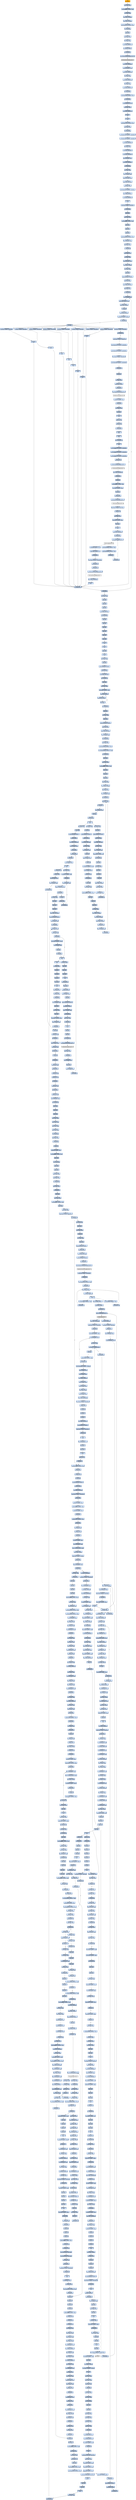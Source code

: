 digraph G {
node[shape=rectangle,style=filled,fillcolor=lightsteelblue,color=lightsteelblue]
bgcolor="transparent"
a0x00406cfcpushl_ebp[label="start\npushl %ebp",color="lightgrey",fillcolor="orange"];
a0x00406cfdmovl_esp_ebp[label="0x00406cfd\nmovl %esp, %ebp"];
a0x00406cffaddl_0xffffffe8UINT8_esp[label="0x00406cff\naddl $0xffffffe8<UINT8>, %esp"];
a0x00406d02xorl_eax_eax[label="0x00406d02\nxorl %eax, %eax"];
a0x00406d04movl_eax__24ebp_[label="0x00406d04\nmovl %eax, -24(%ebp)"];
a0x00406d07movl_eax__20ebp_[label="0x00406d07\nmovl %eax, -20(%ebp)"];
a0x00406d0amovl_0x406ca4UINT32_eax[label="0x00406d0a\nmovl $0x406ca4<UINT32>, %eax"];
a0x00406d0fcall_0x004048a0[label="0x00406d0f\ncall 0x004048a0"];
a0x004048a0pushl_ebx[label="0x004048a0\npushl %ebx"];
a0x004048a1movl_eax_ebx[label="0x004048a1\nmovl %eax, %ebx"];
a0x004048a3xorl_eax_eax[label="0x004048a3\nxorl %eax, %eax"];
a0x004048a5movl_eax_0x004070ac[label="0x004048a5\nmovl %eax, 0x004070ac"];
a0x004048aapushl_0x0UINT8[label="0x004048aa\npushl $0x0<UINT8>"];
a0x004048accall_0x004047dc[label="0x004048ac\ncall 0x004047dc"];
a0x004047dcjmp_GetModuleHandleA_kernel32_dll[label="0x004047dc\njmp GetModuleHandleA@kernel32.dll"];
GetModuleHandleA_kernel32_dll[label="GetModuleHandleA@kernel32.dll",color="lightgrey",fillcolor="lightgrey"];
a0x004048b1movl_eax_0x00408650[label="0x004048b1\nmovl %eax, 0x00408650"];
a0x004048b6movl_0x00408650_eax[label="0x004048b6\nmovl 0x00408650, %eax"];
a0x004048bbmovl_eax_0x004070b4[label="0x004048bb\nmovl %eax, 0x004070b4"];
a0x004048c0xorl_eax_eax[label="0x004048c0\nxorl %eax, %eax"];
a0x004048c2movl_eax_0x004070b8[label="0x004048c2\nmovl %eax, 0x004070b8"];
a0x004048c7xorl_eax_eax[label="0x004048c7\nxorl %eax, %eax"];
a0x004048c9movl_eax_0x004070bc[label="0x004048c9\nmovl %eax, 0x004070bc"];
a0x004048cecall_0x00404894[label="0x004048ce\ncall 0x00404894"];
a0x00404894movl_0x4070b0UINT32_eax[label="0x00404894\nmovl $0x4070b0<UINT32>, %eax"];
a0x00404899call_0x00404594[label="0x00404899\ncall 0x00404594"];
a0x00404594movl_0x00407024_edx[label="0x00404594\nmovl 0x00407024, %edx"];
a0x0040459amovl_edx_eax_[label="0x0040459a\nmovl %edx, (%eax)"];
a0x0040459cmovl_eax_0x00407024[label="0x0040459c\nmovl %eax, 0x00407024"];
a0x004045a1ret[label="0x004045a1\nret"];
a0x0040489eret[label="0x0040489e\nret"];
a0x004048d3movl_0x4070b0UINT32_edx[label="0x004048d3\nmovl $0x4070b0<UINT32>, %edx"];
a0x004048d8movl_ebx_eax[label="0x004048d8\nmovl %ebx, %eax"];
a0x004048dacall_0x00403bdc[label="0x004048da\ncall 0x00403bdc"];
a0x00403bdcmovl_0x401034UINT32_0x00408010[label="0x00403bdc\nmovl $0x401034<UINT32>, 0x00408010"];
a0x00403be6movl_0x401044UINT32_0x00408014[label="0x00403be6\nmovl $0x401044<UINT32>, 0x00408014"];
a0x00403bf0movl_eax_0x00408628[label="0x00403bf0\nmovl %eax, 0x00408628"];
a0x00403bf5xorl_eax_eax[label="0x00403bf5\nxorl %eax, %eax"];
a0x00403bf7movl_eax_0x0040862c[label="0x00403bf7\nmovl %eax, 0x0040862c"];
a0x00403bfcmovl_edx_0x00408630[label="0x00403bfc\nmovl %edx, 0x00408630"];
a0x00403c02movl_0x4edx__eax[label="0x00403c02\nmovl 0x4(%edx), %eax"];
a0x00403c05movl_eax_0x0040801c[label="0x00403c05\nmovl %eax, 0x0040801c"];
a0x00403c0acall_0x00403ab4[label="0x00403c0a\ncall 0x00403ab4"];
a0x00403ab4xorl_edx_edx[label="0x00403ab4\nxorl %edx, %edx"];
a0x00403ab6leal__12ebp__eax[label="0x00403ab6\nleal -12(%ebp), %eax"];
a0x00403ab9movl_fs_edx__ecx[label="0x00403ab9\nmovl %fs:(%edx), %ecx"];
a0x00403abcmovl_eax_fs_edx_[label="0x00403abc\nmovl %eax, %fs:(%edx)"];
a0x00403abfmovl_ecx_eax_[label="0x00403abf\nmovl %ecx, (%eax)"];
a0x00403ac1movl_0x403a14UINT32_0x4eax_[label="0x00403ac1\nmovl $0x403a14<UINT32>, 0x4(%eax)"];
a0x00403ac8movl_ebp_0x8eax_[label="0x00403ac8\nmovl %ebp, 0x8(%eax)"];
a0x00403acbmovl_eax_0x00408624[label="0x00403acb\nmovl %eax, 0x00408624"];
a0x00403ad0ret[label="0x00403ad0\nret"];
a0x00403c0fmovb_0x0UINT8_0x00408024[label="0x00403c0f\nmovb $0x0<UINT8>, 0x00408024"];
a0x00403c16call_0x00403b6c[label="0x00403c16\ncall 0x00403b6c"];
a0x00403b6cpushl_ebp[label="0x00403b6c\npushl %ebp"];
a0x00403b6dmovl_esp_ebp[label="0x00403b6d\nmovl %esp, %ebp"];
a0x00403b6faddl_0xfffffff8UINT8_esp[label="0x00403b6f\naddl $0xfffffff8<UINT8>, %esp"];
a0x00403b72pushl_ebx[label="0x00403b72\npushl %ebx"];
a0x00403b73pushl_esi[label="0x00403b73\npushl %esi"];
a0x00403b74pushl_edi[label="0x00403b74\npushl %edi"];
a0x00403b75movl_0x408620UINT32_edi[label="0x00403b75\nmovl $0x408620<UINT32>, %edi"];
a0x00403b7amovl_0x8edi__eax[label="0x00403b7a\nmovl 0x8(%edi), %eax"];
a0x00403b7dtestl_eax_eax[label="0x00403b7d\ntestl %eax, %eax"];
a0x00403b7fje_0x00403bd5[label="0x00403b7f\nje 0x00403bd5"];
a0x00403b81movl_eax__esi[label="0x00403b81\nmovl (%eax), %esi"];
a0x00403b83xorl_ebx_ebx[label="0x00403b83\nxorl %ebx, %ebx"];
a0x00403b85movl_0x4eax__eax[label="0x00403b85\nmovl 0x4(%eax), %eax"];
a0x00403b88movl_eax__4ebp_[label="0x00403b88\nmovl %eax, -4(%ebp)"];
a0x00403b8bxorl_eax_eax[label="0x00403b8b\nxorl %eax, %eax"];
a0x00403b8dpushl_ebp[label="0x00403b8d\npushl %ebp"];
a0x00403b8epushl_0x403bc1UINT32[label="0x00403b8e\npushl $0x403bc1<UINT32>"];
a0x00403b93pushl_fs_eax_[label="0x00403b93\npushl %fs:(%eax)"];
a0x00403b96movl_esp_fs_eax_[label="0x00403b96\nmovl %esp, %fs:(%eax)"];
a0x00403b99cmpl_ebx_esi[label="0x00403b99\ncmpl %ebx, %esi"];
a0x00403b9bjle_0x00403bb7[label="0x00403b9b\njle 0x00403bb7"];
a0x00403b9dmovl__4ebp__eax[label="0x00403b9d\nmovl -4(%ebp), %eax"];
a0x00403ba0movl_eaxebx8__eax[label="0x00403ba0\nmovl (%eax,%ebx,8), %eax"];
a0x00403ba3movl_eax__8ebp_[label="0x00403ba3\nmovl %eax, -8(%ebp)"];
a0x00403ba6incl_ebx[label="0x00403ba6\nincl %ebx"];
a0x00403ba7movl_ebx_0xcedi_[label="0x00403ba7\nmovl %ebx, 0xc(%edi)"];
a0x00403baacmpl_0x0UINT8__8ebp_[label="0x00403baa\ncmpl $0x0<UINT8>, -8(%ebp)"];
a0x00403baeje_0x00403bb3[label="0x00403bae\nje 0x00403bb3"];
a0x00403bb0call__8ebp_[label="0x00403bb0\ncall -8(%ebp)"];
a0x00404914subl_0x1UINT8_0x00408654[label="0x00404914\nsubl $0x1<UINT8>, 0x00408654"];
a0x0040491bret[label="0x0040491b\nret"];
a0x00403bb3cmpl_ebx_esi[label="0x00403bb3\ncmpl %ebx, %esi"];
a0x00403bb5jg_0x00403b9d[label="0x00403bb5\njg 0x00403b9d"];
a0x00404708subl_0x1UINT8_0x004085a4[label="0x00404708\nsubl $0x1<UINT8>, 0x004085a4"];
a0x0040470fjae_0x004047da[label="0x0040470f\njae 0x004047da"];
a0x00404715movb_0x2UINT8_0x00407008[label="0x00404715\nmovb $0x2<UINT8>, 0x00407008"];
a0x0040471cmovl_0x401034UINT32_0x00408010[label="0x0040471c\nmovl $0x401034<UINT32>, 0x00408010"];
a0x00404726movl_0x401044UINT32_0x00408014[label="0x00404726\nmovl $0x401044<UINT32>, 0x00408014"];
a0x00404730movb_0x2UINT8_0x00408036[label="0x00404730\nmovb $0x2<UINT8>, 0x00408036"];
a0x00404737movl_0x4044f4UINT32_0x00408000[label="0x00404737\nmovl $0x4044f4<UINT32>, 0x00408000"];
a0x00404741call_0x00403578[label="0x00404741\ncall 0x00403578"];
a0x00403578pushl_ebx[label="0x00403578\npushl %ebx"];
a0x00403579xorl_ebx_ebx[label="0x00403579\nxorl %ebx, %ebx"];
a0x0040357bpushl_0x0UINT8[label="0x0040357b\npushl $0x0<UINT8>"];
a0x0040357dcall_0x00403570[label="0x0040357d\ncall 0x00403570"];
a0x00403570jmp_GetKeyboardType_user32_dll[label="0x00403570\njmp GetKeyboardType@user32.dll"];
GetKeyboardType_user32_dll[label="GetKeyboardType@user32.dll",color="lightgrey",fillcolor="lightgrey"];
a0x00403582cmpl_0x7UINT8_eax[label="0x00403582\ncmpl $0x7<UINT8>, %eax"];
a0x00403585jne_0x004035a3[label="0x00403585\njne 0x004035a3"];
a0x004035a3movl_ebx_eax[label="0x004035a3\nmovl %ebx, %eax"];
a0x004035a5popl_ebx[label="0x004035a5\npopl %ebx"];
a0x004035a6ret[label="0x004035a6\nret"];
a0x00404746testb_al_al[label="0x00404746\ntestb %al, %al"];
a0x00404748je_0x0040474f[label="0x00404748\nje 0x0040474f"];
a0x0040474fcall_0x0040366c[label="0x0040474f\ncall 0x0040366c"];
a0x0040366cfninit_[label="0x0040366c\nfninit "];
a0x0040366efwait_[label="0x0040366e\nfwait "];
a0x0040366ffldcw_0x00407010[label="0x0040366f\nfldcw 0x00407010"];
a0x00403675ret[label="0x00403675\nret"];
a0x00404754movw_0xffffd7b0UINT16_0x0040803c[label="0x00404754\nmovw $0xffffd7b0<UINT16>, 0x0040803c"];
a0x0040475dmovw_0xffffd7b0UINT16_0x00408208[label="0x0040475d\nmovw $0xffffd7b0<UINT16>, 0x00408208"];
a0x00404766movw_0xffffd7b0UINT16_0x004083d4[label="0x00404766\nmovw $0xffffd7b0<UINT16>, 0x004083d4"];
a0x0040476fcall_0x0040108c[label="0x0040476f\ncall 0x0040108c"];
a0x0040108cjmp_GetCommandLineA_kernel32_dll[label="0x0040108c\njmp GetCommandLineA@kernel32.dll"];
GetCommandLineA_kernel32_dll[label="GetCommandLineA@kernel32.dll",color="lightgrey",fillcolor="lightgrey"];
a0x00404774movl_eax_0x0040802c[label="0x00404774\nmovl %eax, 0x0040802c"];
a0x00404779call_0x004010ec[label="0x00404779\ncall 0x004010ec"];
a0x004010ecpushl_ebx[label="0x004010ec\npushl %ebx"];
a0x004010edaddl_0xffffffbcUINT8_esp[label="0x004010ed\naddl $0xffffffbc<UINT8>, %esp"];
a0x004010f0movl_0xaUINT32_ebx[label="0x004010f0\nmovl $0xa<UINT32>, %ebx"];
a0x004010f5pushl_esp[label="0x004010f5\npushl %esp"];
a0x004010f6call_0x004010ac[label="0x004010f6\ncall 0x004010ac"];
a0x004010acjmp_GetStartupInfoA_kernel32_dll[label="0x004010ac\njmp GetStartupInfoA@kernel32.dll"];
GetStartupInfoA_kernel32_dll[label="GetStartupInfoA@kernel32.dll",color="lightgrey",fillcolor="lightgrey"];
a0x004010fbtestb_0x1UINT8_0x2cesp_[label="0x004010fb\ntestb $0x1<UINT8>, 0x2c(%esp)"];
a0x00401100je_0x00401107[label="0x00401100\nje 0x00401107"];
a0x00401107movl_ebx_eax[label="0x00401107\nmovl %ebx, %eax"];
a0x00401109addl_0x44UINT8_esp[label="0x00401109\naddl $0x44<UINT8>, %esp"];
a0x0040110cpopl_ebx[label="0x0040110c\npopl %ebx"];
a0x0040110dret[label="0x0040110d\nret"];
a0x0040477emovl_eax_0x00408028[label="0x0040477e\nmovl %eax, 0x00408028"];
a0x00404783call_0x004010e4[label="0x00404783\ncall 0x004010e4"];
a0x004010e4jmp_GetVersion_kernel32_dll[label="0x004010e4\njmp GetVersion@kernel32.dll"];
GetVersion_kernel32_dll[label="GetVersion@kernel32.dll",color="lightgrey",fillcolor="lightgrey"];
a0x00404788andl_0x80000000UINT32_eax[label="0x00404788\nandl $0x80000000<UINT32>, %eax"];
a0x0040478dcmpl_0x80000000UINT32_eax[label="0x0040478d\ncmpl $0x80000000<UINT32>, %eax"];
a0x00404792je_0x004047c1[label="0x00404792\nje 0x004047c1"];
a0x00404794call_0x004010e4[label="0x00404794\ncall 0x004010e4"];
a0x00404799andl_0xffUINT32_eax[label="0x00404799\nandl $0xff<UINT32>, %eax"];
a0x0040479ecmpw_0x4UINT8_ax[label="0x0040479e\ncmpw $0x4<UINT8>, %ax"];
a0x004047a2jbe_0x004047b0[label="0x004047a2\njbe 0x004047b0"];
a0x004047a4movl_0x3UINT32_0x004085a8[label="0x004047a4\nmovl $0x3<UINT32>, 0x004085a8"];
a0x004047aejmp_0x004047d0[label="0x004047ae\njmp 0x004047d0"];
a0x004047d0call_0x004010dc[label="0x004047d0\ncall 0x004010dc"];
a0x004010dcjmp_GetCurrentThreadId_kernel32_dll[label="0x004010dc\njmp GetCurrentThreadId@kernel32.dll"];
GetCurrentThreadId_kernel32_dll[label="GetCurrentThreadId@kernel32.dll",color="lightgrey",fillcolor="lightgrey"];
a0x004047d5movl_eax_0x00408020[label="0x004047d5\nmovl %eax, 0x00408020"];
a0x004047daret[label="0x004047da\nret"];
a0x0040494csubl_0x1UINT8_0x0040865c[label="0x0040494c\nsubl $0x1<UINT8>, 0x0040865c"];
a0x00404953ret[label="0x00404953\nret"];
a0x00404a04subl_0x1UINT8_0x00408660[label="0x00404a04\nsubl $0x1<UINT8>, 0x00408660"];
a0x00404a0bret[label="0x00404a0b\nret"];
a0x00404a5csubl_0x1UINT8_0x00408664[label="0x00404a5c\nsubl $0x1<UINT8>, 0x00408664"];
a0x00404a63ret[label="0x00404a63\nret"];
a0x00404a9csubl_0x1UINT8_0x00408668[label="0x00404a9c\nsubl $0x1<UINT8>, 0x00408668"];
a0x00404aa3ret[label="0x00404aa3\nret"];
a0x00404d0csubl_0x1UINT8_0x0040866c[label="0x00404d0c\nsubl $0x1<UINT8>, 0x0040866c"];
a0x00404d13ret[label="0x00404d13\nret"];
a0x00404e1csubl_0x1UINT8_0x00408670[label="0x00404e1c\nsubl $0x1<UINT8>, 0x00408670"];
a0x00404e23ret[label="0x00404e23\nret"];
a0x00405054subl_0x1UINT8_0x00408680[label="0x00405054\nsubl $0x1<UINT8>, 0x00408680"];
a0x0040505bret[label="0x0040505b\nret"];
a0x00403bb7xorl_eax_eax[label="0x00403bb7\nxorl %eax, %eax"];
a0x00403bb9popl_edx[label="0x00403bb9\npopl %edx"];
a0x00403bbapopl_ecx[label="0x00403bba\npopl %ecx"];
a0x00403bbbpopl_ecx[label="0x00403bbb\npopl %ecx"];
a0x00403bbcmovl_edx_fs_eax_[label="0x00403bbc\nmovl %edx, %fs:(%eax)"];
a0x00403bbfjmp_0x00403bd5[label="0x00403bbf\njmp 0x00403bd5"];
a0x00403bd5popl_edi[label="0x00403bd5\npopl %edi"];
a0x00403bd6popl_esi[label="0x00403bd6\npopl %esi"];
a0x00403bd7popl_ebx[label="0x00403bd7\npopl %ebx"];
a0x00403bd8popl_ecx[label="0x00403bd8\npopl %ecx"];
a0x00403bd9popl_ecx[label="0x00403bd9\npopl %ecx"];
a0x00403bdapopl_ebp[label="0x00403bda\npopl %ebp"];
a0x00403bdbret[label="0x00403bdb\nret"];
a0x00403c1bret[label="0x00403c1b\nret"];
a0x004048dfpopl_ebx[label="0x004048df\npopl %ebx"];
a0x004048e0ret[label="0x004048e0\nret"];
a0x00406d14xorl_eax_eax[label="0x00406d14\nxorl %eax, %eax"];
a0x00406d16pushl_ebp[label="0x00406d16\npushl %ebp"];
a0x00406d17pushl_0x406d7bUINT32[label="0x00406d17\npushl $0x406d7b<UINT32>"];
a0x00406d1cpushl_fs_eax_[label="0x00406d1c\npushl %fs:(%eax)"];
a0x00406d1fmovl_esp_fs_eax_[label="0x00406d1f\nmovl %esp, %fs:(%eax)"];
a0x00406d22call_0x00406218[label="0x00406d22\ncall 0x00406218"];
a0x00406218pushl_ebp[label="0x00406218\npushl %ebp"];
a0x00406219movl_esp_ebp[label="0x00406219\nmovl %esp, %ebp"];
a0x0040621bmovl_0xbUINT32_ecx[label="0x0040621b\nmovl $0xb<UINT32>, %ecx"];
a0x00406220pushl_0x0UINT8[label="0x00406220\npushl $0x0<UINT8>"];
a0x00406222pushl_0x0UINT8[label="0x00406222\npushl $0x0<UINT8>"];
a0x00406224decl_ecx[label="0x00406224\ndecl %ecx"];
a0x00406225jne_0x00406220[label="0x00406225\njne 0x00406220"];
a0x00406227pushl_ecx[label="0x00406227\npushl %ecx"];
a0x00406228xorl_eax_eax[label="0x00406228\nxorl %eax, %eax"];
a0x0040622apushl_ebp[label="0x0040622a\npushl %ebp"];
a0x0040622bpushl_0x406449UINT32[label="0x0040622b\npushl $0x406449<UINT32>"];
a0x00406230pushl_fs_eax_[label="0x00406230\npushl %fs:(%eax)"];
a0x00406233movl_esp_fs_eax_[label="0x00406233\nmovl %esp, %fs:(%eax)"];
a0x00406236leal__12ebp__eax[label="0x00406236\nleal -12(%ebp), %eax"];
a0x00406239call_0x00405298[label="0x00406239\ncall 0x00405298"];
a0x00405298movl_eax_ecx[label="0x00405298\nmovl %eax, %ecx"];
a0x0040529amovl_0x4052b4UINT32_edx[label="0x0040529a\nmovl $0x4052b4<UINT32>, %edx"];
a0x0040529fmovl_0x80000002UINT32_eax[label="0x0040529f\nmovl $0x80000002<UINT32>, %eax"];
a0x004052a4call_0x00404c44[label="0x004052a4\ncall 0x00404c44"];
a0x00404c44pushl_ebp[label="0x00404c44\npushl %ebp"];
a0x00404c45movl_esp_ebp[label="0x00404c45\nmovl %esp, %ebp"];
a0x00404c47addl_0xfffffff4UINT8_esp[label="0x00404c47\naddl $0xfffffff4<UINT8>, %esp"];
a0x00404c4apushl_ebx[label="0x00404c4a\npushl %ebx"];
a0x00404c4bpushl_esi[label="0x00404c4b\npushl %esi"];
a0x00404c4cpushl_edi[label="0x00404c4c\npushl %edi"];
a0x00404c4dmovl_ecx_edi[label="0x00404c4d\nmovl %ecx, %edi"];
a0x00404c4fmovl_edx__4ebp_[label="0x00404c4f\nmovl %edx, -4(%ebp)"];
a0x00404c52movl_eax_esi[label="0x00404c52\nmovl %eax, %esi"];
a0x00404c54movl__4ebp__eax[label="0x00404c54\nmovl -4(%ebp), %eax"];
a0x00404c57call_0x004041a0[label="0x00404c57\ncall 0x004041a0"];
a0x004041a0testl_eax_eax[label="0x004041a0\ntestl %eax, %eax"];
a0x004041a2je_0x004041ae[label="0x004041a2\nje 0x004041ae"];
a0x004041a4movl__8eax__edx[label="0x004041a4\nmovl -8(%eax), %edx"];
a0x004041a7incl_edx[label="0x004041a7\nincl %edx"];
a0x004041a8jle_0x004041ae[label="0x004041a8\njle 0x004041ae"];
a0x004041aeret[label="0x004041ae\nret"];
a0x00404c5cxorl_eax_eax[label="0x00404c5c\nxorl %eax, %eax"];
a0x00404c5epushl_ebp[label="0x00404c5e\npushl %ebp"];
a0x00404c5fpushl_0x404cccUINT32[label="0x00404c5f\npushl $0x404ccc<UINT32>"];
a0x00404c64pushl_fs_eax_[label="0x00404c64\npushl %fs:(%eax)"];
a0x00404c67movl_esp_fs_eax_[label="0x00404c67\nmovl %esp, %fs:(%eax)"];
a0x00404c6axorl_ebx_ebx[label="0x00404c6a\nxorl %ebx, %ebx"];
a0x00404c6cleal__8ebp__eax[label="0x00404c6c\nleal -8(%ebp), %eax"];
a0x00404c6fpushl_eax[label="0x00404c6f\npushl %eax"];
a0x00404c70leal__12ebp__eax[label="0x00404c70\nleal -12(%ebp), %eax"];
a0x00404c73pushl_eax[label="0x00404c73\npushl %eax"];
a0x00404c74movl_0x1UINT32_ecx[label="0x00404c74\nmovl $0x1<UINT32>, %ecx"];
a0x00404c79movl__4ebp__edx[label="0x00404c79\nmovl -4(%ebp), %edx"];
a0x00404c7cmovl_esi_eax[label="0x00404c7c\nmovl %esi, %eax"];
a0x00404c7ecall_0x00404b08[label="0x00404c7e\ncall 0x00404b08"];
a0x00404b08pushl_ebp[label="0x00404b08\npushl %ebp"];
a0x00404b09movl_esp_ebp[label="0x00404b09\nmovl %esp, %ebp"];
a0x00404b0baddl_0xffffffe8UINT8_esp[label="0x00404b0b\naddl $0xffffffe8<UINT8>, %esp"];
a0x00404b0epushl_ebx[label="0x00404b0e\npushl %ebx"];
a0x00404b0fpushl_esi[label="0x00404b0f\npushl %esi"];
a0x00404b10pushl_edi[label="0x00404b10\npushl %edi"];
a0x00404b11xorl_ebx_ebx[label="0x00404b11\nxorl %ebx, %ebx"];
a0x00404b13movl_ebx__12ebp_[label="0x00404b13\nmovl %ebx, -12(%ebp)"];
a0x00404b16movl_ecx__8ebp_[label="0x00404b16\nmovl %ecx, -8(%ebp)"];
a0x00404b19movl_edx__4ebp_[label="0x00404b19\nmovl %edx, -4(%ebp)"];
a0x00404b1cmovl_eax_edi[label="0x00404b1c\nmovl %eax, %edi"];
a0x00404b1emovl__4ebp__eax[label="0x00404b1e\nmovl -4(%ebp), %eax"];
a0x00404b21call_0x004041a0[label="0x00404b21\ncall 0x004041a0"];
a0x00404b26xorl_eax_eax[label="0x00404b26\nxorl %eax, %eax"];
a0x00404b28pushl_ebp[label="0x00404b28\npushl %ebp"];
a0x00404b29pushl_0x404c32UINT32[label="0x00404b29\npushl $0x404c32<UINT32>"];
a0x00404b2epushl_fs_eax_[label="0x00404b2e\npushl %fs:(%eax)"];
a0x00404b31movl_esp_fs_eax_[label="0x00404b31\nmovl %esp, %fs:(%eax)"];
a0x00404b34xorl_ebx_ebx[label="0x00404b34\nxorl %ebx, %ebx"];
a0x00404b36movl__4ebp__edx[label="0x00404b36\nmovl -4(%ebp), %edx"];
a0x00404b39movb_0x5cUINT8_al[label="0x00404b39\nmovb $0x5c<UINT8>, %al"];
a0x00404b3bcall_0x00404aa4[label="0x00404b3b\ncall 0x00404aa4"];
a0x00404aa4pushl_ebp[label="0x00404aa4\npushl %ebp"];
a0x00404aa5movl_esp_ebp[label="0x00404aa5\nmovl %esp, %ebp"];
a0x00404aa7pushl_ecx[label="0x00404aa7\npushl %ecx"];
a0x00404aa8pushl_ebx[label="0x00404aa8\npushl %ebx"];
a0x00404aa9pushl_esi[label="0x00404aa9\npushl %esi"];
a0x00404aaamovl_edx__4ebp_[label="0x00404aaa\nmovl %edx, -4(%ebp)"];
a0x00404aadmovl_eax_ebx[label="0x00404aad\nmovl %eax, %ebx"];
a0x00404aafmovl__4ebp__eax[label="0x00404aaf\nmovl -4(%ebp), %eax"];
a0x00404ab2call_0x004041a0[label="0x00404ab2\ncall 0x004041a0"];
a0x00404ab7xorl_eax_eax[label="0x00404ab7\nxorl %eax, %eax"];
a0x00404ab9pushl_ebp[label="0x00404ab9\npushl %ebp"];
a0x00404abapushl_0x404af8UINT32[label="0x00404aba\npushl $0x404af8<UINT32>"];
a0x00404abfpushl_fs_eax_[label="0x00404abf\npushl %fs:(%eax)"];
a0x00404ac2movl_esp_fs_eax_[label="0x00404ac2\nmovl %esp, %fs:(%eax)"];
a0x00404ac5movl__4ebp__eax[label="0x00404ac5\nmovl -4(%ebp), %eax"];
a0x00404ac8call_0x00403fb0[label="0x00404ac8\ncall 0x00403fb0"];
a0x00403fb0testl_eax_eax[label="0x00403fb0\ntestl %eax, %eax"];
a0x00403fb2je_0x00403fb7[label="0x00403fb2\nje 0x00403fb7"];
a0x00403fb4movl__4eax__eax[label="0x00403fb4\nmovl -4(%eax), %eax"];
a0x00403fb7ret[label="0x00403fb7\nret"];
a0x00404acdmovl_eax_esi[label="0x00404acd\nmovl %eax, %esi"];
a0x00404acfcmpl_0x1UINT8_esi[label="0x00404acf\ncmpl $0x1<UINT8>, %esi"];
a0x00404ad2jl_0x00404ae2[label="0x00404ad2\njl 0x00404ae2"];
a0x00404ad4movl__4ebp__eax[label="0x00404ad4\nmovl -4(%ebp), %eax"];
a0x00404ad7cmpb__1eaxesi__bl[label="0x00404ad7\ncmpb -1(%eax,%esi), %bl"];
a0x00404adbje_0x00404ae2[label="0x00404adb\nje 0x00404ae2"];
a0x00404adddecl_esi[label="0x00404add\ndecl %esi"];
a0x00404adetestl_esi_esi[label="0x00404ade\ntestl %esi, %esi"];
a0x00404ae0jne_0x00404ad4[label="0x00404ae0\njne 0x00404ad4"];
a0x00404ae2xorl_eax_eax[label="0x00404ae2\nxorl %eax, %eax"];
a0x00404ae4popl_edx[label="0x00404ae4\npopl %edx"];
a0x00404ae5popl_ecx[label="0x00404ae5\npopl %ecx"];
a0x00404ae6popl_ecx[label="0x00404ae6\npopl %ecx"];
a0x00404ae7movl_edx_fs_eax_[label="0x00404ae7\nmovl %edx, %fs:(%eax)"];
a0x00404aeapushl_0x404affUINT32[label="0x00404aea\npushl $0x404aff<UINT32>"];
a0x00404aefleal__4ebp__eax[label="0x00404aef\nleal -4(%ebp), %eax"];
a0x00404af2call_0x00403e2c[label="0x00404af2\ncall 0x00403e2c"];
a0x00403e2cmovl_eax__edx[label="0x00403e2c\nmovl (%eax), %edx"];
a0x00403e2etestl_edx_edx[label="0x00403e2e\ntestl %edx, %edx"];
a0x00403e30je_0x00403e4e[label="0x00403e30\nje 0x00403e4e"];
a0x00403e32movl_0x0UINT32_eax_[label="0x00403e32\nmovl $0x0<UINT32>, (%eax)"];
a0x00403e38movl__8edx__ecx[label="0x00403e38\nmovl -8(%edx), %ecx"];
a0x00403e3bdecl_ecx[label="0x00403e3b\ndecl %ecx"];
a0x00403e3cjl_0x00403e4e[label="0x00403e3c\njl 0x00403e4e"];
a0x00403e4eret[label="0x00403e4e\nret"];
a0x00404af7ret[label="0x00404af7\nret"];
a0x00404affmovl_esi_eax[label="0x00404aff\nmovl %esi, %eax"];
a0x00404b01popl_esi[label="0x00404b01\npopl %esi"];
a0x00404b02popl_ebx[label="0x00404b02\npopl %ebx"];
a0x00404b03popl_ecx[label="0x00404b03\npopl %ecx"];
a0x00404b04popl_ebp[label="0x00404b04\npopl %ebp"];
a0x00404b05ret[label="0x00404b05\nret"];
a0x00404b40movl_eax_esi[label="0x00404b40\nmovl %eax, %esi"];
a0x00404b42testl_esi_esi[label="0x00404b42\ntestl %esi, %esi"];
a0x00404b44jle_0x00404c14[label="0x00404b44\njle 0x00404c14"];
a0x00404b4aleal__12ebp__eax[label="0x00404b4a\nleal -12(%ebp), %eax"];
a0x00404b4dpushl_eax[label="0x00404b4d\npushl %eax"];
a0x00404b4emovl_esi_ecx[label="0x00404b4e\nmovl %esi, %ecx"];
a0x00404b50decl_ecx[label="0x00404b50\ndecl %ecx"];
a0x00404b51movl_0x1UINT32_edx[label="0x00404b51\nmovl $0x1<UINT32>, %edx"];
a0x00404b56movl__4ebp__eax[label="0x00404b56\nmovl -4(%ebp), %eax"];
a0x00404b59call_0x00404210[label="0x00404b59\ncall 0x00404210"];
a0x00404210pushl_ebx[label="0x00404210\npushl %ebx"];
a0x00404211testl_eax_eax[label="0x00404211\ntestl %eax, %eax"];
a0x00404213je_0x00404242[label="0x00404213\nje 0x00404242"];
a0x00404215movl__4eax__ebx[label="0x00404215\nmovl -4(%eax), %ebx"];
a0x00404218testl_ebx_ebx[label="0x00404218\ntestl %ebx, %ebx"];
a0x0040421aje_0x00404242[label="0x0040421a\nje 0x00404242"];
a0x0040421cdecl_edx[label="0x0040421c\ndecl %edx"];
a0x0040421djl_0x0040423a[label="0x0040421d\njl 0x0040423a"];
a0x0040421fcmpl_ebx_edx[label="0x0040421f\ncmpl %ebx, %edx"];
a0x00404221jnl_0x00404242[label="0x00404221\njnl 0x00404242"];
a0x00404223subl_edx_ebx[label="0x00404223\nsubl %edx, %ebx"];
a0x00404225testl_ecx_ecx[label="0x00404225\ntestl %ecx, %ecx"];
a0x00404227jl_0x00404242[label="0x00404227\njl 0x00404242"];
a0x00404229cmpl_ebx_ecx[label="0x00404229\ncmpl %ebx, %ecx"];
a0x0040422bjg_0x0040423e[label="0x0040422b\njg 0x0040423e"];
a0x0040422daddl_eax_edx[label="0x0040422d\naddl %eax, %edx"];
a0x0040422fmovl_0x8esp__eax[label="0x0040422f\nmovl 0x8(%esp), %eax"];
a0x00404233call_0x00403f1c[label="0x00404233\ncall 0x00403f1c"];
a0x00403f1cpushl_ebx[label="0x00403f1c\npushl %ebx"];
a0x00403f1dpushl_esi[label="0x00403f1d\npushl %esi"];
a0x00403f1epushl_edi[label="0x00403f1e\npushl %edi"];
a0x00403f1fmovl_eax_ebx[label="0x00403f1f\nmovl %eax, %ebx"];
a0x00403f21movl_edx_esi[label="0x00403f21\nmovl %edx, %esi"];
a0x00403f23movl_ecx_edi[label="0x00403f23\nmovl %ecx, %edi"];
a0x00403f25movl_edi_eax[label="0x00403f25\nmovl %edi, %eax"];
a0x00403f27call_0x00403ef0[label="0x00403f27\ncall 0x00403ef0"];
a0x00403ef0testl_eax_eax[label="0x00403ef0\ntestl %eax, %eax"];
a0x00403ef2jle_0x00403f18[label="0x00403ef2\njle 0x00403f18"];
a0x00403ef4pushl_eax[label="0x00403ef4\npushl %eax"];
a0x00403ef5addl_0xaUINT8_eax[label="0x00403ef5\naddl $0xa<UINT8>, %eax"];
a0x00403ef8andl_0xfffffffeUINT8_eax[label="0x00403ef8\nandl $0xfffffffe<UINT8>, %eax"];
a0x00403efbpushl_eax[label="0x00403efb\npushl %eax"];
a0x00403efccall_0x00402808[label="0x00403efc\ncall 0x00402808"];
a0x00402808pushl_ebx[label="0x00402808\npushl %ebx"];
a0x00402809pushl_ecx[label="0x00402809\npushl %ecx"];
a0x0040280amovl_eax_ebx[label="0x0040280a\nmovl %eax, %ebx"];
a0x0040280ctestl_ebx_ebx[label="0x0040280c\ntestl %ebx, %ebx"];
a0x0040280ejle_0x0040282a[label="0x0040280e\njle 0x0040282a"];
a0x00402810movl_ebx_eax[label="0x00402810\nmovl %ebx, %eax"];
a0x00402812call_0x0040702c[label="0x00402812\ncall 0x0040702c"];
a0x004021b4pushl_ebp[label="0x004021b4\npushl %ebp"];
a0x004021b5movl_esp_ebp[label="0x004021b5\nmovl %esp, %ebp"];
a0x004021b7addl_0xffffffecUINT8_esp[label="0x004021b7\naddl $0xffffffec<UINT8>, %esp"];
a0x004021bapushl_ebx[label="0x004021ba\npushl %ebx"];
a0x004021bbmovl_eax_ebx[label="0x004021bb\nmovl %eax, %ebx"];
a0x004021bdcmpb_0x0UINT8_0x004085ac[label="0x004021bd\ncmpb $0x0<UINT8>, 0x004085ac"];
a0x004021c4jne_0x004021cf[label="0x004021c4\njne 0x004021cf"];
a0x004021c6call_0x00401958[label="0x004021c6\ncall 0x00401958"];
a0x00401958pushl_ebp[label="0x00401958\npushl %ebp"];
a0x00401959movl_esp_ebp[label="0x00401959\nmovl %esp, %ebp"];
a0x0040195bpushl_ecx[label="0x0040195b\npushl %ecx"];
a0x0040195cxorl_edx_edx[label="0x0040195c\nxorl %edx, %edx"];
a0x0040195epushl_ebp[label="0x0040195e\npushl %ebp"];
a0x0040195fpushl_0x401a20UINT32[label="0x0040195f\npushl $0x401a20<UINT32>"];
a0x00401964pushl_fs_edx_[label="0x00401964\npushl %fs:(%edx)"];
a0x00401967movl_esp_fs_edx_[label="0x00401967\nmovl %esp, %fs:(%edx)"];
a0x0040196apushl_0x4085b4UINT32[label="0x0040196a\npushl $0x4085b4<UINT32>"];
a0x0040196fcall_0x00401130[label="0x0040196f\ncall 0x00401130"];
a0x00401130jmp_InitializeCriticalSection_kernel32_dll[label="0x00401130\njmp InitializeCriticalSection@kernel32.dll"];
InitializeCriticalSection_kernel32_dll[label="InitializeCriticalSection@kernel32.dll",color="lightgrey",fillcolor="lightgrey"];
a0x00401974cmpb_0x0UINT8_0x00408035[label="0x00401974\ncmpb $0x0<UINT8>, 0x00408035"];
a0x0040197bje_0x00401987[label="0x0040197b\nje 0x00401987"];
a0x00401987movl_0x4085d4UINT32_eax[label="0x00401987\nmovl $0x4085d4<UINT32>, %eax"];
a0x0040198ccall_0x004011d4[label="0x0040198c\ncall 0x004011d4"];
a0x004011d4movl_eax_eax_[label="0x004011d4\nmovl %eax, (%eax)"];
a0x004011d6movl_eax_0x4eax_[label="0x004011d6\nmovl %eax, 0x4(%eax)"];
a0x004011d9ret[label="0x004011d9\nret"];
a0x00401991movl_0x4085e4UINT32_eax[label="0x00401991\nmovl $0x4085e4<UINT32>, %eax"];
a0x00401996call_0x004011d4[label="0x00401996\ncall 0x004011d4"];
a0x0040199bmovl_0x408610UINT32_eax[label="0x0040199b\nmovl $0x408610<UINT32>, %eax"];
a0x004019a0call_0x004011d4[label="0x004019a0\ncall 0x004011d4"];
a0x004019a5pushl_0xff8UINT32[label="0x004019a5\npushl $0xff8<UINT32>"];
a0x004019aapushl_0x0UINT8[label="0x004019aa\npushl $0x0<UINT8>"];
a0x004019accall_0x00401110[label="0x004019ac\ncall 0x00401110"];
a0x00401110jmp_LocalAlloc_kernel32_dll[label="0x00401110\njmp LocalAlloc@kernel32.dll"];
LocalAlloc_kernel32_dll[label="LocalAlloc@kernel32.dll",color="lightgrey",fillcolor="lightgrey"];
a0x004019b1movl_eax_0x0040860c[label="0x004019b1\nmovl %eax, 0x0040860c"];
a0x004019b6cmpl_0x0UINT8_0x0040860c[label="0x004019b6\ncmpl $0x0<UINT8>, 0x0040860c"];
a0x004019bdje_0x004019ff[label="0x004019bd\nje 0x004019ff"];
a0x004019bfmovl_0x3UINT32_eax[label="0x004019bf\nmovl $0x3<UINT32>, %eax"];
a0x004019c4movl_0x0040860c_edx[label="0x004019c4\nmovl 0x0040860c, %edx"];
a0x004019caxorl_ecx_ecx[label="0x004019ca\nxorl %ecx, %ecx"];
a0x004019ccmovl_ecx__12edxeax4_[label="0x004019cc\nmovl %ecx, -12(%edx,%eax,4)"];
a0x00401a20jmp_0x004038a0[label="0x00401a20\njmp 0x004038a0"];
a0x004038a0movl_0x4esp__eax[label="0x004038a0\nmovl 0x4(%esp), %eax"];
a0x004038a4movl_0x8esp__edx[label="0x004038a4\nmovl 0x8(%esp), %edx"];
a0x004038a8testl_0x6UINT32_0x4eax_[label="0x004038a8\ntestl $0x6<UINT32>, 0x4(%eax)"];
a0x004038afje_0x004038d0[label="0x004038af\nje 0x004038d0"];
a0x004038d0movl_0x1UINT32_eax[label="0x004038d0\nmovl $0x1<UINT32>, %eax"];
a0x004038d5ret[label="0x004038d5\nret"];
a0x004019d0incl_eax[label="0x004019d0\nincl %eax"];
a0x004019d1cmpl_0x401UINT32_eax[label="0x004019d1\ncmpl $0x401<UINT32>, %eax"];
a0x004019d6jne_0x004019c4[label="0x004019d6\njne 0x004019c4"];
a0x004019d8movl_0x4085f4UINT32__4ebp_[label="0x004019d8\nmovl $0x4085f4<UINT32>, -4(%ebp)"];
a0x004019dfmovl__4ebp__eax[label="0x004019df\nmovl -4(%ebp), %eax"];
a0x004019e2movl__4ebp__edx[label="0x004019e2\nmovl -4(%ebp), %edx"];
a0x004019e5movl_edx_0x4eax_[label="0x004019e5\nmovl %edx, 0x4(%eax)"];
a0x004019e8movl__4ebp__eax[label="0x004019e8\nmovl -4(%ebp), %eax"];
a0x004019ebmovl__4ebp__edx[label="0x004019eb\nmovl -4(%ebp), %edx"];
a0x004019eemovl_edx_eax_[label="0x004019ee\nmovl %edx, (%eax)"];
a0x004019f0movl__4ebp__eax[label="0x004019f0\nmovl -4(%ebp), %eax"];
a0x004019f3movl_eax_0x00408600[label="0x004019f3\nmovl %eax, 0x00408600"];
a0x004019f8movb_0x1UINT8_0x004085ac[label="0x004019f8\nmovb $0x1<UINT8>, 0x004085ac"];
a0x004019ffxorl_eax_eax[label="0x004019ff\nxorl %eax, %eax"];
a0x00401a01popl_edx[label="0x00401a01\npopl %edx"];
a0x00401a02popl_ecx[label="0x00401a02\npopl %ecx"];
a0x00401a03popl_ecx[label="0x00401a03\npopl %ecx"];
a0x00401a04movl_edx_fs_eax_[label="0x00401a04\nmovl %edx, %fs:(%eax)"];
a0x00401a07pushl_0x401a27UINT32[label="0x00401a07\npushl $0x401a27<UINT32>"];
a0x00401a0ccmpb_0x0UINT8_0x00408035[label="0x00401a0c\ncmpb $0x0<UINT8>, 0x00408035"];
a0x00401a13je_0x00401a1f[label="0x00401a13\nje 0x00401a1f"];
a0x00401a1fret[label="0x00401a1f\nret"];
a0x00401a27movb_0x004085ac_al[label="0x00401a27\nmovb 0x004085ac, %al"];
a0x00401a2cpopl_ecx[label="0x00401a2c\npopl %ecx"];
a0x00401a2dpopl_ebp[label="0x00401a2d\npopl %ebp"];
a0x00401a2eret[label="0x00401a2e\nret"];
a0x004021cbtestb_al_al[label="0x004021cb\ntestb %al, %al"];
a0x004021cdje_0x004021d7[label="0x004021cd\nje 0x004021d7"];
a0x004021cfcmpl_0x7ffffff8UINT32_ebx[label="0x004021cf\ncmpl $0x7ffffff8<UINT32>, %ebx"];
a0x004021d5jle_0x004021e1[label="0x004021d5\njle 0x004021e1"];
a0x004021e1xorl_edx_edx[label="0x004021e1\nxorl %edx, %edx"];
a0x004021e3pushl_ebp[label="0x004021e3\npushl %ebp"];
a0x004021e4pushl_0x402350UINT32[label="0x004021e4\npushl $0x402350<UINT32>"];
a0x004021e9pushl_fs_edx_[label="0x004021e9\npushl %fs:(%edx)"];
a0x004021ecmovl_esp_fs_edx_[label="0x004021ec\nmovl %esp, %fs:(%edx)"];
a0x004021efcmpb_0x0UINT8_0x00408035[label="0x004021ef\ncmpb $0x0<UINT8>, 0x00408035"];
a0x004021f6je_0x00402202[label="0x004021f6\nje 0x00402202"];
a0x00402202addl_0x7UINT8_ebx[label="0x00402202\naddl $0x7<UINT8>, %ebx"];
a0x00402205andl_0xfffffffcUINT8_ebx[label="0x00402205\nandl $0xfffffffc<UINT8>, %ebx"];
a0x00402208cmpl_0xcUINT8_ebx[label="0x00402208\ncmpl $0xc<UINT8>, %ebx"];
a0x0040220bjnl_0x00402212[label="0x0040220b\njnl 0x00402212"];
a0x00402212cmpl_0x1000UINT32_ebx[label="0x00402212\ncmpl $0x1000<UINT32>, %ebx"];
a0x00402218jg_0x004022ca[label="0x00402218\njg 0x004022ca"];
a0x0040221emovl_ebx_eax[label="0x0040221e\nmovl %ebx, %eax"];
a0x00402220testl_eax_eax[label="0x00402220\ntestl %eax, %eax"];
a0x00402222jns_0x00402227[label="0x00402222\njns 0x00402227"];
a0x00402227sarl_0x2UINT8_eax[label="0x00402227\nsarl $0x2<UINT8>, %eax"];
a0x0040222amovl_0x0040860c_edx[label="0x0040222a\nmovl 0x0040860c, %edx"];
a0x00402230movl__12edxeax4__edx[label="0x00402230\nmovl -12(%edx,%eax,4), %edx"];
a0x00402234movl_edx__8ebp_[label="0x00402234\nmovl %edx, -8(%ebp)"];
a0x00402237cmpl_0x0UINT8__8ebp_[label="0x00402237\ncmpl $0x0<UINT8>, -8(%ebp)"];
a0x0040223bje_0x004022ca[label="0x0040223b\nje 0x004022ca"];
a0x004022cacmpl_0x00408604_ebx[label="0x004022ca\ncmpl 0x00408604, %ebx"];
a0x004022d0jg_0x00402325[label="0x004022d0\njg 0x00402325"];
a0x00402325movl_ebx_eax[label="0x00402325\nmovl %ebx, %eax"];
a0x00402327call_0x0040206c[label="0x00402327\ncall 0x0040206c"];
a0x0040206cpushl_ebx[label="0x0040206c\npushl %ebx"];
a0x0040206dpushl_esi[label="0x0040206d\npushl %esi"];
a0x0040206epushl_edi[label="0x0040206e\npushl %edi"];
a0x0040206fpushl_ebp[label="0x0040206f\npushl %ebp"];
a0x00402070addl_0xfffffff4UINT8_esp[label="0x00402070\naddl $0xfffffff4<UINT8>, %esp"];
a0x00402073movl_eax_ebx[label="0x00402073\nmovl %eax, %ebx"];
a0x00402075leal_0x8esp__esi[label="0x00402075\nleal 0x8(%esp), %esi"];
a0x00402079movl_0x408600UINT32_edi[label="0x00402079\nmovl $0x408600<UINT32>, %edi"];
a0x0040207emovl_0x408604UINT32_ebp[label="0x0040207e\nmovl $0x408604<UINT32>, %ebp"];
a0x00402083movl_0x004085f8_eax[label="0x00402083\nmovl 0x004085f8, %eax"];
a0x00402088movl_eax_esi_[label="0x00402088\nmovl %eax, (%esi)"];
a0x0040208amovl_esi__eax[label="0x0040208a\nmovl (%esi), %eax"];
a0x0040208ccmpl_0x8eax__ebx[label="0x0040208c\ncmpl 0x8(%eax), %ebx"];
a0x0040208fjle_0x00402140[label="0x0040208f\njle 0x00402140"];
a0x00402095movl_edi__eax[label="0x00402095\nmovl (%edi), %eax"];
a0x00402097movl_eax_esi_[label="0x00402097\nmovl %eax, (%esi)"];
a0x00402099movl_esi__eax[label="0x00402099\nmovl (%esi), %eax"];
a0x0040209bmovl_0x8eax__eax[label="0x0040209b\nmovl 0x8(%eax), %eax"];
a0x0040209ecmpl_eax_ebx[label="0x0040209e\ncmpl %eax, %ebx"];
a0x004020a0jle_0x00402140[label="0x004020a0\njle 0x00402140"];
a0x004020a6movl_esi__edx[label="0x004020a6\nmovl (%esi), %edx"];
a0x004020a8movl_ebx_0x8edx_[label="0x004020a8\nmovl %ebx, 0x8(%edx)"];
a0x004020abmovl_esi__edx[label="0x004020ab\nmovl (%esi), %edx"];
a0x004020admovl_0x4edx__edx[label="0x004020ad\nmovl 0x4(%edx), %edx"];
a0x004020b0movl_edx_esi_[label="0x004020b0\nmovl %edx, (%esi)"];
a0x004020b2movl_esi__edx[label="0x004020b2\nmovl (%esi), %edx"];
a0x004020b4cmpl_0x8edx__ebx[label="0x004020b4\ncmpl 0x8(%edx), %ebx"];
a0x004020b7jg_0x004020ab[label="0x004020b7\njg 0x004020ab"];
a0x004020b9movl_edi__edx[label="0x004020b9\nmovl (%edi), %edx"];
a0x004020bbmovl_eax_0x8edx_[label="0x004020bb\nmovl %eax, 0x8(%edx)"];
a0x004020bemovl_esi__eax[label="0x004020be\nmovl (%esi), %eax"];
a0x004020c0cmpl_edi__eax[label="0x004020c0\ncmpl (%edi), %eax"];
a0x004020c2je_0x004020ca[label="0x004020c2\nje 0x004020ca"];
a0x004020cacmpl_0x1000UINT32_ebx[label="0x004020ca\ncmpl $0x1000<UINT32>, %ebx"];
a0x004020d0jg_0x004020e0[label="0x004020d0\njg 0x004020e0"];
a0x004020d2movl_ebx_eax[label="0x004020d2\nmovl %ebx, %eax"];
a0x004020d4call_0x00402034[label="0x004020d4\ncall 0x00402034"];
a0x00402034pushl_ecx[label="0x00402034\npushl %ecx"];
a0x00402035movl_esp_edx[label="0x00402035\nmovl %esp, %edx"];
a0x00402037xorl_ecx_ecx[label="0x00402037\nxorl %ecx, %ecx"];
a0x00402039movl_ecx_edx_[label="0x00402039\nmovl %ecx, (%edx)"];
a0x0040203btestl_eax_eax[label="0x0040203b\ntestl %eax, %eax"];
a0x0040203djns_0x00402042[label="0x0040203d\njns 0x00402042"];
a0x00402042sarl_0x2UINT8_eax[label="0x00402042\nsarl $0x2<UINT8>, %eax"];
a0x00402045cmpl_0x400UINT32_eax[label="0x00402045\ncmpl $0x400<UINT32>, %eax"];
a0x0040204ajg_0x00402065[label="0x0040204a\njg 0x00402065"];
a0x0040204cmovl_0x0040860c_ecx[label="0x0040204c\nmovl 0x0040860c, %ecx"];
a0x00402052movl__12ecxeax4__ecx[label="0x00402052\nmovl -12(%ecx,%eax,4), %ecx"];
a0x00402056movl_ecx_edx_[label="0x00402056\nmovl %ecx, (%edx)"];
a0x00402058cmpl_0x0UINT8_edx_[label="0x00402058\ncmpl $0x0<UINT8>, (%edx)"];
a0x0040205bjne_0x00402065[label="0x0040205b\njne 0x00402065"];
a0x0040205dincl_eax[label="0x0040205d\nincl %eax"];
a0x0040205ecmpl_0x401UINT32_eax[label="0x0040205e\ncmpl $0x401<UINT32>, %eax"];
a0x00402063jne_0x0040204c[label="0x00402063\njne 0x0040204c"];
a0x00402065movl_edx__eax[label="0x00402065\nmovl (%edx), %eax"];
a0x00402067popl_edx[label="0x00402067\npopl %edx"];
a0x00402068ret[label="0x00402068\nret"];
a0x004020d9movl_eax_esi_[label="0x004020d9\nmovl %eax, (%esi)"];
a0x004020dbcmpl_0x0UINT8_esi_[label="0x004020db\ncmpl $0x0<UINT8>, (%esi)"];
a0x004020dejne_0x00402140[label="0x004020de\njne 0x00402140"];
a0x004020e0movl_ebx_eax[label="0x004020e0\nmovl %ebx, %eax"];
a0x004020e2call_0x00401fd4[label="0x004020e2\ncall 0x00401fd4"];
a0x00401fd4pushl_ebx[label="0x00401fd4\npushl %ebx"];
a0x00401fd5addl_0xfffffff8UINT8_esp[label="0x00401fd5\naddl $0xfffffff8<UINT8>, %esp"];
a0x00401fd8movl_eax_ebx[label="0x00401fd8\nmovl %eax, %ebx"];
a0x00401fdamovl_esp_edx[label="0x00401fda\nmovl %esp, %edx"];
a0x00401fdcleal_0x4ebx__eax[label="0x00401fdc\nleal 0x4(%ebx), %eax"];
a0x00401fdfcall_0x004016d8[label="0x00401fdf\ncall 0x004016d8"];
a0x004016d8pushl_ebx[label="0x004016d8\npushl %ebx"];
a0x004016d9pushl_esi[label="0x004016d9\npushl %esi"];
a0x004016dapushl_edi[label="0x004016da\npushl %edi"];
a0x004016dbpushl_ebp[label="0x004016db\npushl %ebp"];
a0x004016dcaddl_0xfffffff4UINT8_esp[label="0x004016dc\naddl $0xfffffff4<UINT8>, %esp"];
a0x004016dfmovl_edx_ebx[label="0x004016df\nmovl %edx, %ebx"];
a0x004016e1movl_eax_esi[label="0x004016e1\nmovl %eax, %esi"];
a0x004016e3movl_esp_edi[label="0x004016e3\nmovl %esp, %edi"];
a0x004016e5movl_0x4085e4UINT32_ebp[label="0x004016e5\nmovl $0x4085e4<UINT32>, %ebp"];
a0x004016eaaddl_0x3fffUINT32_esi[label="0x004016ea\naddl $0x3fff<UINT32>, %esi"];
a0x004016f0andl_0xffffc000UINT32_esi[label="0x004016f0\nandl $0xffffc000<UINT32>, %esi"];
a0x004016f6movl_ebp__eax[label="0x004016f6\nmovl (%ebp), %eax"];
a0x004016f9movl_eax_edi_[label="0x004016f9\nmovl %eax, (%edi)"];
a0x004016fbjmp_0x0040173e[label="0x004016fb\njmp 0x0040173e"];
a0x0040173ecmpl_edi__ebp[label="0x0040173e\ncmpl (%edi), %ebp"];
a0x00401740jne_0x004016fd[label="0x00401740\njne 0x004016fd"];
a0x00401742movl_ebx_edx[label="0x00401742\nmovl %ebx, %edx"];
a0x00401744movl_esi_eax[label="0x00401744\nmovl %esi, %eax"];
a0x00401746call_0x004013b8[label="0x00401746\ncall 0x004013b8"];
a0x004013b8pushl_ebx[label="0x004013b8\npushl %ebx"];
a0x004013b9pushl_esi[label="0x004013b9\npushl %esi"];
a0x004013bapushl_edi[label="0x004013ba\npushl %edi"];
a0x004013bbmovl_edx_ebx[label="0x004013bb\nmovl %edx, %ebx"];
a0x004013bdmovl_eax_esi[label="0x004013bd\nmovl %eax, %esi"];
a0x004013bfcmpl_0x100000UINT32_esi[label="0x004013bf\ncmpl $0x100000<UINT32>, %esi"];
a0x004013c5jnl_0x004013ce[label="0x004013c5\njnl 0x004013ce"];
a0x004013c7movl_0x100000UINT32_esi[label="0x004013c7\nmovl $0x100000<UINT32>, %esi"];
a0x004013ccjmp_0x004013da[label="0x004013cc\njmp 0x004013da"];
a0x004013damovl_esi_0x4ebx_[label="0x004013da\nmovl %esi, 0x4(%ebx)"];
a0x004013ddpushl_0x1UINT8[label="0x004013dd\npushl $0x1<UINT8>"];
a0x004013dfpushl_0x2000UINT32[label="0x004013df\npushl $0x2000<UINT32>"];
a0x004013e4pushl_esi[label="0x004013e4\npushl %esi"];
a0x004013e5pushl_0x0UINT8[label="0x004013e5\npushl $0x0<UINT8>"];
a0x004013e7call_0x00401120[label="0x004013e7\ncall 0x00401120"];
a0x00401120jmp_VirtualAlloc_kernel32_dll[label="0x00401120\njmp VirtualAlloc@kernel32.dll"];
VirtualAlloc_kernel32_dll[label="VirtualAlloc@kernel32.dll",color="lightgrey",fillcolor="lightgrey"];
a0x004013ecmovl_eax_edi[label="0x004013ec\nmovl %eax, %edi"];
a0x004013eemovl_edi_ebx_[label="0x004013ee\nmovl %edi, (%ebx)"];
a0x004013f0testl_edi_edi[label="0x004013f0\ntestl %edi, %edi"];
a0x004013f2je_0x00401417[label="0x004013f2\nje 0x00401417"];
a0x004013f4movl_ebx_edx[label="0x004013f4\nmovl %ebx, %edx"];
a0x004013f6movl_0x4085d4UINT32_eax[label="0x004013f6\nmovl $0x4085d4<UINT32>, %eax"];
a0x004013fbcall_0x004011dc[label="0x004013fb\ncall 0x004011dc"];
a0x004011dcpushl_ebx[label="0x004011dc\npushl %ebx"];
a0x004011ddpushl_esi[label="0x004011dd\npushl %esi"];
a0x004011deaddl_0xfffffff8UINT8_esp[label="0x004011de\naddl $0xfffffff8<UINT8>, %esp"];
a0x004011e1movl_edx_esi[label="0x004011e1\nmovl %edx, %esi"];
a0x004011e3movl_eax_ebx[label="0x004011e3\nmovl %eax, %ebx"];
a0x004011e5call_0x00401150[label="0x004011e5\ncall 0x00401150"];
a0x00401150pushl_ebx[label="0x00401150\npushl %ebx"];
a0x00401151addl_0xfffffff4UINT8_esp[label="0x00401151\naddl $0xfffffff4<UINT8>, %esp"];
a0x00401154movl_0x4085d0UINT32_ebx[label="0x00401154\nmovl $0x4085d0<UINT32>, %ebx"];
a0x00401159cmpl_0x0UINT8_ebx_[label="0x00401159\ncmpl $0x0<UINT8>, (%ebx)"];
a0x0040115cjne_0x004011b7[label="0x0040115c\njne 0x004011b7"];
a0x0040115epushl_0x644UINT32[label="0x0040115e\npushl $0x644<UINT32>"];
a0x00401163pushl_0x0UINT8[label="0x00401163\npushl $0x0<UINT8>"];
a0x00401165call_0x00401110[label="0x00401165\ncall 0x00401110"];
a0x0040116amovl_eax_0x8esp_[label="0x0040116a\nmovl %eax, 0x8(%esp)"];
a0x0040116ecmpl_0x0UINT8_0x8esp_[label="0x0040116e\ncmpl $0x0<UINT8>, 0x8(%esp)"];
a0x00401173jne_0x0040117c[label="0x00401173\njne 0x0040117c"];
a0x0040117cmovl_0x8esp__eax[label="0x0040117c\nmovl 0x8(%esp), %eax"];
a0x00401180movl_0x004085cc_edx[label="0x00401180\nmovl 0x004085cc, %edx"];
a0x00401186movl_edx_eax_[label="0x00401186\nmovl %edx, (%eax)"];
a0x00402350jmp_0x004038a0[label="0x00402350\njmp 0x004038a0"];
a0x00401188movl_0x8esp__eax[label="0x00401188\nmovl 0x8(%esp), %eax"];
a0x0040118cmovl_eax_0x004085cc[label="0x0040118c\nmovl %eax, 0x004085cc"];
a0x00401191xorl_eax_eax[label="0x00401191\nxorl %eax, %eax"];
a0x00401193movl_eax_edx[label="0x00401193\nmovl %eax, %edx"];
a0x00401195addl_edx_edx[label="0x00401195\naddl %edx, %edx"];
a0x00401197movl_0x8esp__ecx[label="0x00401197\nmovl 0x8(%esp), %ecx"];
a0x0040119bleal_0x4ecxedx8__edx[label="0x0040119b\nleal 0x4(%ecx,%edx,8), %edx"];
a0x0040119fmovl_edx_0x4esp_[label="0x0040119f\nmovl %edx, 0x4(%esp)"];
a0x004011a3movl_0x4esp__edx[label="0x004011a3\nmovl 0x4(%esp), %edx"];
a0x004011a7movl_ebx__ecx[label="0x004011a7\nmovl (%ebx), %ecx"];
a0x004011a9movl_ecx_edx_[label="0x004011a9\nmovl %ecx, (%edx)"];
a0x004011abmovl_0x4esp__edx[label="0x004011ab\nmovl 0x4(%esp), %edx"];
a0x004011afmovl_edx_ebx_[label="0x004011af\nmovl %edx, (%ebx)"];
a0x004011b1incl_eax[label="0x004011b1\nincl %eax"];
a0x004011b2cmpl_0x64UINT8_eax[label="0x004011b2\ncmpl $0x64<UINT8>, %eax"];
a0x004011b5jne_0x00401193[label="0x004011b5\njne 0x00401193"];
a0x004011b7movl_ebx__eax[label="0x004011b7\nmovl (%ebx), %eax"];
a0x004011b9movl_eax_0x4esp_[label="0x004011b9\nmovl %eax, 0x4(%esp)"];
a0x004011bdmovl_0x4esp__eax[label="0x004011bd\nmovl 0x4(%esp), %eax"];
a0x004011c1movl_eax__eax[label="0x004011c1\nmovl (%eax), %eax"];
a0x004011c3movl_eax_ebx_[label="0x004011c3\nmovl %eax, (%ebx)"];
a0x004011c5movl_0x4esp__eax[label="0x004011c5\nmovl 0x4(%esp), %eax"];
a0x004011c9movl_eax_esp_[label="0x004011c9\nmovl %eax, (%esp)"];
a0x004011ccmovl_esp__eax[label="0x004011cc\nmovl (%esp), %eax"];
a0x004011cfaddl_0xcUINT8_esp[label="0x004011cf\naddl $0xc<UINT8>, %esp"];
a0x004011d2popl_ebx[label="0x004011d2\npopl %ebx"];
a0x004011d3ret[label="0x004011d3\nret"];
a0x004011eamovl_eax_0x4esp_[label="0x004011ea\nmovl %eax, 0x4(%esp)"];
a0x004011eecmpl_0x0UINT8_0x4esp_[label="0x004011ee\ncmpl $0x0<UINT8>, 0x4(%esp)"];
a0x004011f3jne_0x004011f9[label="0x004011f3\njne 0x004011f9"];
a0x004011f9movl_esi__eax[label="0x004011f9\nmovl (%esi), %eax"];
a0x004011fbmovl_0x4esp__edx[label="0x004011fb\nmovl 0x4(%esp), %edx"];
a0x004011ffmovl_eax_0x8edx_[label="0x004011ff\nmovl %eax, 0x8(%edx)"];
a0x00401202movl_0x4esi__eax[label="0x00401202\nmovl 0x4(%esi), %eax"];
a0x00401205movl_0x4esp__edx[label="0x00401205\nmovl 0x4(%esp), %edx"];
a0x00401209movl_eax_0xcedx_[label="0x00401209\nmovl %eax, 0xc(%edx)"];
a0x0040120cmovl_ebx__eax[label="0x0040120c\nmovl (%ebx), %eax"];
a0x0040120emovl_eax_esp_[label="0x0040120e\nmovl %eax, (%esp)"];
a0x00401211movl_0x4esp__eax[label="0x00401211\nmovl 0x4(%esp), %eax"];
a0x00401215movl_esp__edx[label="0x00401215\nmovl (%esp), %edx"];
a0x00401218movl_edx_eax_[label="0x00401218\nmovl %edx, (%eax)"];
a0x0040121amovl_0x4esp__eax[label="0x0040121a\nmovl 0x4(%esp), %eax"];
a0x0040121emovl_ebx_0x4eax_[label="0x0040121e\nmovl %ebx, 0x4(%eax)"];
a0x00401221movl_esp__eax[label="0x00401221\nmovl (%esp), %eax"];
a0x00401224movl_0x4esp__edx[label="0x00401224\nmovl 0x4(%esp), %edx"];
a0x00401228movl_edx_0x4eax_[label="0x00401228\nmovl %edx, 0x4(%eax)"];
a0x0040122bmovl_0x4esp__eax[label="0x0040122b\nmovl 0x4(%esp), %eax"];
a0x0040122fmovl_eax_ebx_[label="0x0040122f\nmovl %eax, (%ebx)"];
a0x00401231movb_0x1UINT8_al[label="0x00401231\nmovb $0x1<UINT8>, %al"];
a0x00401233popl_ecx[label="0x00401233\npopl %ecx"];
a0x00401234popl_edx[label="0x00401234\npopl %edx"];
a0x00401235popl_esi[label="0x00401235\npopl %esi"];
a0x00401236popl_ebx[label="0x00401236\npopl %ebx"];
a0x00401237ret[label="0x00401237\nret"];
a0x00401400testb_al_al[label="0x00401400\ntestb %al, %al"];
a0x00401402jne_0x00401417[label="0x00401402\njne 0x00401417"];
a0x00401417popl_edi[label="0x00401417\npopl %edi"];
a0x00401418popl_esi[label="0x00401418\npopl %esi"];
a0x00401419popl_ebx[label="0x00401419\npopl %ebx"];
a0x0040141aret[label="0x0040141a\nret"];
a0x0040174bcmpl_0x0UINT8_ebx_[label="0x0040174b\ncmpl $0x0<UINT8>, (%ebx)"];
a0x0040174eje_0x00401776[label="0x0040174e\nje 0x00401776"];
a0x00401750leal_0x4esp__ecx[label="0x00401750\nleal 0x4(%esp), %ecx"];
a0x00401754movl_ebx_edx[label="0x00401754\nmovl %ebx, %edx"];
a0x00401756movl_ebp_eax[label="0x00401756\nmovl %ebp, %eax"];
a0x00401758call_0x0040126c[label="0x00401758\ncall 0x0040126c"];
a0x0040126cpushl_ebx[label="0x0040126c\npushl %ebx"];
a0x0040126dpushl_esi[label="0x0040126d\npushl %esi"];
a0x0040126epushl_edi[label="0x0040126e\npushl %edi"];
a0x0040126fpushl_ebp[label="0x0040126f\npushl %ebp"];
a0x00401270addl_0xfffffff8UINT8_esp[label="0x00401270\naddl $0xfffffff8<UINT8>, %esp"];
a0x00401273movl_ecx_ebx[label="0x00401273\nmovl %ecx, %ebx"];
a0x00401275movl_eax_esi[label="0x00401275\nmovl %eax, %esi"];
a0x00401277movl_esp_edi[label="0x00401277\nmovl %esp, %edi"];
a0x00401279movl_esi__eax[label="0x00401279\nmovl (%esi), %eax"];
a0x0040127bmovl_eax_edi_[label="0x0040127b\nmovl %eax, (%edi)"];
a0x0040127dmovl_edx__eax[label="0x0040127d\nmovl (%edx), %eax"];
a0x0040127fmovl_eax_ebx_[label="0x0040127f\nmovl %eax, (%ebx)"];
a0x00401281movl_0x4edx__eax[label="0x00401281\nmovl 0x4(%edx), %eax"];
a0x00401284movl_eax_0x4ebx_[label="0x00401284\nmovl %eax, 0x4(%ebx)"];
a0x00401287movl_edi__eax[label="0x00401287\nmovl (%edi), %eax"];
a0x00401289movl_eax__eax[label="0x00401289\nmovl (%eax), %eax"];
a0x0040128bmovl_eax_0x4esp_[label="0x0040128b\nmovl %eax, 0x4(%esp)"];
a0x0040128fmovl_edi__edx[label="0x0040128f\nmovl (%edi), %edx"];
a0x00401291movl_0x8edx__edx[label="0x00401291\nmovl 0x8(%edx), %edx"];
a0x00401294movl_edx_ecx[label="0x00401294\nmovl %edx, %ecx"];
a0x00401296movl_edi__ebp[label="0x00401296\nmovl (%edi), %ebp"];
a0x00401298addl_0xcebp__ecx[label="0x00401298\naddl 0xc(%ebp), %ecx"];
a0x0040129bmovl_ebx__eax[label="0x0040129b\nmovl (%ebx), %eax"];
a0x0040129dcmpl_eax_ecx[label="0x0040129d\ncmpl %eax, %ecx"];
a0x0040129fjne_0x004012b9[label="0x0040129f\njne 0x004012b9"];
a0x004012b9addl_0x4ebx__eax[label="0x004012b9\naddl 0x4(%ebx), %eax"];
a0x004012bccmpl_eax_edx[label="0x004012bc\ncmpl %eax, %edx"];
a0x004012bejne_0x004012cf[label="0x004012be\njne 0x004012cf"];
a0x004012cfmovl_0x4esp__eax[label="0x004012cf\nmovl 0x4(%esp), %eax"];
a0x004012d3movl_eax_edi_[label="0x004012d3\nmovl %eax, (%edi)"];
a0x004012d5cmpl_edi__esi[label="0x004012d5\ncmpl (%edi), %esi"];
a0x004012d7jne_0x00401287[label="0x004012d7\njne 0x00401287"];
a0x004012d9movl_ebx_edx[label="0x004012d9\nmovl %ebx, %edx"];
a0x004012dbmovl_esi_eax[label="0x004012db\nmovl %esi, %eax"];
a0x004012ddcall_0x004011dc[label="0x004012dd\ncall 0x004011dc"];
a0x004012e2testb_al_al[label="0x004012e2\ntestb %al, %al"];
a0x004012e4jne_0x004012ea[label="0x004012e4\njne 0x004012ea"];
a0x004012eapopl_ecx[label="0x004012ea\npopl %ecx"];
a0x004012ebpopl_edx[label="0x004012eb\npopl %edx"];
a0x004012ecpopl_ebp[label="0x004012ec\npopl %ebp"];
a0x004012edpopl_edi[label="0x004012ed\npopl %edi"];
a0x004012eepopl_esi[label="0x004012ee\npopl %esi"];
a0x004012efpopl_ebx[label="0x004012ef\npopl %ebx"];
a0x004012f0ret[label="0x004012f0\nret"];
a0x0040175dcmpl_0x0UINT8_0x4esp_[label="0x0040175d\ncmpl $0x0<UINT8>, 0x4(%esp)"];
a0x00401762jne_0x004016f6[label="0x00401762\njne 0x004016f6"];
a0x004016fdmovl_edi__eax[label="0x004016fd\nmovl (%edi), %eax"];
a0x004016ffcmpl_0xceax__esi[label="0x004016ff\ncmpl 0xc(%eax), %esi"];
a0x00401702jg_0x00401738[label="0x00401702\njg 0x00401738"];
a0x00401704movl_ebx_ecx[label="0x00401704\nmovl %ebx, %ecx"];
a0x00401706movl_edi__eax[label="0x00401706\nmovl (%edi), %eax"];
a0x00401708movl_0x8eax__eax[label="0x00401708\nmovl 0x8(%eax), %eax"];
a0x0040170bmovl_esi_edx[label="0x0040170b\nmovl %esi, %edx"];
a0x0040170dcall_0x0040155c[label="0x0040170d\ncall 0x0040155c"];
a0x0040155cpushl_ebx[label="0x0040155c\npushl %ebx"];
a0x0040155dpushl_esi[label="0x0040155d\npushl %esi"];
a0x0040155epushl_edi[label="0x0040155e\npushl %edi"];
a0x0040155fpushl_ebp[label="0x0040155f\npushl %ebp"];
a0x00401560addl_0xffffffe8UINT8_esp[label="0x00401560\naddl $0xffffffe8<UINT8>, %esp"];
a0x00401563movl_ecx_ebx[label="0x00401563\nmovl %ecx, %ebx"];
a0x00401565movl_edx_esp_[label="0x00401565\nmovl %edx, (%esp)"];
a0x00401568leal_0x8esp__esi[label="0x00401568\nleal 0x8(%esp), %esi"];
a0x0040156cleal_0x4esp__edi[label="0x0040156c\nleal 0x4(%esp), %edi"];
a0x00401570leal_0xcesp__ebp[label="0x00401570\nleal 0xc(%esp), %ebp"];
a0x00401574movl_eax_edx[label="0x00401574\nmovl %eax, %edx"];
a0x00401576movl_edx_ecx[label="0x00401576\nmovl %edx, %ecx"];
a0x00401578andl_0xfffff000UINT32_ecx[label="0x00401578\nandl $0xfffff000<UINT32>, %ecx"];
a0x0040157emovl_ecx_0x10esp_[label="0x0040157e\nmovl %ecx, 0x10(%esp)"];
a0x00401582addl_esp__edx[label="0x00401582\naddl (%esp), %edx"];
a0x00401585addl_0xfffUINT32_edx[label="0x00401585\naddl $0xfff<UINT32>, %edx"];
a0x0040158bandl_0xfffff000UINT32_edx[label="0x0040158b\nandl $0xfffff000<UINT32>, %edx"];
a0x00401591movl_edx_0x14esp_[label="0x00401591\nmovl %edx, 0x14(%esp)"];
a0x00401595movl_0x10esp__eax[label="0x00401595\nmovl 0x10(%esp), %eax"];
a0x00401599movl_eax_ebx_[label="0x00401599\nmovl %eax, (%ebx)"];
a0x0040159bmovl_0x14esp__eax[label="0x0040159b\nmovl 0x14(%esp), %eax"];
a0x0040159fsubl_0x10esp__eax[label="0x0040159f\nsubl 0x10(%esp), %eax"];
a0x004015a3movl_eax_0x4ebx_[label="0x004015a3\nmovl %eax, 0x4(%ebx)"];
a0x004015a6movl_0x004085d4_eax[label="0x004015a6\nmovl 0x004085d4, %eax"];
a0x004015abmovl_eax_edi_[label="0x004015ab\nmovl %eax, (%edi)"];
a0x004015adjmp_0x0040160a[label="0x004015ad\njmp 0x0040160a"];
a0x0040160amovl_0x4085d4UINT32_eax[label="0x0040160a\nmovl $0x4085d4<UINT32>, %eax"];
a0x0040160fcmpl_edi__eax[label="0x0040160f\ncmpl (%edi), %eax"];
a0x00401611jne_0x004015af[label="0x00401611\njne 0x004015af"];
a0x004015afmovl_edi__eax[label="0x004015af\nmovl (%edi), %eax"];
a0x004015b1movl_0x8eax__eax[label="0x004015b1\nmovl 0x8(%eax), %eax"];
a0x004015b4movl_eax_esi_[label="0x004015b4\nmovl %eax, (%esi)"];
a0x004015b6movl_edi__eax[label="0x004015b6\nmovl (%edi), %eax"];
a0x004015b8movl_0xceax__eax[label="0x004015b8\nmovl 0xc(%eax), %eax"];
a0x004015bbaddl_esi__eax[label="0x004015bb\naddl (%esi), %eax"];
a0x004015bdmovl_eax_ebp_[label="0x004015bd\nmovl %eax, (%ebp)"];
a0x004015c0movl_esi__eax[label="0x004015c0\nmovl (%esi), %eax"];
a0x004015c2cmpl_0x10esp__eax[label="0x004015c2\ncmpl 0x10(%esp), %eax"];
a0x004015c6jae_0x004015ce[label="0x004015c6\njae 0x004015ce"];
a0x004015cemovl_ebp__eax[label="0x004015ce\nmovl (%ebp), %eax"];
a0x004015d1cmpl_0x14esp__eax[label="0x004015d1\ncmpl 0x14(%esp), %eax"];
a0x004015d5jbe_0x004015de[label="0x004015d5\njbe 0x004015de"];
a0x004015d7movl_0x14esp__eax[label="0x004015d7\nmovl 0x14(%esp), %eax"];
a0x004015dbmovl_eax_ebp_[label="0x004015db\nmovl %eax, (%ebp)"];
a0x004015demovl_esi__eax[label="0x004015de\nmovl (%esi), %eax"];
a0x004015e0cmpl_ebp__eax[label="0x004015e0\ncmpl (%ebp), %eax"];
a0x004015e3jae_0x00401604[label="0x004015e3\njae 0x00401604"];
a0x004015e5pushl_0x4UINT8[label="0x004015e5\npushl $0x4<UINT8>"];
a0x004015e7pushl_0x1000UINT32[label="0x004015e7\npushl $0x1000<UINT32>"];
a0x004015ecmovl_ebp__eax[label="0x004015ec\nmovl (%ebp), %eax"];
a0x004015efsubl_esi__eax[label="0x004015ef\nsubl (%esi), %eax"];
a0x004015f1pushl_eax[label="0x004015f1\npushl %eax"];
a0x004015f2movl_esi__eax[label="0x004015f2\nmovl (%esi), %eax"];
a0x004015f4pushl_eax[label="0x004015f4\npushl %eax"];
a0x004015f5call_0x00401120[label="0x004015f5\ncall 0x00401120"];
a0x004015fatestl_eax_eax[label="0x004015fa\ntestl %eax, %eax"];
a0x004015fcjne_0x00401604[label="0x004015fc\njne 0x00401604"];
a0x00401604movl_edi__eax[label="0x00401604\nmovl (%edi), %eax"];
a0x00401606movl_eax__eax[label="0x00401606\nmovl (%eax), %eax"];
a0x00401608movl_eax_edi_[label="0x00401608\nmovl %eax, (%edi)"];
a0x00401613addl_0x18UINT8_esp[label="0x00401613\naddl $0x18<UINT8>, %esp"];
a0x00401616popl_ebp[label="0x00401616\npopl %ebp"];
a0x00401617popl_edi[label="0x00401617\npopl %edi"];
a0x00401618popl_esi[label="0x00401618\npopl %esi"];
a0x00401619popl_ebx[label="0x00401619\npopl %ebx"];
a0x0040161aret[label="0x0040161a\nret"];
a0x00401712cmpl_0x0UINT8_ebx_[label="0x00401712\ncmpl $0x0<UINT8>, (%ebx)"];
a0x00401715je_0x00401776[label="0x00401715\nje 0x00401776"];
a0x00401717movl_0x4ebx__eax[label="0x00401717\nmovl 0x4(%ebx), %eax"];
a0x0040171amovl_edi__edx[label="0x0040171a\nmovl (%edi), %edx"];
a0x0040171caddl_eax_0x8edx_[label="0x0040171c\naddl %eax, 0x8(%edx)"];
a0x0040171fmovl_0x4ebx__eax[label="0x0040171f\nmovl 0x4(%ebx), %eax"];
a0x00401722movl_edi__edx[label="0x00401722\nmovl (%edi), %edx"];
a0x00401724subl_eax_0xcedx_[label="0x00401724\nsubl %eax, 0xc(%edx)"];
a0x00401727movl_edi__eax[label="0x00401727\nmovl (%edi), %eax"];
a0x00401729cmpl_0x0UINT8_0xceax_[label="0x00401729\ncmpl $0x0<UINT8>, 0xc(%eax)"];
a0x0040172djne_0x00401776[label="0x0040172d\njne 0x00401776"];
a0x00401776addl_0xcUINT8_esp[label="0x00401776\naddl $0xc<UINT8>, %esp"];
a0x00401779popl_ebp[label="0x00401779\npopl %ebp"];
a0x0040177apopl_edi[label="0x0040177a\npopl %edi"];
a0x0040177bpopl_esi[label="0x0040177b\npopl %esi"];
a0x0040177cpopl_ebx[label="0x0040177c\npopl %ebx"];
a0x0040177dret[label="0x0040177d\nret"];
a0x00401fe4cmpl_0x0UINT8_esp_[label="0x00401fe4\ncmpl $0x0<UINT8>, (%esp)"];
a0x00401fe8je_0x00401ff5[label="0x00401fe8\nje 0x00401ff5"];
a0x00401feamovl_esp_eax[label="0x00401fea\nmovl %esp, %eax"];
a0x00401feccall_0x00401f48[label="0x00401fec\ncall 0x00401f48"];
a0x00401f48pushl_ebx[label="0x00401f48\npushl %ebx"];
a0x00401f49pushl_esi[label="0x00401f49\npushl %esi"];
a0x00401f4apushl_edi[label="0x00401f4a\npushl %edi"];
a0x00401f4baddl_0xfffffff0UINT8_esp[label="0x00401f4b\naddl $0xfffffff0<UINT8>, %esp"];
a0x00401f4emovl_eax_esi[label="0x00401f4e\nmovl %eax, %esi"];
a0x00401f50leal_esp__edi[label="0x00401f50\nleal (%esp), %edi"];
a0x00401f53movsl_ds_esi__es_edi_[label="0x00401f53\nmovsl %ds:(%esi), %es:(%edi)"];
a0x00401f54movsl_ds_esi__es_edi_[label="0x00401f54\nmovsl %ds:(%esi), %es:(%edi)"];
a0x00401f55movl_esp_edi[label="0x00401f55\nmovl %esp, %edi"];
a0x00401f57call_0x00401efc[label="0x00401f57\ncall 0x00401efc"];
a0x00401efccmpl_0x0UINT8_0x00408604[label="0x00401efc\ncmpl $0x0<UINT8>, 0x00408604"];
a0x00401f03jle_0x00401f45[label="0x00401f03\njle 0x00401f45"];
a0x00401f45ret[label="0x00401f45\nret"];
a0x00401f5cleal_0x8esp__ecx[label="0x00401f5c\nleal 0x8(%esp), %ecx"];
a0x00401f60movl_edi_edx[label="0x00401f60\nmovl %edi, %edx"];
a0x00401f62movl_0x408610UINT32_eax[label="0x00401f62\nmovl $0x408610<UINT32>, %eax"];
a0x00401f67call_0x0040126c[label="0x00401f67\ncall 0x0040126c"];
a0x00401f6cmovl_0x8esp__ebx[label="0x00401f6c\nmovl 0x8(%esp), %ebx"];
a0x00401f70testl_ebx_ebx[label="0x00401f70\ntestl %ebx, %ebx"];
a0x00401f72jne_0x00401f78[label="0x00401f72\njne 0x00401f78"];
a0x00401f78movl_edi__eax[label="0x00401f78\nmovl (%edi), %eax"];
a0x00401f7acmpl_eax_ebx[label="0x00401f7a\ncmpl %eax, %ebx"];
a0x00401f7cjae_0x00401f88[label="0x00401f7c\njae 0x00401f88"];
a0x00401f88movl_edi__eax[label="0x00401f88\nmovl (%edi), %eax"];
a0x00401f8aaddl_0x4edi__eax[label="0x00401f8a\naddl 0x4(%edi), %eax"];
a0x00401f8dmovl_ebx_esi[label="0x00401f8d\nmovl %ebx, %esi"];
a0x00401f8faddl_0xcesp__esi[label="0x00401f8f\naddl 0xc(%esp), %esi"];
a0x00401f93cmpl_esi_eax[label="0x00401f93\ncmpl %esi, %eax"];
a0x00401f95jae_0x00401f9f[label="0x00401f95\njae 0x00401f9f"];
a0x00401f9fmovl_edi__eax[label="0x00401f9f\nmovl (%edi), %eax"];
a0x00401fa1addl_0x4edi__eax[label="0x00401fa1\naddl 0x4(%edi), %eax"];
a0x00401fa4cmpl_eax_esi[label="0x00401fa4\ncmpl %eax, %esi"];
a0x00401fa6jne_0x00401fb9[label="0x00401fa6\njne 0x00401fb9"];
a0x00401fa8subl_0x4UINT8_eax[label="0x00401fa8\nsubl $0x4<UINT8>, %eax"];
a0x00401fabmovl_0x4UINT32_edx[label="0x00401fab\nmovl $0x4<UINT32>, %edx"];
a0x00401fb0call_0x00401c08[label="0x00401fb0\ncall 0x00401c08"];
a0x00401c08pushl_ebx[label="0x00401c08\npushl %ebx"];
a0x00401c09pushl_ecx[label="0x00401c09\npushl %ecx"];
a0x00401c0amovl_edx_ecx[label="0x00401c0a\nmovl %edx, %ecx"];
a0x00401c0csubl_0x4UINT8_ecx[label="0x00401c0c\nsubl $0x4<UINT8>, %ecx"];
a0x00401c0fleal_ecxeax__ebx[label="0x00401c0f\nleal (%ecx,%eax), %ebx"];
a0x00401c12movl_ebx_esp_[label="0x00401c12\nmovl %ebx, (%esp)"];
a0x00401c15cmpl_0x10UINT8_edx[label="0x00401c15\ncmpl $0x10<UINT8>, %edx"];
a0x00401c18jl_0x00401c2d[label="0x00401c18\njl 0x00401c2d"];
a0x00401c2dcmpl_0x4UINT8_edx[label="0x00401c2d\ncmpl $0x4<UINT8>, %edx"];
a0x00401c30jl_0x00401c41[label="0x00401c30\njl 0x00401c41"];
a0x00401c32movl_edx_ecx[label="0x00401c32\nmovl %edx, %ecx"];
a0x00401c34orl_0x80000002UINT32_ecx[label="0x00401c34\norl $0x80000002<UINT32>, %ecx"];
a0x00401c3amovl_ecx_eax_[label="0x00401c3a\nmovl %ecx, (%eax)"];
a0x00401c3cmovl_esp__eax[label="0x00401c3c\nmovl (%esp), %eax"];
a0x00401c3fmovl_ecx_eax_[label="0x00401c3f\nmovl %ecx, (%eax)"];
a0x00401c41popl_edx[label="0x00401c41\npopl %edx"];
a0x00401c42popl_ebx[label="0x00401c42\npopl %ebx"];
a0x00401c43ret[label="0x00401c43\nret"];
a0x00401fb5subl_0x4UINT8_0x4edi_[label="0x00401fb5\nsubl $0x4<UINT8>, 0x4(%edi)"];
a0x00401fb9movl_edi__eax[label="0x00401fb9\nmovl (%edi), %eax"];
a0x00401fbbmovl_eax_0x00408608[label="0x00401fbb\nmovl %eax, 0x00408608"];
a0x00401fc0movl_0x4edi__eax[label="0x00401fc0\nmovl 0x4(%edi), %eax"];
a0x00401fc3movl_eax_0x00408604[label="0x00401fc3\nmovl %eax, 0x00408604"];
a0x00401fc8movb_0x1UINT8_al[label="0x00401fc8\nmovb $0x1<UINT8>, %al"];
a0x00401fcaaddl_0x10UINT8_esp[label="0x00401fca\naddl $0x10<UINT8>, %esp"];
a0x00401fcdpopl_edi[label="0x00401fcd\npopl %edi"];
a0x00401fcepopl_esi[label="0x00401fce\npopl %esi"];
a0x00401fcfpopl_ebx[label="0x00401fcf\npopl %ebx"];
a0x00401fd0ret[label="0x00401fd0\nret"];
a0x00401ff1testb_al_al[label="0x00401ff1\ntestb %al, %al"];
a0x00401ff3jne_0x00401ff9[label="0x00401ff3\njne 0x00401ff9"];
a0x00401ff9movb_0x1UINT8_al[label="0x00401ff9\nmovb $0x1<UINT8>, %al"];
a0x00401ffbpopl_ecx[label="0x00401ffb\npopl %ecx"];
a0x00401ffcpopl_edx[label="0x00401ffc\npopl %edx"];
a0x00401ffdpopl_ebx[label="0x00401ffd\npopl %ebx"];
a0x00401fferet[label="0x00401ffe\nret"];
a0x004020e7testb_al_al[label="0x004020e7\ntestb %al, %al"];
a0x004020e9jne_0x004020f5[label="0x004020e9\njne 0x004020f5"];
a0x004020f5cmpl_ebp__ebx[label="0x004020f5\ncmpl (%ebp), %ebx"];
a0x004020f8jg_0x00402083[label="0x004020f8\njg 0x00402083"];
a0x004020fasubl_ebx_ebp_[label="0x004020fa\nsubl %ebx, (%ebp)"];
a0x004020fdcmpl_0xcUINT8_ebp_[label="0x004020fd\ncmpl $0xc<UINT8>, (%ebp)"];
a0x00402101jnl_0x0040210b[label="0x00402101\njnl 0x0040210b"];
a0x0040210bmovl_0x00408608_eax[label="0x0040210b\nmovl 0x00408608, %eax"];
a0x00402110movl_eax_0x4esp_[label="0x00402110\nmovl %eax, 0x4(%esp)"];
a0x00402114addl_ebx_0x00408608[label="0x00402114\naddl %ebx, 0x00408608"];
a0x0040211amovl_ebx_eax[label="0x0040211a\nmovl %ebx, %eax"];
a0x0040211corl_0x2UINT8_eax[label="0x0040211c\norl $0x2<UINT8>, %eax"];
a0x0040211fmovl_0x4esp__edx[label="0x0040211f\nmovl 0x4(%esp), %edx"];
a0x00402123movl_eax_edx_[label="0x00402123\nmovl %eax, (%edx)"];
a0x00402125movl_0x4esp__eax[label="0x00402125\nmovl 0x4(%esp), %eax"];
a0x00402129addl_0x4UINT8_eax[label="0x00402129\naddl $0x4<UINT8>, %eax"];
a0x0040212cmovl_eax_esp_[label="0x0040212c\nmovl %eax, (%esp)"];
a0x0040212fincl_0x0040859c[label="0x0040212f\nincl 0x0040859c"];
a0x00402135subl_0x4UINT8_ebx[label="0x00402135\nsubl $0x4<UINT8>, %ebx"];
a0x00402138addl_ebx_0x004085a0[label="0x00402138\naddl %ebx, 0x004085a0"];
a0x0040213ejmp_0x004021a9[label="0x0040213e\njmp 0x004021a9"];
a0x004021a9movl_esp__eax[label="0x004021a9\nmovl (%esp), %eax"];
a0x004021acaddl_0xcUINT8_esp[label="0x004021ac\naddl $0xc<UINT8>, %esp"];
a0x004021afpopl_ebp[label="0x004021af\npopl %ebp"];
a0x004021b0popl_edi[label="0x004021b0\npopl %edi"];
a0x004021b1popl_esi[label="0x004021b1\npopl %esi"];
a0x004021b2popl_ebx[label="0x004021b2\npopl %ebx"];
a0x004021b3ret[label="0x004021b3\nret"];
a0x0040232cmovl_eax__4ebp_[label="0x0040232c\nmovl %eax, -4(%ebp)"];
a0x0040232fxorl_eax_eax[label="0x0040232f\nxorl %eax, %eax"];
a0x00402331popl_edx[label="0x00402331\npopl %edx"];
a0x00402332popl_ecx[label="0x00402332\npopl %ecx"];
a0x00402333popl_ecx[label="0x00402333\npopl %ecx"];
a0x00402334movl_edx_fs_eax_[label="0x00402334\nmovl %edx, %fs:(%eax)"];
a0x00402337pushl_0x402357UINT32[label="0x00402337\npushl $0x402357<UINT32>"];
a0x0040233ccmpb_0x0UINT8_0x00408035[label="0x0040233c\ncmpb $0x0<UINT8>, 0x00408035"];
a0x00402343je_0x0040234f[label="0x00402343\nje 0x0040234f"];
a0x0040234fret[label="0x0040234f\nret"];
a0x00402357movl__4ebp__eax[label="0x00402357\nmovl -4(%ebp), %eax"];
a0x0040235apopl_ebx[label="0x0040235a\npopl %ebx"];
a0x0040235bmovl_ebp_esp[label="0x0040235b\nmovl %ebp, %esp"];
a0x0040235dpopl_ebp[label="0x0040235d\npopl %ebp"];
a0x0040235eret[label="0x0040235e\nret"];
a0x00402818movl_eax_esp_[label="0x00402818\nmovl %eax, (%esp)"];
a0x0040281bcmpl_0x0UINT8_esp_[label="0x0040281b\ncmpl $0x0<UINT8>, (%esp)"];
a0x0040281fjne_0x0040282f[label="0x0040281f\njne 0x0040282f"];
a0x0040282fmovl_esp__eax[label="0x0040282f\nmovl (%esp), %eax"];
a0x00402832popl_edx[label="0x00402832\npopl %edx"];
a0x00402833popl_ebx[label="0x00402833\npopl %ebx"];
a0x00402834ret[label="0x00402834\nret"];
a0x00403f01popl_edx[label="0x00403f01\npopl %edx"];
a0x00403f02movw_0x0UINT16__2edxeax_[label="0x00403f02\nmovw $0x0<UINT16>, -2(%edx,%eax)"];
a0x00404c32jmp_0x004038a0[label="0x00404c32\njmp 0x004038a0"];
a0x00403f09addl_0x8UINT8_eax[label="0x00403f09\naddl $0x8<UINT8>, %eax"];
a0x00403f0cpopl_edx[label="0x00403f0c\npopl %edx"];
a0x00403f0dmovl_edx__4eax_[label="0x00403f0d\nmovl %edx, -4(%eax)"];
a0x00403f10movl_0x1UINT32__8eax_[label="0x00403f10\nmovl $0x1<UINT32>, -8(%eax)"];
a0x00403f17ret[label="0x00403f17\nret"];
a0x00403f2cmovl_edi_ecx[label="0x00403f2c\nmovl %edi, %ecx"];
a0x00403f2emovl_eax_edi[label="0x00403f2e\nmovl %eax, %edi"];
a0x00403f30testl_esi_esi[label="0x00403f30\ntestl %esi, %esi"];
a0x00403f32je_0x00403f3d[label="0x00403f32\nje 0x00403f3d"];
a0x00403f34movl_eax_edx[label="0x00403f34\nmovl %eax, %edx"];
a0x00403f36movl_esi_eax[label="0x00403f36\nmovl %esi, %eax"];
a0x00403f38call_0x00402948[label="0x00403f38\ncall 0x00402948"];
a0x00402948pushl_esi[label="0x00402948\npushl %esi"];
a0x00402949pushl_edi[label="0x00402949\npushl %edi"];
a0x0040294amovl_eax_esi[label="0x0040294a\nmovl %eax, %esi"];
a0x0040294cmovl_edx_edi[label="0x0040294c\nmovl %edx, %edi"];
a0x0040294emovl_ecx_eax[label="0x0040294e\nmovl %ecx, %eax"];
a0x00402950cmpl_esi_edi[label="0x00402950\ncmpl %esi, %edi"];
a0x00402952ja_0x00402967[label="0x00402952\nja 0x00402967"];
a0x00402967leal__4ecxesi__esi[label="0x00402967\nleal -4(%ecx,%esi), %esi"];
a0x0040296bleal__4ecxedi__edi[label="0x0040296b\nleal -4(%ecx,%edi), %edi"];
a0x0040296fsarl_0x2UINT8_ecx[label="0x0040296f\nsarl $0x2<UINT8>, %ecx"];
a0x00402972js_0x00402985[label="0x00402972\njs 0x00402985"];
a0x00402974std_[label="0x00402974\nstd "];
a0x00402975repz_movsl_ds_esi__es_edi_[label="0x00402975\nrepz movsl %ds:(%esi), %es:(%edi)"];
a0x00402977movl_eax_ecx[label="0x00402977\nmovl %eax, %ecx"];
a0x00402979andl_0x3UINT8_ecx[label="0x00402979\nandl $0x3<UINT8>, %ecx"];
a0x0040297caddl_0x3UINT8_esi[label="0x0040297c\naddl $0x3<UINT8>, %esi"];
a0x0040297faddl_0x3UINT8_edi[label="0x0040297f\naddl $0x3<UINT8>, %edi"];
a0x00402982repz_movsb_ds_esi__es_edi_[label="0x00402982\nrepz movsb %ds:(%esi), %es:(%edi)"];
a0x00402984cld_[label="0x00402984\ncld "];
a0x00402985popl_edi[label="0x00402985\npopl %edi"];
a0x00402986popl_esi[label="0x00402986\npopl %esi"];
a0x00402987ret[label="0x00402987\nret"];
a0x00403f3dmovl_ebx_eax[label="0x00403f3d\nmovl %ebx, %eax"];
a0x00403f3fcall_0x00403e2c[label="0x00403f3f\ncall 0x00403e2c"];
a0x00403f44movl_edi_ebx_[label="0x00403f44\nmovl %edi, (%ebx)"];
a0x00403f46popl_edi[label="0x00403f46\npopl %edi"];
a0x00403f47popl_esi[label="0x00403f47\npopl %esi"];
a0x00403f48popl_ebx[label="0x00403f48\npopl %ebx"];
a0x00403f49ret[label="0x00403f49\nret"];
a0x00404238jmp_0x0040424b[label="0x00404238\njmp 0x0040424b"];
a0x0040424bpopl_ebx[label="0x0040424b\npopl %ebx"];
a0x0040424cret_0x4UINT16[label="0x0040424c\nret $0x4<UINT16>"];
a0x00404b5eleal__20ebp__eax[label="0x00404b5e\nleal -20(%ebp), %eax"];
a0x00404b61pushl_eax[label="0x00404b61\npushl %eax"];
a0x00404b62pushl_0x20019UINT32[label="0x00404b62\npushl $0x20019<UINT32>"];
a0x00404b67pushl_0x0UINT8[label="0x00404b67\npushl $0x0<UINT8>"];
a0x00404b69movl__12ebp__eax[label="0x00404b69\nmovl -12(%ebp), %eax"];
a0x00404b6ccall_0x004041b0[label="0x00404b6c\ncall 0x004041b0"];
a0x004041b0testl_eax_eax[label="0x004041b0\ntestl %eax, %eax"];
a0x004041b2je_0x004041b6[label="0x004041b2\nje 0x004041b6"];
a0x004041b4ret[label="0x004041b4\nret"];
a0x00404b71pushl_eax[label="0x00404b71\npushl %eax"];
a0x00404b72pushl_edi[label="0x00404b72\npushl %edi"];
a0x00404b73call_0x00404974[label="0x00404b73\ncall 0x00404974"];
a0x00404974jmp_RegOpenKeyExA_advapi32_dll[label="0x00404974\njmp RegOpenKeyExA@advapi32.dll"];
RegOpenKeyExA_advapi32_dll[label="RegOpenKeyExA@advapi32.dll",color="lightgrey",fillcolor="lightgrey"];
a0x00404b78testl_eax_eax[label="0x00404b78\ntestl %eax, %eax"];
a0x00404b7ajne_0x00404c14[label="0x00404b7a\njne 0x00404c14"];
a0x00404b80leal__12ebp__eax[label="0x00404b80\nleal -12(%ebp), %eax"];
a0x00404b83pushl_eax[label="0x00404b83\npushl %eax"];
a0x00404b84movl__4ebp__eax[label="0x00404b84\nmovl -4(%ebp), %eax"];
a0x00404b87call_0x00403fb0[label="0x00404b87\ncall 0x00403fb0"];
a0x00404b8cmovl_eax_ecx[label="0x00404b8c\nmovl %eax, %ecx"];
a0x00404b8esubl_esi_ecx[label="0x00404b8e\nsubl %esi, %ecx"];
a0x00404b90leal_0x1esi__edx[label="0x00404b90\nleal 0x1(%esi), %edx"];
a0x00404b93movl__4ebp__eax[label="0x00404b93\nmovl -4(%ebp), %eax"];
a0x00404b96call_0x00404210[label="0x00404b96\ncall 0x00404210"];
a0x004022d2subl_ebx_0x00408604[label="0x004022d2\nsubl %ebx, 0x00408604"];
a0x004022d8cmpl_0xcUINT8_0x00408604[label="0x004022d8\ncmpl $0xc<UINT8>, 0x00408604"];
a0x004022dfjnl_0x004022ee[label="0x004022df\njnl 0x004022ee"];
a0x004022eemovl_0x00408608_eax[label="0x004022ee\nmovl 0x00408608, %eax"];
a0x004022f3movl_eax__20ebp_[label="0x004022f3\nmovl %eax, -20(%ebp)"];
a0x004022f6addl_ebx_0x00408608[label="0x004022f6\naddl %ebx, 0x00408608"];
a0x004022fcmovl_ebx_eax[label="0x004022fc\nmovl %ebx, %eax"];
a0x004022feorl_0x2UINT8_eax[label="0x004022fe\norl $0x2<UINT8>, %eax"];
a0x00402301movl__20ebp__edx[label="0x00402301\nmovl -20(%ebp), %edx"];
a0x00402304movl_eax_edx_[label="0x00402304\nmovl %eax, (%edx)"];
a0x00402306movl__20ebp__eax[label="0x00402306\nmovl -20(%ebp), %eax"];
a0x00402309addl_0x4UINT8_eax[label="0x00402309\naddl $0x4<UINT8>, %eax"];
a0x0040230cmovl_eax__4ebp_[label="0x0040230c\nmovl %eax, -4(%ebp)"];
a0x0040230fincl_0x0040859c[label="0x0040230f\nincl 0x0040859c"];
a0x00402315subl_0x4UINT8_ebx[label="0x00402315\nsubl $0x4<UINT8>, %ebx"];
a0x00402318addl_ebx_0x004085a0[label="0x00402318\naddl %ebx, 0x004085a0"];
a0x0040231ecall_0x0040395c[label="0x0040231e\ncall 0x0040395c"];
a0x0040395cxorl_edx_edx[label="0x0040395c\nxorl %edx, %edx"];
a0x0040395emovl_0x8esp__ecx[label="0x0040395e\nmovl 0x8(%esp), %ecx"];
a0x00403962movl_0x4esp__eax[label="0x00403962\nmovl 0x4(%esp), %eax"];
a0x00403966addl_0x5UINT8_ecx[label="0x00403966\naddl $0x5<UINT8>, %ecx"];
a0x00403969movl_eax_fs_edx_[label="0x00403969\nmovl %eax, %fs:(%edx)"];
a0x0040396ccall_ecx[label="0x0040396c\ncall %ecx"];
a0x00402355jmp_0x0040233c[label="0x00402355\njmp 0x0040233c"];
a0x0040396eret_0xcUINT16[label="0x0040396e\nret $0xc<UINT16>"];
a0x00402323jmp_0x00402357[label="0x00402323\njmp 0x00402357"];
a0x00000000[label="0x00000000",color="lightgrey",fillcolor="lightgrey"];
a0x00406cfcpushl_ebp -> a0x00406cfdmovl_esp_ebp [color="#000000"];
a0x00406cfdmovl_esp_ebp -> a0x00406cffaddl_0xffffffe8UINT8_esp [color="#000000"];
a0x00406cffaddl_0xffffffe8UINT8_esp -> a0x00406d02xorl_eax_eax [color="#000000"];
a0x00406d02xorl_eax_eax -> a0x00406d04movl_eax__24ebp_ [color="#000000"];
a0x00406d04movl_eax__24ebp_ -> a0x00406d07movl_eax__20ebp_ [color="#000000"];
a0x00406d07movl_eax__20ebp_ -> a0x00406d0amovl_0x406ca4UINT32_eax [color="#000000"];
a0x00406d0amovl_0x406ca4UINT32_eax -> a0x00406d0fcall_0x004048a0 [color="#000000"];
a0x00406d0fcall_0x004048a0 -> a0x004048a0pushl_ebx [color="#000000"];
a0x004048a0pushl_ebx -> a0x004048a1movl_eax_ebx [color="#000000"];
a0x004048a1movl_eax_ebx -> a0x004048a3xorl_eax_eax [color="#000000"];
a0x004048a3xorl_eax_eax -> a0x004048a5movl_eax_0x004070ac [color="#000000"];
a0x004048a5movl_eax_0x004070ac -> a0x004048aapushl_0x0UINT8 [color="#000000"];
a0x004048aapushl_0x0UINT8 -> a0x004048accall_0x004047dc [color="#000000"];
a0x004048accall_0x004047dc -> a0x004047dcjmp_GetModuleHandleA_kernel32_dll [color="#000000"];
a0x004047dcjmp_GetModuleHandleA_kernel32_dll -> GetModuleHandleA_kernel32_dll [color="#000000"];
GetModuleHandleA_kernel32_dll -> a0x004048b1movl_eax_0x00408650 [color="#000000"];
a0x004048b1movl_eax_0x00408650 -> a0x004048b6movl_0x00408650_eax [color="#000000"];
a0x004048b6movl_0x00408650_eax -> a0x004048bbmovl_eax_0x004070b4 [color="#000000"];
a0x004048bbmovl_eax_0x004070b4 -> a0x004048c0xorl_eax_eax [color="#000000"];
a0x004048c0xorl_eax_eax -> a0x004048c2movl_eax_0x004070b8 [color="#000000"];
a0x004048c2movl_eax_0x004070b8 -> a0x004048c7xorl_eax_eax [color="#000000"];
a0x004048c7xorl_eax_eax -> a0x004048c9movl_eax_0x004070bc [color="#000000"];
a0x004048c9movl_eax_0x004070bc -> a0x004048cecall_0x00404894 [color="#000000"];
a0x004048cecall_0x00404894 -> a0x00404894movl_0x4070b0UINT32_eax [color="#000000"];
a0x00404894movl_0x4070b0UINT32_eax -> a0x00404899call_0x00404594 [color="#000000"];
a0x00404899call_0x00404594 -> a0x00404594movl_0x00407024_edx [color="#000000"];
a0x00404594movl_0x00407024_edx -> a0x0040459amovl_edx_eax_ [color="#000000"];
a0x0040459amovl_edx_eax_ -> a0x0040459cmovl_eax_0x00407024 [color="#000000"];
a0x0040459cmovl_eax_0x00407024 -> a0x004045a1ret [color="#000000"];
a0x004045a1ret -> a0x0040489eret [color="#000000"];
a0x0040489eret -> a0x004048d3movl_0x4070b0UINT32_edx [color="#000000"];
a0x004048d3movl_0x4070b0UINT32_edx -> a0x004048d8movl_ebx_eax [color="#000000"];
a0x004048d8movl_ebx_eax -> a0x004048dacall_0x00403bdc [color="#000000"];
a0x004048dacall_0x00403bdc -> a0x00403bdcmovl_0x401034UINT32_0x00408010 [color="#000000"];
a0x00403bdcmovl_0x401034UINT32_0x00408010 -> a0x00403be6movl_0x401044UINT32_0x00408014 [color="#000000"];
a0x00403be6movl_0x401044UINT32_0x00408014 -> a0x00403bf0movl_eax_0x00408628 [color="#000000"];
a0x00403bf0movl_eax_0x00408628 -> a0x00403bf5xorl_eax_eax [color="#000000"];
a0x00403bf5xorl_eax_eax -> a0x00403bf7movl_eax_0x0040862c [color="#000000"];
a0x00403bf7movl_eax_0x0040862c -> a0x00403bfcmovl_edx_0x00408630 [color="#000000"];
a0x00403bfcmovl_edx_0x00408630 -> a0x00403c02movl_0x4edx__eax [color="#000000"];
a0x00403c02movl_0x4edx__eax -> a0x00403c05movl_eax_0x0040801c [color="#000000"];
a0x00403c05movl_eax_0x0040801c -> a0x00403c0acall_0x00403ab4 [color="#000000"];
a0x00403c0acall_0x00403ab4 -> a0x00403ab4xorl_edx_edx [color="#000000"];
a0x00403ab4xorl_edx_edx -> a0x00403ab6leal__12ebp__eax [color="#000000"];
a0x00403ab6leal__12ebp__eax -> a0x00403ab9movl_fs_edx__ecx [color="#000000"];
a0x00403ab9movl_fs_edx__ecx -> a0x00403abcmovl_eax_fs_edx_ [color="#000000"];
a0x00403abcmovl_eax_fs_edx_ -> a0x00403abfmovl_ecx_eax_ [color="#000000"];
a0x00403abfmovl_ecx_eax_ -> a0x00403ac1movl_0x403a14UINT32_0x4eax_ [color="#000000"];
a0x00403ac1movl_0x403a14UINT32_0x4eax_ -> a0x00403ac8movl_ebp_0x8eax_ [color="#000000"];
a0x00403ac8movl_ebp_0x8eax_ -> a0x00403acbmovl_eax_0x00408624 [color="#000000"];
a0x00403acbmovl_eax_0x00408624 -> a0x00403ad0ret [color="#000000"];
a0x00403ad0ret -> a0x00403c0fmovb_0x0UINT8_0x00408024 [color="#000000"];
a0x00403c0fmovb_0x0UINT8_0x00408024 -> a0x00403c16call_0x00403b6c [color="#000000"];
a0x00403c16call_0x00403b6c -> a0x00403b6cpushl_ebp [color="#000000"];
a0x00403b6cpushl_ebp -> a0x00403b6dmovl_esp_ebp [color="#000000"];
a0x00403b6dmovl_esp_ebp -> a0x00403b6faddl_0xfffffff8UINT8_esp [color="#000000"];
a0x00403b6faddl_0xfffffff8UINT8_esp -> a0x00403b72pushl_ebx [color="#000000"];
a0x00403b72pushl_ebx -> a0x00403b73pushl_esi [color="#000000"];
a0x00403b73pushl_esi -> a0x00403b74pushl_edi [color="#000000"];
a0x00403b74pushl_edi -> a0x00403b75movl_0x408620UINT32_edi [color="#000000"];
a0x00403b75movl_0x408620UINT32_edi -> a0x00403b7amovl_0x8edi__eax [color="#000000"];
a0x00403b7amovl_0x8edi__eax -> a0x00403b7dtestl_eax_eax [color="#000000"];
a0x00403b7dtestl_eax_eax -> a0x00403b7fje_0x00403bd5 [color="#000000"];
a0x00403b7fje_0x00403bd5 -> a0x00403b81movl_eax__esi [color="#000000",label="F"];
a0x00403b81movl_eax__esi -> a0x00403b83xorl_ebx_ebx [color="#000000"];
a0x00403b83xorl_ebx_ebx -> a0x00403b85movl_0x4eax__eax [color="#000000"];
a0x00403b85movl_0x4eax__eax -> a0x00403b88movl_eax__4ebp_ [color="#000000"];
a0x00403b88movl_eax__4ebp_ -> a0x00403b8bxorl_eax_eax [color="#000000"];
a0x00403b8bxorl_eax_eax -> a0x00403b8dpushl_ebp [color="#000000"];
a0x00403b8dpushl_ebp -> a0x00403b8epushl_0x403bc1UINT32 [color="#000000"];
a0x00403b8epushl_0x403bc1UINT32 -> a0x00403b93pushl_fs_eax_ [color="#000000"];
a0x00403b93pushl_fs_eax_ -> a0x00403b96movl_esp_fs_eax_ [color="#000000"];
a0x00403b96movl_esp_fs_eax_ -> a0x00403b99cmpl_ebx_esi [color="#000000"];
a0x00403b99cmpl_ebx_esi -> a0x00403b9bjle_0x00403bb7 [color="#000000"];
a0x00403b9bjle_0x00403bb7 -> a0x00403b9dmovl__4ebp__eax [color="#000000",label="F"];
a0x00403b9dmovl__4ebp__eax -> a0x00403ba0movl_eaxebx8__eax [color="#000000"];
a0x00403ba0movl_eaxebx8__eax -> a0x00403ba3movl_eax__8ebp_ [color="#000000"];
a0x00403ba3movl_eax__8ebp_ -> a0x00403ba6incl_ebx [color="#000000"];
a0x00403ba6incl_ebx -> a0x00403ba7movl_ebx_0xcedi_ [color="#000000"];
a0x00403ba7movl_ebx_0xcedi_ -> a0x00403baacmpl_0x0UINT8__8ebp_ [color="#000000"];
a0x00403baacmpl_0x0UINT8__8ebp_ -> a0x00403baeje_0x00403bb3 [color="#000000"];
a0x00403baeje_0x00403bb3 -> a0x00403bb0call__8ebp_ [color="#000000",label="F"];
a0x00403bb0call__8ebp_ -> a0x00404914subl_0x1UINT8_0x00408654 [color="#000000"];
a0x00404914subl_0x1UINT8_0x00408654 -> a0x0040491bret [color="#000000"];
a0x0040491bret -> a0x00403bb3cmpl_ebx_esi [color="#000000"];
a0x00403bb3cmpl_ebx_esi -> a0x00403bb5jg_0x00403b9d [color="#000000"];
a0x00403bb5jg_0x00403b9d -> a0x00403b9dmovl__4ebp__eax [color="#000000",label="T"];
a0x00403bb0call__8ebp_ -> a0x00404708subl_0x1UINT8_0x004085a4 [color="#000000"];
a0x00404708subl_0x1UINT8_0x004085a4 -> a0x0040470fjae_0x004047da [color="#000000"];
a0x0040470fjae_0x004047da -> a0x00404715movb_0x2UINT8_0x00407008 [color="#000000",label="F"];
a0x00404715movb_0x2UINT8_0x00407008 -> a0x0040471cmovl_0x401034UINT32_0x00408010 [color="#000000"];
a0x0040471cmovl_0x401034UINT32_0x00408010 -> a0x00404726movl_0x401044UINT32_0x00408014 [color="#000000"];
a0x00404726movl_0x401044UINT32_0x00408014 -> a0x00404730movb_0x2UINT8_0x00408036 [color="#000000"];
a0x00404730movb_0x2UINT8_0x00408036 -> a0x00404737movl_0x4044f4UINT32_0x00408000 [color="#000000"];
a0x00404737movl_0x4044f4UINT32_0x00408000 -> a0x00404741call_0x00403578 [color="#000000"];
a0x00404741call_0x00403578 -> a0x00403578pushl_ebx [color="#000000"];
a0x00403578pushl_ebx -> a0x00403579xorl_ebx_ebx [color="#000000"];
a0x00403579xorl_ebx_ebx -> a0x0040357bpushl_0x0UINT8 [color="#000000"];
a0x0040357bpushl_0x0UINT8 -> a0x0040357dcall_0x00403570 [color="#000000"];
a0x0040357dcall_0x00403570 -> a0x00403570jmp_GetKeyboardType_user32_dll [color="#000000"];
a0x00403570jmp_GetKeyboardType_user32_dll -> GetKeyboardType_user32_dll [color="#000000"];
GetKeyboardType_user32_dll -> a0x00403582cmpl_0x7UINT8_eax [color="#000000"];
a0x00403582cmpl_0x7UINT8_eax -> a0x00403585jne_0x004035a3 [color="#000000"];
a0x00403585jne_0x004035a3 -> a0x004035a3movl_ebx_eax [color="#000000",label="T"];
a0x004035a3movl_ebx_eax -> a0x004035a5popl_ebx [color="#000000"];
a0x004035a5popl_ebx -> a0x004035a6ret [color="#000000"];
a0x004035a6ret -> a0x00404746testb_al_al [color="#000000"];
a0x00404746testb_al_al -> a0x00404748je_0x0040474f [color="#000000"];
a0x00404748je_0x0040474f -> a0x0040474fcall_0x0040366c [color="#000000",label="T"];
a0x0040474fcall_0x0040366c -> a0x0040366cfninit_ [color="#000000"];
a0x0040366cfninit_ -> a0x0040366efwait_ [color="#000000"];
a0x0040366efwait_ -> a0x0040366ffldcw_0x00407010 [color="#000000"];
a0x0040366ffldcw_0x00407010 -> a0x00403675ret [color="#000000"];
a0x00403675ret -> a0x00404754movw_0xffffd7b0UINT16_0x0040803c [color="#000000"];
a0x00404754movw_0xffffd7b0UINT16_0x0040803c -> a0x0040475dmovw_0xffffd7b0UINT16_0x00408208 [color="#000000"];
a0x0040475dmovw_0xffffd7b0UINT16_0x00408208 -> a0x00404766movw_0xffffd7b0UINT16_0x004083d4 [color="#000000"];
a0x00404766movw_0xffffd7b0UINT16_0x004083d4 -> a0x0040476fcall_0x0040108c [color="#000000"];
a0x0040476fcall_0x0040108c -> a0x0040108cjmp_GetCommandLineA_kernel32_dll [color="#000000"];
a0x0040108cjmp_GetCommandLineA_kernel32_dll -> GetCommandLineA_kernel32_dll [color="#000000"];
GetCommandLineA_kernel32_dll -> a0x00404774movl_eax_0x0040802c [color="#000000"];
a0x00404774movl_eax_0x0040802c -> a0x00404779call_0x004010ec [color="#000000"];
a0x00404779call_0x004010ec -> a0x004010ecpushl_ebx [color="#000000"];
a0x004010ecpushl_ebx -> a0x004010edaddl_0xffffffbcUINT8_esp [color="#000000"];
a0x004010edaddl_0xffffffbcUINT8_esp -> a0x004010f0movl_0xaUINT32_ebx [color="#000000"];
a0x004010f0movl_0xaUINT32_ebx -> a0x004010f5pushl_esp [color="#000000"];
a0x004010f5pushl_esp -> a0x004010f6call_0x004010ac [color="#000000"];
a0x004010f6call_0x004010ac -> a0x004010acjmp_GetStartupInfoA_kernel32_dll [color="#000000"];
a0x004010acjmp_GetStartupInfoA_kernel32_dll -> GetStartupInfoA_kernel32_dll [color="#000000"];
GetStartupInfoA_kernel32_dll -> a0x004010fbtestb_0x1UINT8_0x2cesp_ [color="#000000"];
a0x004010fbtestb_0x1UINT8_0x2cesp_ -> a0x00401100je_0x00401107 [color="#000000"];
a0x00401100je_0x00401107 -> a0x00401107movl_ebx_eax [color="#000000",label="T"];
a0x00401107movl_ebx_eax -> a0x00401109addl_0x44UINT8_esp [color="#000000"];
a0x00401109addl_0x44UINT8_esp -> a0x0040110cpopl_ebx [color="#000000"];
a0x0040110cpopl_ebx -> a0x0040110dret [color="#000000"];
a0x0040110dret -> a0x0040477emovl_eax_0x00408028 [color="#000000"];
a0x0040477emovl_eax_0x00408028 -> a0x00404783call_0x004010e4 [color="#000000"];
a0x00404783call_0x004010e4 -> a0x004010e4jmp_GetVersion_kernel32_dll [color="#000000"];
a0x004010e4jmp_GetVersion_kernel32_dll -> GetVersion_kernel32_dll [color="#000000"];
GetVersion_kernel32_dll -> a0x00404788andl_0x80000000UINT32_eax [color="#000000"];
a0x00404788andl_0x80000000UINT32_eax -> a0x0040478dcmpl_0x80000000UINT32_eax [color="#000000"];
a0x0040478dcmpl_0x80000000UINT32_eax -> a0x00404792je_0x004047c1 [color="#000000"];
a0x00404792je_0x004047c1 -> a0x00404794call_0x004010e4 [color="#000000",label="F"];
a0x00404794call_0x004010e4 -> a0x004010e4jmp_GetVersion_kernel32_dll [color="#000000"];
GetVersion_kernel32_dll -> a0x00404799andl_0xffUINT32_eax [color="#000000"];
a0x00404799andl_0xffUINT32_eax -> a0x0040479ecmpw_0x4UINT8_ax [color="#000000"];
a0x0040479ecmpw_0x4UINT8_ax -> a0x004047a2jbe_0x004047b0 [color="#000000"];
a0x004047a2jbe_0x004047b0 -> a0x004047a4movl_0x3UINT32_0x004085a8 [color="#000000",label="F"];
a0x004047a4movl_0x3UINT32_0x004085a8 -> a0x004047aejmp_0x004047d0 [color="#000000"];
a0x004047aejmp_0x004047d0 -> a0x004047d0call_0x004010dc [color="#000000"];
a0x004047d0call_0x004010dc -> a0x004010dcjmp_GetCurrentThreadId_kernel32_dll [color="#000000"];
a0x004010dcjmp_GetCurrentThreadId_kernel32_dll -> GetCurrentThreadId_kernel32_dll [color="#000000"];
GetCurrentThreadId_kernel32_dll -> a0x004047d5movl_eax_0x00408020 [color="#000000"];
a0x004047d5movl_eax_0x00408020 -> a0x004047daret [color="#000000"];
a0x004047daret -> a0x00403bb3cmpl_ebx_esi [color="#000000"];
a0x00403bb0call__8ebp_ -> a0x0040494csubl_0x1UINT8_0x0040865c [color="#000000"];
a0x0040494csubl_0x1UINT8_0x0040865c -> a0x00404953ret [color="#000000"];
a0x00404953ret -> a0x00403bb3cmpl_ebx_esi [color="#000000"];
a0x00403bb0call__8ebp_ -> a0x00404a04subl_0x1UINT8_0x00408660 [color="#000000"];
a0x00404a04subl_0x1UINT8_0x00408660 -> a0x00404a0bret [color="#000000"];
a0x00404a0bret -> a0x00403bb3cmpl_ebx_esi [color="#000000"];
a0x00403bb0call__8ebp_ -> a0x00404a5csubl_0x1UINT8_0x00408664 [color="#000000"];
a0x00404a5csubl_0x1UINT8_0x00408664 -> a0x00404a63ret [color="#000000"];
a0x00404a63ret -> a0x00403bb3cmpl_ebx_esi [color="#000000"];
a0x00403bb0call__8ebp_ -> a0x00404a9csubl_0x1UINT8_0x00408668 [color="#000000"];
a0x00404a9csubl_0x1UINT8_0x00408668 -> a0x00404aa3ret [color="#000000"];
a0x00404aa3ret -> a0x00403bb3cmpl_ebx_esi [color="#000000"];
a0x00403bb0call__8ebp_ -> a0x00404d0csubl_0x1UINT8_0x0040866c [color="#000000"];
a0x00404d0csubl_0x1UINT8_0x0040866c -> a0x00404d13ret [color="#000000"];
a0x00404d13ret -> a0x00403bb3cmpl_ebx_esi [color="#000000"];
a0x00403bb0call__8ebp_ -> a0x00404e1csubl_0x1UINT8_0x00408670 [color="#000000"];
a0x00404e1csubl_0x1UINT8_0x00408670 -> a0x00404e23ret [color="#000000"];
a0x00404e23ret -> a0x00403bb3cmpl_ebx_esi [color="#000000"];
a0x00403bb0call__8ebp_ -> a0x00405054subl_0x1UINT8_0x00408680 [color="#000000"];
a0x00405054subl_0x1UINT8_0x00408680 -> a0x0040505bret [color="#000000"];
a0x0040505bret -> a0x00403bb3cmpl_ebx_esi [color="#000000"];
a0x00403baeje_0x00403bb3 -> a0x00403bb3cmpl_ebx_esi [color="#000000",label="T"];
a0x00403bb5jg_0x00403b9d -> a0x00403bb7xorl_eax_eax [color="#000000",label="F"];
a0x00403bb7xorl_eax_eax -> a0x00403bb9popl_edx [color="#000000"];
a0x00403bb9popl_edx -> a0x00403bbapopl_ecx [color="#000000"];
a0x00403bbapopl_ecx -> a0x00403bbbpopl_ecx [color="#000000"];
a0x00403bbbpopl_ecx -> a0x00403bbcmovl_edx_fs_eax_ [color="#000000"];
a0x00403bbcmovl_edx_fs_eax_ -> a0x00403bbfjmp_0x00403bd5 [color="#000000"];
a0x00403bbfjmp_0x00403bd5 -> a0x00403bd5popl_edi [color="#000000"];
a0x00403bd5popl_edi -> a0x00403bd6popl_esi [color="#000000"];
a0x00403bd6popl_esi -> a0x00403bd7popl_ebx [color="#000000"];
a0x00403bd7popl_ebx -> a0x00403bd8popl_ecx [color="#000000"];
a0x00403bd8popl_ecx -> a0x00403bd9popl_ecx [color="#000000"];
a0x00403bd9popl_ecx -> a0x00403bdapopl_ebp [color="#000000"];
a0x00403bdapopl_ebp -> a0x00403bdbret [color="#000000"];
a0x00403bdbret -> a0x00403c1bret [color="#000000"];
a0x00403c1bret -> a0x004048dfpopl_ebx [color="#000000"];
a0x004048dfpopl_ebx -> a0x004048e0ret [color="#000000"];
a0x004048e0ret -> a0x00406d14xorl_eax_eax [color="#000000"];
a0x00406d14xorl_eax_eax -> a0x00406d16pushl_ebp [color="#000000"];
a0x00406d16pushl_ebp -> a0x00406d17pushl_0x406d7bUINT32 [color="#000000"];
a0x00406d17pushl_0x406d7bUINT32 -> a0x00406d1cpushl_fs_eax_ [color="#000000"];
a0x00406d1cpushl_fs_eax_ -> a0x00406d1fmovl_esp_fs_eax_ [color="#000000"];
a0x00406d1fmovl_esp_fs_eax_ -> a0x00406d22call_0x00406218 [color="#000000"];
a0x00406d22call_0x00406218 -> a0x00406218pushl_ebp [color="#000000"];
a0x00406218pushl_ebp -> a0x00406219movl_esp_ebp [color="#000000"];
a0x00406219movl_esp_ebp -> a0x0040621bmovl_0xbUINT32_ecx [color="#000000"];
a0x0040621bmovl_0xbUINT32_ecx -> a0x00406220pushl_0x0UINT8 [color="#000000"];
a0x00406220pushl_0x0UINT8 -> a0x00406222pushl_0x0UINT8 [color="#000000"];
a0x00406222pushl_0x0UINT8 -> a0x00406224decl_ecx [color="#000000"];
a0x00406224decl_ecx -> a0x00406225jne_0x00406220 [color="#000000"];
a0x00406225jne_0x00406220 -> a0x00406220pushl_0x0UINT8 [color="#000000",label="T"];
a0x00406225jne_0x00406220 -> a0x00406227pushl_ecx [color="#000000",label="F"];
a0x00406227pushl_ecx -> a0x00406228xorl_eax_eax [color="#000000"];
a0x00406228xorl_eax_eax -> a0x0040622apushl_ebp [color="#000000"];
a0x0040622apushl_ebp -> a0x0040622bpushl_0x406449UINT32 [color="#000000"];
a0x0040622bpushl_0x406449UINT32 -> a0x00406230pushl_fs_eax_ [color="#000000"];
a0x00406230pushl_fs_eax_ -> a0x00406233movl_esp_fs_eax_ [color="#000000"];
a0x00406233movl_esp_fs_eax_ -> a0x00406236leal__12ebp__eax [color="#000000"];
a0x00406236leal__12ebp__eax -> a0x00406239call_0x00405298 [color="#000000"];
a0x00406239call_0x00405298 -> a0x00405298movl_eax_ecx [color="#000000"];
a0x00405298movl_eax_ecx -> a0x0040529amovl_0x4052b4UINT32_edx [color="#000000"];
a0x0040529amovl_0x4052b4UINT32_edx -> a0x0040529fmovl_0x80000002UINT32_eax [color="#000000"];
a0x0040529fmovl_0x80000002UINT32_eax -> a0x004052a4call_0x00404c44 [color="#000000"];
a0x004052a4call_0x00404c44 -> a0x00404c44pushl_ebp [color="#000000"];
a0x00404c44pushl_ebp -> a0x00404c45movl_esp_ebp [color="#000000"];
a0x00404c45movl_esp_ebp -> a0x00404c47addl_0xfffffff4UINT8_esp [color="#000000"];
a0x00404c47addl_0xfffffff4UINT8_esp -> a0x00404c4apushl_ebx [color="#000000"];
a0x00404c4apushl_ebx -> a0x00404c4bpushl_esi [color="#000000"];
a0x00404c4bpushl_esi -> a0x00404c4cpushl_edi [color="#000000"];
a0x00404c4cpushl_edi -> a0x00404c4dmovl_ecx_edi [color="#000000"];
a0x00404c4dmovl_ecx_edi -> a0x00404c4fmovl_edx__4ebp_ [color="#000000"];
a0x00404c4fmovl_edx__4ebp_ -> a0x00404c52movl_eax_esi [color="#000000"];
a0x00404c52movl_eax_esi -> a0x00404c54movl__4ebp__eax [color="#000000"];
a0x00404c54movl__4ebp__eax -> a0x00404c57call_0x004041a0 [color="#000000"];
a0x00404c57call_0x004041a0 -> a0x004041a0testl_eax_eax [color="#000000"];
a0x004041a0testl_eax_eax -> a0x004041a2je_0x004041ae [color="#000000"];
a0x004041a2je_0x004041ae -> a0x004041a4movl__8eax__edx [color="#000000",label="F"];
a0x004041a4movl__8eax__edx -> a0x004041a7incl_edx [color="#000000"];
a0x004041a7incl_edx -> a0x004041a8jle_0x004041ae [color="#000000"];
a0x004041a8jle_0x004041ae -> a0x004041aeret [color="#000000",label="T"];
a0x004041aeret -> a0x00404c5cxorl_eax_eax [color="#000000"];
a0x00404c5cxorl_eax_eax -> a0x00404c5epushl_ebp [color="#000000"];
a0x00404c5epushl_ebp -> a0x00404c5fpushl_0x404cccUINT32 [color="#000000"];
a0x00404c5fpushl_0x404cccUINT32 -> a0x00404c64pushl_fs_eax_ [color="#000000"];
a0x00404c64pushl_fs_eax_ -> a0x00404c67movl_esp_fs_eax_ [color="#000000"];
a0x00404c67movl_esp_fs_eax_ -> a0x00404c6axorl_ebx_ebx [color="#000000"];
a0x00404c6axorl_ebx_ebx -> a0x00404c6cleal__8ebp__eax [color="#000000"];
a0x00404c6cleal__8ebp__eax -> a0x00404c6fpushl_eax [color="#000000"];
a0x00404c6fpushl_eax -> a0x00404c70leal__12ebp__eax [color="#000000"];
a0x00404c70leal__12ebp__eax -> a0x00404c73pushl_eax [color="#000000"];
a0x00404c73pushl_eax -> a0x00404c74movl_0x1UINT32_ecx [color="#000000"];
a0x00404c74movl_0x1UINT32_ecx -> a0x00404c79movl__4ebp__edx [color="#000000"];
a0x00404c79movl__4ebp__edx -> a0x00404c7cmovl_esi_eax [color="#000000"];
a0x00404c7cmovl_esi_eax -> a0x00404c7ecall_0x00404b08 [color="#000000"];
a0x00404c7ecall_0x00404b08 -> a0x00404b08pushl_ebp [color="#000000"];
a0x00404b08pushl_ebp -> a0x00404b09movl_esp_ebp [color="#000000"];
a0x00404b09movl_esp_ebp -> a0x00404b0baddl_0xffffffe8UINT8_esp [color="#000000"];
a0x00404b0baddl_0xffffffe8UINT8_esp -> a0x00404b0epushl_ebx [color="#000000"];
a0x00404b0epushl_ebx -> a0x00404b0fpushl_esi [color="#000000"];
a0x00404b0fpushl_esi -> a0x00404b10pushl_edi [color="#000000"];
a0x00404b10pushl_edi -> a0x00404b11xorl_ebx_ebx [color="#000000"];
a0x00404b11xorl_ebx_ebx -> a0x00404b13movl_ebx__12ebp_ [color="#000000"];
a0x00404b13movl_ebx__12ebp_ -> a0x00404b16movl_ecx__8ebp_ [color="#000000"];
a0x00404b16movl_ecx__8ebp_ -> a0x00404b19movl_edx__4ebp_ [color="#000000"];
a0x00404b19movl_edx__4ebp_ -> a0x00404b1cmovl_eax_edi [color="#000000"];
a0x00404b1cmovl_eax_edi -> a0x00404b1emovl__4ebp__eax [color="#000000"];
a0x00404b1emovl__4ebp__eax -> a0x00404b21call_0x004041a0 [color="#000000"];
a0x00404b21call_0x004041a0 -> a0x004041a0testl_eax_eax [color="#000000"];
a0x004041aeret -> a0x00404b26xorl_eax_eax [color="#000000"];
a0x00404b26xorl_eax_eax -> a0x00404b28pushl_ebp [color="#000000"];
a0x00404b28pushl_ebp -> a0x00404b29pushl_0x404c32UINT32 [color="#000000"];
a0x00404b29pushl_0x404c32UINT32 -> a0x00404b2epushl_fs_eax_ [color="#000000"];
a0x00404b2epushl_fs_eax_ -> a0x00404b31movl_esp_fs_eax_ [color="#000000"];
a0x00404b31movl_esp_fs_eax_ -> a0x00404b34xorl_ebx_ebx [color="#000000"];
a0x00404b34xorl_ebx_ebx -> a0x00404b36movl__4ebp__edx [color="#000000"];
a0x00404b36movl__4ebp__edx -> a0x00404b39movb_0x5cUINT8_al [color="#000000"];
a0x00404b39movb_0x5cUINT8_al -> a0x00404b3bcall_0x00404aa4 [color="#000000"];
a0x00404b3bcall_0x00404aa4 -> a0x00404aa4pushl_ebp [color="#000000"];
a0x00404aa4pushl_ebp -> a0x00404aa5movl_esp_ebp [color="#000000"];
a0x00404aa5movl_esp_ebp -> a0x00404aa7pushl_ecx [color="#000000"];
a0x00404aa7pushl_ecx -> a0x00404aa8pushl_ebx [color="#000000"];
a0x00404aa8pushl_ebx -> a0x00404aa9pushl_esi [color="#000000"];
a0x00404aa9pushl_esi -> a0x00404aaamovl_edx__4ebp_ [color="#000000"];
a0x00404aaamovl_edx__4ebp_ -> a0x00404aadmovl_eax_ebx [color="#000000"];
a0x00404aadmovl_eax_ebx -> a0x00404aafmovl__4ebp__eax [color="#000000"];
a0x00404aafmovl__4ebp__eax -> a0x00404ab2call_0x004041a0 [color="#000000"];
a0x00404ab2call_0x004041a0 -> a0x004041a0testl_eax_eax [color="#000000"];
a0x004041aeret -> a0x00404ab7xorl_eax_eax [color="#000000"];
a0x00404ab7xorl_eax_eax -> a0x00404ab9pushl_ebp [color="#000000"];
a0x00404ab9pushl_ebp -> a0x00404abapushl_0x404af8UINT32 [color="#000000"];
a0x00404abapushl_0x404af8UINT32 -> a0x00404abfpushl_fs_eax_ [color="#000000"];
a0x00404abfpushl_fs_eax_ -> a0x00404ac2movl_esp_fs_eax_ [color="#000000"];
a0x00404ac2movl_esp_fs_eax_ -> a0x00404ac5movl__4ebp__eax [color="#000000"];
a0x00404ac5movl__4ebp__eax -> a0x00404ac8call_0x00403fb0 [color="#000000"];
a0x00404ac8call_0x00403fb0 -> a0x00403fb0testl_eax_eax [color="#000000"];
a0x00403fb0testl_eax_eax -> a0x00403fb2je_0x00403fb7 [color="#000000"];
a0x00403fb2je_0x00403fb7 -> a0x00403fb4movl__4eax__eax [color="#000000",label="F"];
a0x00403fb4movl__4eax__eax -> a0x00403fb7ret [color="#000000"];
a0x00403fb7ret -> a0x00404acdmovl_eax_esi [color="#000000"];
a0x00404acdmovl_eax_esi -> a0x00404acfcmpl_0x1UINT8_esi [color="#000000"];
a0x00404acfcmpl_0x1UINT8_esi -> a0x00404ad2jl_0x00404ae2 [color="#000000"];
a0x00404ad2jl_0x00404ae2 -> a0x00404ad4movl__4ebp__eax [color="#000000",label="F"];
a0x00404ad4movl__4ebp__eax -> a0x00404ad7cmpb__1eaxesi__bl [color="#000000"];
a0x00404ad7cmpb__1eaxesi__bl -> a0x00404adbje_0x00404ae2 [color="#000000"];
a0x00404adbje_0x00404ae2 -> a0x00404adddecl_esi [color="#000000",label="F"];
a0x00404adddecl_esi -> a0x00404adetestl_esi_esi [color="#000000"];
a0x00404adetestl_esi_esi -> a0x00404ae0jne_0x00404ad4 [color="#000000"];
a0x00404ae0jne_0x00404ad4 -> a0x00404ad4movl__4ebp__eax [color="#000000",label="T"];
a0x00404adbje_0x00404ae2 -> a0x00404ae2xorl_eax_eax [color="#000000",label="T"];
a0x00404ae2xorl_eax_eax -> a0x00404ae4popl_edx [color="#000000"];
a0x00404ae4popl_edx -> a0x00404ae5popl_ecx [color="#000000"];
a0x00404ae5popl_ecx -> a0x00404ae6popl_ecx [color="#000000"];
a0x00404ae6popl_ecx -> a0x00404ae7movl_edx_fs_eax_ [color="#000000"];
a0x00404ae7movl_edx_fs_eax_ -> a0x00404aeapushl_0x404affUINT32 [color="#000000"];
a0x00404aeapushl_0x404affUINT32 -> a0x00404aefleal__4ebp__eax [color="#000000"];
a0x00404aefleal__4ebp__eax -> a0x00404af2call_0x00403e2c [color="#000000"];
a0x00404af2call_0x00403e2c -> a0x00403e2cmovl_eax__edx [color="#000000"];
a0x00403e2cmovl_eax__edx -> a0x00403e2etestl_edx_edx [color="#000000"];
a0x00403e2etestl_edx_edx -> a0x00403e30je_0x00403e4e [color="#000000"];
a0x00403e30je_0x00403e4e -> a0x00403e32movl_0x0UINT32_eax_ [color="#000000",label="F"];
a0x00403e32movl_0x0UINT32_eax_ -> a0x00403e38movl__8edx__ecx [color="#000000"];
a0x00403e38movl__8edx__ecx -> a0x00403e3bdecl_ecx [color="#000000"];
a0x00403e3bdecl_ecx -> a0x00403e3cjl_0x00403e4e [color="#000000"];
a0x00403e3cjl_0x00403e4e -> a0x00403e4eret [color="#000000",label="T"];
a0x00403e4eret -> a0x00404af7ret [color="#000000"];
a0x00404af7ret -> a0x00404affmovl_esi_eax [color="#000000"];
a0x00404affmovl_esi_eax -> a0x00404b01popl_esi [color="#000000"];
a0x00404b01popl_esi -> a0x00404b02popl_ebx [color="#000000"];
a0x00404b02popl_ebx -> a0x00404b03popl_ecx [color="#000000"];
a0x00404b03popl_ecx -> a0x00404b04popl_ebp [color="#000000"];
a0x00404b04popl_ebp -> a0x00404b05ret [color="#000000"];
a0x00404b05ret -> a0x00404b40movl_eax_esi [color="#000000"];
a0x00404b40movl_eax_esi -> a0x00404b42testl_esi_esi [color="#000000"];
a0x00404b42testl_esi_esi -> a0x00404b44jle_0x00404c14 [color="#000000"];
a0x00404b44jle_0x00404c14 -> a0x00404b4aleal__12ebp__eax [color="#000000",label="F"];
a0x00404b4aleal__12ebp__eax -> a0x00404b4dpushl_eax [color="#000000"];
a0x00404b4dpushl_eax -> a0x00404b4emovl_esi_ecx [color="#000000"];
a0x00404b4emovl_esi_ecx -> a0x00404b50decl_ecx [color="#000000"];
a0x00404b50decl_ecx -> a0x00404b51movl_0x1UINT32_edx [color="#000000"];
a0x00404b51movl_0x1UINT32_edx -> a0x00404b56movl__4ebp__eax [color="#000000"];
a0x00404b56movl__4ebp__eax -> a0x00404b59call_0x00404210 [color="#000000"];
a0x00404b59call_0x00404210 -> a0x00404210pushl_ebx [color="#000000"];
a0x00404210pushl_ebx -> a0x00404211testl_eax_eax [color="#000000"];
a0x00404211testl_eax_eax -> a0x00404213je_0x00404242 [color="#000000"];
a0x00404213je_0x00404242 -> a0x00404215movl__4eax__ebx [color="#000000",label="F"];
a0x00404215movl__4eax__ebx -> a0x00404218testl_ebx_ebx [color="#000000"];
a0x00404218testl_ebx_ebx -> a0x0040421aje_0x00404242 [color="#000000"];
a0x0040421aje_0x00404242 -> a0x0040421cdecl_edx [color="#000000",label="F"];
a0x0040421cdecl_edx -> a0x0040421djl_0x0040423a [color="#000000"];
a0x0040421djl_0x0040423a -> a0x0040421fcmpl_ebx_edx [color="#000000",label="F"];
a0x0040421fcmpl_ebx_edx -> a0x00404221jnl_0x00404242 [color="#000000"];
a0x00404221jnl_0x00404242 -> a0x00404223subl_edx_ebx [color="#000000",label="F"];
a0x00404223subl_edx_ebx -> a0x00404225testl_ecx_ecx [color="#000000"];
a0x00404225testl_ecx_ecx -> a0x00404227jl_0x00404242 [color="#000000"];
a0x00404227jl_0x00404242 -> a0x00404229cmpl_ebx_ecx [color="#000000",label="F"];
a0x00404229cmpl_ebx_ecx -> a0x0040422bjg_0x0040423e [color="#000000"];
a0x0040422bjg_0x0040423e -> a0x0040422daddl_eax_edx [color="#000000",label="F"];
a0x0040422daddl_eax_edx -> a0x0040422fmovl_0x8esp__eax [color="#000000"];
a0x0040422fmovl_0x8esp__eax -> a0x00404233call_0x00403f1c [color="#000000"];
a0x00404233call_0x00403f1c -> a0x00403f1cpushl_ebx [color="#000000"];
a0x00403f1cpushl_ebx -> a0x00403f1dpushl_esi [color="#000000"];
a0x00403f1dpushl_esi -> a0x00403f1epushl_edi [color="#000000"];
a0x00403f1epushl_edi -> a0x00403f1fmovl_eax_ebx [color="#000000"];
a0x00403f1fmovl_eax_ebx -> a0x00403f21movl_edx_esi [color="#000000"];
a0x00403f21movl_edx_esi -> a0x00403f23movl_ecx_edi [color="#000000"];
a0x00403f23movl_ecx_edi -> a0x00403f25movl_edi_eax [color="#000000"];
a0x00403f25movl_edi_eax -> a0x00403f27call_0x00403ef0 [color="#000000"];
a0x00403f27call_0x00403ef0 -> a0x00403ef0testl_eax_eax [color="#000000"];
a0x00403ef0testl_eax_eax -> a0x00403ef2jle_0x00403f18 [color="#000000"];
a0x00403ef2jle_0x00403f18 -> a0x00403ef4pushl_eax [color="#000000",label="F"];
a0x00403ef4pushl_eax -> a0x00403ef5addl_0xaUINT8_eax [color="#000000"];
a0x00403ef5addl_0xaUINT8_eax -> a0x00403ef8andl_0xfffffffeUINT8_eax [color="#000000"];
a0x00403ef8andl_0xfffffffeUINT8_eax -> a0x00403efbpushl_eax [color="#000000"];
a0x00403efbpushl_eax -> a0x00403efccall_0x00402808 [color="#000000"];
a0x00403efccall_0x00402808 -> a0x00402808pushl_ebx [color="#000000"];
a0x00402808pushl_ebx -> a0x00402809pushl_ecx [color="#000000"];
a0x00402809pushl_ecx -> a0x0040280amovl_eax_ebx [color="#000000"];
a0x0040280amovl_eax_ebx -> a0x0040280ctestl_ebx_ebx [color="#000000"];
a0x0040280ctestl_ebx_ebx -> a0x0040280ejle_0x0040282a [color="#000000"];
a0x0040280ejle_0x0040282a -> a0x00402810movl_ebx_eax [color="#000000",label="F"];
a0x00402810movl_ebx_eax -> a0x00402812call_0x0040702c [color="#000000"];
a0x00402812call_0x0040702c -> a0x004021b4pushl_ebp [color="#000000"];
a0x004021b4pushl_ebp -> a0x004021b5movl_esp_ebp [color="#000000"];
a0x004021b5movl_esp_ebp -> a0x004021b7addl_0xffffffecUINT8_esp [color="#000000"];
a0x004021b7addl_0xffffffecUINT8_esp -> a0x004021bapushl_ebx [color="#000000"];
a0x004021bapushl_ebx -> a0x004021bbmovl_eax_ebx [color="#000000"];
a0x004021bbmovl_eax_ebx -> a0x004021bdcmpb_0x0UINT8_0x004085ac [color="#000000"];
a0x004021bdcmpb_0x0UINT8_0x004085ac -> a0x004021c4jne_0x004021cf [color="#000000"];
a0x004021c4jne_0x004021cf -> a0x004021c6call_0x00401958 [color="#000000",label="F"];
a0x004021c6call_0x00401958 -> a0x00401958pushl_ebp [color="#000000"];
a0x00401958pushl_ebp -> a0x00401959movl_esp_ebp [color="#000000"];
a0x00401959movl_esp_ebp -> a0x0040195bpushl_ecx [color="#000000"];
a0x0040195bpushl_ecx -> a0x0040195cxorl_edx_edx [color="#000000"];
a0x0040195cxorl_edx_edx -> a0x0040195epushl_ebp [color="#000000"];
a0x0040195epushl_ebp -> a0x0040195fpushl_0x401a20UINT32 [color="#000000"];
a0x0040195fpushl_0x401a20UINT32 -> a0x00401964pushl_fs_edx_ [color="#000000"];
a0x00401964pushl_fs_edx_ -> a0x00401967movl_esp_fs_edx_ [color="#000000"];
a0x00401967movl_esp_fs_edx_ -> a0x0040196apushl_0x4085b4UINT32 [color="#000000"];
a0x0040196apushl_0x4085b4UINT32 -> a0x0040196fcall_0x00401130 [color="#000000"];
a0x0040196fcall_0x00401130 -> a0x00401130jmp_InitializeCriticalSection_kernel32_dll [color="#000000"];
a0x00401130jmp_InitializeCriticalSection_kernel32_dll -> InitializeCriticalSection_kernel32_dll [color="#000000"];
InitializeCriticalSection_kernel32_dll -> a0x00401974cmpb_0x0UINT8_0x00408035 [color="#000000"];
a0x00401974cmpb_0x0UINT8_0x00408035 -> a0x0040197bje_0x00401987 [color="#000000"];
a0x0040197bje_0x00401987 -> a0x00401987movl_0x4085d4UINT32_eax [color="#000000",label="T"];
a0x00401987movl_0x4085d4UINT32_eax -> a0x0040198ccall_0x004011d4 [color="#000000"];
a0x0040198ccall_0x004011d4 -> a0x004011d4movl_eax_eax_ [color="#000000"];
a0x004011d4movl_eax_eax_ -> a0x004011d6movl_eax_0x4eax_ [color="#000000"];
a0x004011d6movl_eax_0x4eax_ -> a0x004011d9ret [color="#000000"];
a0x004011d9ret -> a0x00401991movl_0x4085e4UINT32_eax [color="#000000"];
a0x00401991movl_0x4085e4UINT32_eax -> a0x00401996call_0x004011d4 [color="#000000"];
a0x00401996call_0x004011d4 -> a0x004011d4movl_eax_eax_ [color="#000000"];
a0x004011d9ret -> a0x0040199bmovl_0x408610UINT32_eax [color="#000000"];
a0x0040199bmovl_0x408610UINT32_eax -> a0x004019a0call_0x004011d4 [color="#000000"];
a0x004019a0call_0x004011d4 -> a0x004011d4movl_eax_eax_ [color="#000000"];
a0x004011d9ret -> a0x004019a5pushl_0xff8UINT32 [color="#000000"];
a0x004019a5pushl_0xff8UINT32 -> a0x004019aapushl_0x0UINT8 [color="#000000"];
a0x004019aapushl_0x0UINT8 -> a0x004019accall_0x00401110 [color="#000000"];
a0x004019accall_0x00401110 -> a0x00401110jmp_LocalAlloc_kernel32_dll [color="#000000"];
a0x00401110jmp_LocalAlloc_kernel32_dll -> LocalAlloc_kernel32_dll [color="#000000"];
LocalAlloc_kernel32_dll -> a0x004019b1movl_eax_0x0040860c [color="#000000"];
a0x004019b1movl_eax_0x0040860c -> a0x004019b6cmpl_0x0UINT8_0x0040860c [color="#000000"];
a0x004019b6cmpl_0x0UINT8_0x0040860c -> a0x004019bdje_0x004019ff [color="#000000"];
a0x004019bdje_0x004019ff -> a0x004019bfmovl_0x3UINT32_eax [color="#000000",label="F"];
a0x004019bfmovl_0x3UINT32_eax -> a0x004019c4movl_0x0040860c_edx [color="#000000"];
a0x004019c4movl_0x0040860c_edx -> a0x004019caxorl_ecx_ecx [color="#000000"];
a0x004019caxorl_ecx_ecx -> a0x004019ccmovl_ecx__12edxeax4_ [color="#000000"];
a0x004019ccmovl_ecx__12edxeax4_ -> a0x00401a20jmp_0x004038a0 [color="#000000"];
a0x00401a20jmp_0x004038a0 -> a0x004038a0movl_0x4esp__eax [color="#000000"];
a0x004038a0movl_0x4esp__eax -> a0x004038a4movl_0x8esp__edx [color="#000000"];
a0x004038a4movl_0x8esp__edx -> a0x004038a8testl_0x6UINT32_0x4eax_ [color="#000000"];
a0x004038a8testl_0x6UINT32_0x4eax_ -> a0x004038afje_0x004038d0 [color="#000000"];
a0x004038afje_0x004038d0 -> a0x004038d0movl_0x1UINT32_eax [color="#000000",label="T"];
a0x004038d0movl_0x1UINT32_eax -> a0x004038d5ret [color="#000000"];
a0x004038d5ret -> a0x004019ccmovl_ecx__12edxeax4_ [color="#000000"];
a0x004019ccmovl_ecx__12edxeax4_ -> a0x004019d0incl_eax [color="#000000"];
a0x004019d0incl_eax -> a0x004019d1cmpl_0x401UINT32_eax [color="#000000"];
a0x004019d1cmpl_0x401UINT32_eax -> a0x004019d6jne_0x004019c4 [color="#000000"];
a0x004019d6jne_0x004019c4 -> a0x004019c4movl_0x0040860c_edx [color="#000000",label="T"];
a0x004019d6jne_0x004019c4 -> a0x004019d8movl_0x4085f4UINT32__4ebp_ [color="#000000",label="F"];
a0x004019d8movl_0x4085f4UINT32__4ebp_ -> a0x004019dfmovl__4ebp__eax [color="#000000"];
a0x004019dfmovl__4ebp__eax -> a0x004019e2movl__4ebp__edx [color="#000000"];
a0x004019e2movl__4ebp__edx -> a0x004019e5movl_edx_0x4eax_ [color="#000000"];
a0x004019e5movl_edx_0x4eax_ -> a0x004019e8movl__4ebp__eax [color="#000000"];
a0x004019e8movl__4ebp__eax -> a0x004019ebmovl__4ebp__edx [color="#000000"];
a0x004019ebmovl__4ebp__edx -> a0x004019eemovl_edx_eax_ [color="#000000"];
a0x004019eemovl_edx_eax_ -> a0x004019f0movl__4ebp__eax [color="#000000"];
a0x004019f0movl__4ebp__eax -> a0x004019f3movl_eax_0x00408600 [color="#000000"];
a0x004019f3movl_eax_0x00408600 -> a0x004019f8movb_0x1UINT8_0x004085ac [color="#000000"];
a0x004019f8movb_0x1UINT8_0x004085ac -> a0x004019ffxorl_eax_eax [color="#000000"];
a0x004019ffxorl_eax_eax -> a0x00401a01popl_edx [color="#000000"];
a0x00401a01popl_edx -> a0x00401a02popl_ecx [color="#000000"];
a0x00401a02popl_ecx -> a0x00401a03popl_ecx [color="#000000"];
a0x00401a03popl_ecx -> a0x00401a04movl_edx_fs_eax_ [color="#000000"];
a0x00401a04movl_edx_fs_eax_ -> a0x00401a07pushl_0x401a27UINT32 [color="#000000"];
a0x00401a07pushl_0x401a27UINT32 -> a0x00401a0ccmpb_0x0UINT8_0x00408035 [color="#000000"];
a0x00401a0ccmpb_0x0UINT8_0x00408035 -> a0x00401a13je_0x00401a1f [color="#000000"];
a0x00401a13je_0x00401a1f -> a0x00401a1fret [color="#000000",label="T"];
a0x00401a1fret -> a0x00401a27movb_0x004085ac_al [color="#000000"];
a0x00401a27movb_0x004085ac_al -> a0x00401a2cpopl_ecx [color="#000000"];
a0x00401a2cpopl_ecx -> a0x00401a2dpopl_ebp [color="#000000"];
a0x00401a2dpopl_ebp -> a0x00401a2eret [color="#000000"];
a0x00401a2eret -> a0x004021cbtestb_al_al [color="#000000"];
a0x004021cbtestb_al_al -> a0x004021cdje_0x004021d7 [color="#000000"];
a0x004021cdje_0x004021d7 -> a0x004021cfcmpl_0x7ffffff8UINT32_ebx [color="#000000",label="F"];
a0x004021cfcmpl_0x7ffffff8UINT32_ebx -> a0x004021d5jle_0x004021e1 [color="#000000"];
a0x004021d5jle_0x004021e1 -> a0x004021e1xorl_edx_edx [color="#000000",label="T"];
a0x004021e1xorl_edx_edx -> a0x004021e3pushl_ebp [color="#000000"];
a0x004021e3pushl_ebp -> a0x004021e4pushl_0x402350UINT32 [color="#000000"];
a0x004021e4pushl_0x402350UINT32 -> a0x004021e9pushl_fs_edx_ [color="#000000"];
a0x004021e9pushl_fs_edx_ -> a0x004021ecmovl_esp_fs_edx_ [color="#000000"];
a0x004021ecmovl_esp_fs_edx_ -> a0x004021efcmpb_0x0UINT8_0x00408035 [color="#000000"];
a0x004021efcmpb_0x0UINT8_0x00408035 -> a0x004021f6je_0x00402202 [color="#000000"];
a0x004021f6je_0x00402202 -> a0x00402202addl_0x7UINT8_ebx [color="#000000",label="T"];
a0x00402202addl_0x7UINT8_ebx -> a0x00402205andl_0xfffffffcUINT8_ebx [color="#000000"];
a0x00402205andl_0xfffffffcUINT8_ebx -> a0x00402208cmpl_0xcUINT8_ebx [color="#000000"];
a0x00402208cmpl_0xcUINT8_ebx -> a0x0040220bjnl_0x00402212 [color="#000000"];
a0x0040220bjnl_0x00402212 -> a0x00402212cmpl_0x1000UINT32_ebx [color="#000000",label="T"];
a0x00402212cmpl_0x1000UINT32_ebx -> a0x00402218jg_0x004022ca [color="#000000"];
a0x00402218jg_0x004022ca -> a0x0040221emovl_ebx_eax [color="#000000",label="F"];
a0x0040221emovl_ebx_eax -> a0x00402220testl_eax_eax [color="#000000"];
a0x00402220testl_eax_eax -> a0x00402222jns_0x00402227 [color="#000000"];
a0x00402222jns_0x00402227 -> a0x00402227sarl_0x2UINT8_eax [color="#000000",label="T"];
a0x00402227sarl_0x2UINT8_eax -> a0x0040222amovl_0x0040860c_edx [color="#000000"];
a0x0040222amovl_0x0040860c_edx -> a0x00402230movl__12edxeax4__edx [color="#000000"];
a0x00402230movl__12edxeax4__edx -> a0x00402234movl_edx__8ebp_ [color="#000000"];
a0x00402234movl_edx__8ebp_ -> a0x00402237cmpl_0x0UINT8__8ebp_ [color="#000000"];
a0x00402237cmpl_0x0UINT8__8ebp_ -> a0x0040223bje_0x004022ca [color="#000000"];
a0x0040223bje_0x004022ca -> a0x004022cacmpl_0x00408604_ebx [color="#000000",label="T"];
a0x004022cacmpl_0x00408604_ebx -> a0x004022d0jg_0x00402325 [color="#000000"];
a0x004022d0jg_0x00402325 -> a0x00402325movl_ebx_eax [color="#000000",label="T"];
a0x00402325movl_ebx_eax -> a0x00402327call_0x0040206c [color="#000000"];
a0x00402327call_0x0040206c -> a0x0040206cpushl_ebx [color="#000000"];
a0x0040206cpushl_ebx -> a0x0040206dpushl_esi [color="#000000"];
a0x0040206dpushl_esi -> a0x0040206epushl_edi [color="#000000"];
a0x0040206epushl_edi -> a0x0040206fpushl_ebp [color="#000000"];
a0x0040206fpushl_ebp -> a0x00402070addl_0xfffffff4UINT8_esp [color="#000000"];
a0x00402070addl_0xfffffff4UINT8_esp -> a0x00402073movl_eax_ebx [color="#000000"];
a0x00402073movl_eax_ebx -> a0x00402075leal_0x8esp__esi [color="#000000"];
a0x00402075leal_0x8esp__esi -> a0x00402079movl_0x408600UINT32_edi [color="#000000"];
a0x00402079movl_0x408600UINT32_edi -> a0x0040207emovl_0x408604UINT32_ebp [color="#000000"];
a0x0040207emovl_0x408604UINT32_ebp -> a0x00402083movl_0x004085f8_eax [color="#000000"];
a0x00402083movl_0x004085f8_eax -> a0x00402088movl_eax_esi_ [color="#000000"];
a0x00402088movl_eax_esi_ -> a0x0040208amovl_esi__eax [color="#000000"];
a0x0040208amovl_esi__eax -> a0x0040208ccmpl_0x8eax__ebx [color="#000000"];
a0x0040208ccmpl_0x8eax__ebx -> a0x0040208fjle_0x00402140 [color="#000000"];
a0x0040208fjle_0x00402140 -> a0x00402095movl_edi__eax [color="#000000",label="F"];
a0x00402095movl_edi__eax -> a0x00402097movl_eax_esi_ [color="#000000"];
a0x00402097movl_eax_esi_ -> a0x00402099movl_esi__eax [color="#000000"];
a0x00402099movl_esi__eax -> a0x0040209bmovl_0x8eax__eax [color="#000000"];
a0x0040209bmovl_0x8eax__eax -> a0x0040209ecmpl_eax_ebx [color="#000000"];
a0x0040209ecmpl_eax_ebx -> a0x004020a0jle_0x00402140 [color="#000000"];
a0x004020a0jle_0x00402140 -> a0x004020a6movl_esi__edx [color="#000000",label="F"];
a0x004020a6movl_esi__edx -> a0x004020a8movl_ebx_0x8edx_ [color="#000000"];
a0x004020a8movl_ebx_0x8edx_ -> a0x004020abmovl_esi__edx [color="#000000"];
a0x004020abmovl_esi__edx -> a0x004020admovl_0x4edx__edx [color="#000000"];
a0x004020admovl_0x4edx__edx -> a0x004020b0movl_edx_esi_ [color="#000000"];
a0x004020b0movl_edx_esi_ -> a0x004020b2movl_esi__edx [color="#000000"];
a0x004020b2movl_esi__edx -> a0x004020b4cmpl_0x8edx__ebx [color="#000000"];
a0x004020b4cmpl_0x8edx__ebx -> a0x004020b7jg_0x004020ab [color="#000000"];
a0x004020b7jg_0x004020ab -> a0x004020b9movl_edi__edx [color="#000000",label="F"];
a0x004020b9movl_edi__edx -> a0x004020bbmovl_eax_0x8edx_ [color="#000000"];
a0x004020bbmovl_eax_0x8edx_ -> a0x004020bemovl_esi__eax [color="#000000"];
a0x004020bemovl_esi__eax -> a0x004020c0cmpl_edi__eax [color="#000000"];
a0x004020c0cmpl_edi__eax -> a0x004020c2je_0x004020ca [color="#000000"];
a0x004020c2je_0x004020ca -> a0x004020cacmpl_0x1000UINT32_ebx [color="#000000",label="T"];
a0x004020cacmpl_0x1000UINT32_ebx -> a0x004020d0jg_0x004020e0 [color="#000000"];
a0x004020d0jg_0x004020e0 -> a0x004020d2movl_ebx_eax [color="#000000",label="F"];
a0x004020d2movl_ebx_eax -> a0x004020d4call_0x00402034 [color="#000000"];
a0x004020d4call_0x00402034 -> a0x00402034pushl_ecx [color="#000000"];
a0x00402034pushl_ecx -> a0x00402035movl_esp_edx [color="#000000"];
a0x00402035movl_esp_edx -> a0x00402037xorl_ecx_ecx [color="#000000"];
a0x00402037xorl_ecx_ecx -> a0x00402039movl_ecx_edx_ [color="#000000"];
a0x00402039movl_ecx_edx_ -> a0x0040203btestl_eax_eax [color="#000000"];
a0x0040203btestl_eax_eax -> a0x0040203djns_0x00402042 [color="#000000"];
a0x0040203djns_0x00402042 -> a0x00402042sarl_0x2UINT8_eax [color="#000000",label="T"];
a0x00402042sarl_0x2UINT8_eax -> a0x00402045cmpl_0x400UINT32_eax [color="#000000"];
a0x00402045cmpl_0x400UINT32_eax -> a0x0040204ajg_0x00402065 [color="#000000"];
a0x0040204ajg_0x00402065 -> a0x0040204cmovl_0x0040860c_ecx [color="#000000",label="F"];
a0x0040204cmovl_0x0040860c_ecx -> a0x00402052movl__12ecxeax4__ecx [color="#000000"];
a0x00402052movl__12ecxeax4__ecx -> a0x00402056movl_ecx_edx_ [color="#000000"];
a0x00402056movl_ecx_edx_ -> a0x00402058cmpl_0x0UINT8_edx_ [color="#000000"];
a0x00402058cmpl_0x0UINT8_edx_ -> a0x0040205bjne_0x00402065 [color="#000000"];
a0x0040205bjne_0x00402065 -> a0x0040205dincl_eax [color="#000000",label="F"];
a0x0040205dincl_eax -> a0x0040205ecmpl_0x401UINT32_eax [color="#000000"];
a0x0040205ecmpl_0x401UINT32_eax -> a0x00402063jne_0x0040204c [color="#000000"];
a0x00402063jne_0x0040204c -> a0x0040204cmovl_0x0040860c_ecx [color="#000000",label="T"];
a0x00402063jne_0x0040204c -> a0x00402065movl_edx__eax [color="#000000",label="F"];
a0x00402065movl_edx__eax -> a0x00402067popl_edx [color="#000000"];
a0x00402067popl_edx -> a0x00402068ret [color="#000000"];
a0x00402068ret -> a0x004020d9movl_eax_esi_ [color="#000000"];
a0x004020d9movl_eax_esi_ -> a0x004020dbcmpl_0x0UINT8_esi_ [color="#000000"];
a0x004020dbcmpl_0x0UINT8_esi_ -> a0x004020dejne_0x00402140 [color="#000000"];
a0x004020dejne_0x00402140 -> a0x004020e0movl_ebx_eax [color="#000000",label="F"];
a0x004020e0movl_ebx_eax -> a0x004020e2call_0x00401fd4 [color="#000000"];
a0x004020e2call_0x00401fd4 -> a0x00401fd4pushl_ebx [color="#000000"];
a0x00401fd4pushl_ebx -> a0x00401fd5addl_0xfffffff8UINT8_esp [color="#000000"];
a0x00401fd5addl_0xfffffff8UINT8_esp -> a0x00401fd8movl_eax_ebx [color="#000000"];
a0x00401fd8movl_eax_ebx -> a0x00401fdamovl_esp_edx [color="#000000"];
a0x00401fdamovl_esp_edx -> a0x00401fdcleal_0x4ebx__eax [color="#000000"];
a0x00401fdcleal_0x4ebx__eax -> a0x00401fdfcall_0x004016d8 [color="#000000"];
a0x00401fdfcall_0x004016d8 -> a0x004016d8pushl_ebx [color="#000000"];
a0x004016d8pushl_ebx -> a0x004016d9pushl_esi [color="#000000"];
a0x004016d9pushl_esi -> a0x004016dapushl_edi [color="#000000"];
a0x004016dapushl_edi -> a0x004016dbpushl_ebp [color="#000000"];
a0x004016dbpushl_ebp -> a0x004016dcaddl_0xfffffff4UINT8_esp [color="#000000"];
a0x004016dcaddl_0xfffffff4UINT8_esp -> a0x004016dfmovl_edx_ebx [color="#000000"];
a0x004016dfmovl_edx_ebx -> a0x004016e1movl_eax_esi [color="#000000"];
a0x004016e1movl_eax_esi -> a0x004016e3movl_esp_edi [color="#000000"];
a0x004016e3movl_esp_edi -> a0x004016e5movl_0x4085e4UINT32_ebp [color="#000000"];
a0x004016e5movl_0x4085e4UINT32_ebp -> a0x004016eaaddl_0x3fffUINT32_esi [color="#000000"];
a0x004016eaaddl_0x3fffUINT32_esi -> a0x004016f0andl_0xffffc000UINT32_esi [color="#000000"];
a0x004016f0andl_0xffffc000UINT32_esi -> a0x004016f6movl_ebp__eax [color="#000000"];
a0x004016f6movl_ebp__eax -> a0x004016f9movl_eax_edi_ [color="#000000"];
a0x004016f9movl_eax_edi_ -> a0x004016fbjmp_0x0040173e [color="#000000"];
a0x004016fbjmp_0x0040173e -> a0x0040173ecmpl_edi__ebp [color="#000000"];
a0x0040173ecmpl_edi__ebp -> a0x00401740jne_0x004016fd [color="#000000"];
a0x00401740jne_0x004016fd -> a0x00401742movl_ebx_edx [color="#000000",label="F"];
a0x00401742movl_ebx_edx -> a0x00401744movl_esi_eax [color="#000000"];
a0x00401744movl_esi_eax -> a0x00401746call_0x004013b8 [color="#000000"];
a0x00401746call_0x004013b8 -> a0x004013b8pushl_ebx [color="#000000"];
a0x004013b8pushl_ebx -> a0x004013b9pushl_esi [color="#000000"];
a0x004013b9pushl_esi -> a0x004013bapushl_edi [color="#000000"];
a0x004013bapushl_edi -> a0x004013bbmovl_edx_ebx [color="#000000"];
a0x004013bbmovl_edx_ebx -> a0x004013bdmovl_eax_esi [color="#000000"];
a0x004013bdmovl_eax_esi -> a0x004013bfcmpl_0x100000UINT32_esi [color="#000000"];
a0x004013bfcmpl_0x100000UINT32_esi -> a0x004013c5jnl_0x004013ce [color="#000000"];
a0x004013c5jnl_0x004013ce -> a0x004013c7movl_0x100000UINT32_esi [color="#000000",label="F"];
a0x004013c7movl_0x100000UINT32_esi -> a0x004013ccjmp_0x004013da [color="#000000"];
a0x004013ccjmp_0x004013da -> a0x004013damovl_esi_0x4ebx_ [color="#000000"];
a0x004013damovl_esi_0x4ebx_ -> a0x004013ddpushl_0x1UINT8 [color="#000000"];
a0x004013ddpushl_0x1UINT8 -> a0x004013dfpushl_0x2000UINT32 [color="#000000"];
a0x004013dfpushl_0x2000UINT32 -> a0x004013e4pushl_esi [color="#000000"];
a0x004013e4pushl_esi -> a0x004013e5pushl_0x0UINT8 [color="#000000"];
a0x004013e5pushl_0x0UINT8 -> a0x004013e7call_0x00401120 [color="#000000"];
a0x004013e7call_0x00401120 -> a0x00401120jmp_VirtualAlloc_kernel32_dll [color="#000000"];
a0x00401120jmp_VirtualAlloc_kernel32_dll -> VirtualAlloc_kernel32_dll [color="#000000"];
VirtualAlloc_kernel32_dll -> a0x004013ecmovl_eax_edi [color="#000000"];
a0x004013ecmovl_eax_edi -> a0x004013eemovl_edi_ebx_ [color="#000000"];
a0x004013eemovl_edi_ebx_ -> a0x004013f0testl_edi_edi [color="#000000"];
a0x004013f0testl_edi_edi -> a0x004013f2je_0x00401417 [color="#000000"];
a0x004013f2je_0x00401417 -> a0x004013f4movl_ebx_edx [color="#000000",label="F"];
a0x004013f4movl_ebx_edx -> a0x004013f6movl_0x4085d4UINT32_eax [color="#000000"];
a0x004013f6movl_0x4085d4UINT32_eax -> a0x004013fbcall_0x004011dc [color="#000000"];
a0x004013fbcall_0x004011dc -> a0x004011dcpushl_ebx [color="#000000"];
a0x004011dcpushl_ebx -> a0x004011ddpushl_esi [color="#000000"];
a0x004011ddpushl_esi -> a0x004011deaddl_0xfffffff8UINT8_esp [color="#000000"];
a0x004011deaddl_0xfffffff8UINT8_esp -> a0x004011e1movl_edx_esi [color="#000000"];
a0x004011e1movl_edx_esi -> a0x004011e3movl_eax_ebx [color="#000000"];
a0x004011e3movl_eax_ebx -> a0x004011e5call_0x00401150 [color="#000000"];
a0x004011e5call_0x00401150 -> a0x00401150pushl_ebx [color="#000000"];
a0x00401150pushl_ebx -> a0x00401151addl_0xfffffff4UINT8_esp [color="#000000"];
a0x00401151addl_0xfffffff4UINT8_esp -> a0x00401154movl_0x4085d0UINT32_ebx [color="#000000"];
a0x00401154movl_0x4085d0UINT32_ebx -> a0x00401159cmpl_0x0UINT8_ebx_ [color="#000000"];
a0x00401159cmpl_0x0UINT8_ebx_ -> a0x0040115cjne_0x004011b7 [color="#000000"];
a0x0040115cjne_0x004011b7 -> a0x0040115epushl_0x644UINT32 [color="#000000",label="F"];
a0x0040115epushl_0x644UINT32 -> a0x00401163pushl_0x0UINT8 [color="#000000"];
a0x00401163pushl_0x0UINT8 -> a0x00401165call_0x00401110 [color="#000000"];
a0x00401165call_0x00401110 -> a0x00401110jmp_LocalAlloc_kernel32_dll [color="#000000"];
LocalAlloc_kernel32_dll -> a0x0040116amovl_eax_0x8esp_ [color="#000000"];
a0x0040116amovl_eax_0x8esp_ -> a0x0040116ecmpl_0x0UINT8_0x8esp_ [color="#000000"];
a0x0040116ecmpl_0x0UINT8_0x8esp_ -> a0x00401173jne_0x0040117c [color="#000000"];
a0x00401173jne_0x0040117c -> a0x0040117cmovl_0x8esp__eax [color="#000000",label="T"];
a0x0040117cmovl_0x8esp__eax -> a0x00401180movl_0x004085cc_edx [color="#000000"];
a0x00401180movl_0x004085cc_edx -> a0x00401186movl_edx_eax_ [color="#000000"];
a0x00401186movl_edx_eax_ -> a0x00402350jmp_0x004038a0 [color="#000000"];
a0x00402350jmp_0x004038a0 -> a0x004038a0movl_0x4esp__eax [color="#000000"];
a0x004038d5ret -> a0x00401186movl_edx_eax_ [color="#000000"];
a0x00401186movl_edx_eax_ -> a0x00401188movl_0x8esp__eax [color="#000000"];
a0x00401188movl_0x8esp__eax -> a0x0040118cmovl_eax_0x004085cc [color="#000000"];
a0x0040118cmovl_eax_0x004085cc -> a0x00401191xorl_eax_eax [color="#000000"];
a0x00401191xorl_eax_eax -> a0x00401193movl_eax_edx [color="#000000"];
a0x00401193movl_eax_edx -> a0x00401195addl_edx_edx [color="#000000"];
a0x00401195addl_edx_edx -> a0x00401197movl_0x8esp__ecx [color="#000000"];
a0x00401197movl_0x8esp__ecx -> a0x0040119bleal_0x4ecxedx8__edx [color="#000000"];
a0x0040119bleal_0x4ecxedx8__edx -> a0x0040119fmovl_edx_0x4esp_ [color="#000000"];
a0x0040119fmovl_edx_0x4esp_ -> a0x004011a3movl_0x4esp__edx [color="#000000"];
a0x004011a3movl_0x4esp__edx -> a0x004011a7movl_ebx__ecx [color="#000000"];
a0x004011a7movl_ebx__ecx -> a0x004011a9movl_ecx_edx_ [color="#000000"];
a0x004011a9movl_ecx_edx_ -> a0x004011abmovl_0x4esp__edx [color="#000000"];
a0x004011abmovl_0x4esp__edx -> a0x004011afmovl_edx_ebx_ [color="#000000"];
a0x004011afmovl_edx_ebx_ -> a0x004011b1incl_eax [color="#000000"];
a0x004011b1incl_eax -> a0x004011b2cmpl_0x64UINT8_eax [color="#000000"];
a0x004011b2cmpl_0x64UINT8_eax -> a0x004011b5jne_0x00401193 [color="#000000"];
a0x004011b5jne_0x00401193 -> a0x00401193movl_eax_edx [color="#000000",label="T"];
a0x004011b5jne_0x00401193 -> a0x004011b7movl_ebx__eax [color="#000000",label="F"];
a0x004011b7movl_ebx__eax -> a0x004011b9movl_eax_0x4esp_ [color="#000000"];
a0x004011b9movl_eax_0x4esp_ -> a0x004011bdmovl_0x4esp__eax [color="#000000"];
a0x004011bdmovl_0x4esp__eax -> a0x004011c1movl_eax__eax [color="#000000"];
a0x004011c1movl_eax__eax -> a0x004011c3movl_eax_ebx_ [color="#000000"];
a0x004011c3movl_eax_ebx_ -> a0x004011c5movl_0x4esp__eax [color="#000000"];
a0x004011c5movl_0x4esp__eax -> a0x004011c9movl_eax_esp_ [color="#000000"];
a0x004011c9movl_eax_esp_ -> a0x004011ccmovl_esp__eax [color="#000000"];
a0x004011ccmovl_esp__eax -> a0x004011cfaddl_0xcUINT8_esp [color="#000000"];
a0x004011cfaddl_0xcUINT8_esp -> a0x004011d2popl_ebx [color="#000000"];
a0x004011d2popl_ebx -> a0x004011d3ret [color="#000000"];
a0x004011d3ret -> a0x004011eamovl_eax_0x4esp_ [color="#000000"];
a0x004011eamovl_eax_0x4esp_ -> a0x004011eecmpl_0x0UINT8_0x4esp_ [color="#000000"];
a0x004011eecmpl_0x0UINT8_0x4esp_ -> a0x004011f3jne_0x004011f9 [color="#000000"];
a0x004011f3jne_0x004011f9 -> a0x004011f9movl_esi__eax [color="#000000",label="T"];
a0x004011f9movl_esi__eax -> a0x004011fbmovl_0x4esp__edx [color="#000000"];
a0x004011fbmovl_0x4esp__edx -> a0x004011ffmovl_eax_0x8edx_ [color="#000000"];
a0x004011ffmovl_eax_0x8edx_ -> a0x00401202movl_0x4esi__eax [color="#000000"];
a0x00401202movl_0x4esi__eax -> a0x00401205movl_0x4esp__edx [color="#000000"];
a0x00401205movl_0x4esp__edx -> a0x00401209movl_eax_0xcedx_ [color="#000000"];
a0x00401209movl_eax_0xcedx_ -> a0x0040120cmovl_ebx__eax [color="#000000"];
a0x0040120cmovl_ebx__eax -> a0x0040120emovl_eax_esp_ [color="#000000"];
a0x0040120emovl_eax_esp_ -> a0x00401211movl_0x4esp__eax [color="#000000"];
a0x00401211movl_0x4esp__eax -> a0x00401215movl_esp__edx [color="#000000"];
a0x00401215movl_esp__edx -> a0x00401218movl_edx_eax_ [color="#000000"];
a0x00401218movl_edx_eax_ -> a0x0040121amovl_0x4esp__eax [color="#000000"];
a0x0040121amovl_0x4esp__eax -> a0x0040121emovl_ebx_0x4eax_ [color="#000000"];
a0x0040121emovl_ebx_0x4eax_ -> a0x00401221movl_esp__eax [color="#000000"];
a0x00401221movl_esp__eax -> a0x00401224movl_0x4esp__edx [color="#000000"];
a0x00401224movl_0x4esp__edx -> a0x00401228movl_edx_0x4eax_ [color="#000000"];
a0x00401228movl_edx_0x4eax_ -> a0x0040122bmovl_0x4esp__eax [color="#000000"];
a0x0040122bmovl_0x4esp__eax -> a0x0040122fmovl_eax_ebx_ [color="#000000"];
a0x0040122fmovl_eax_ebx_ -> a0x00401231movb_0x1UINT8_al [color="#000000"];
a0x00401231movb_0x1UINT8_al -> a0x00401233popl_ecx [color="#000000"];
a0x00401233popl_ecx -> a0x00401234popl_edx [color="#000000"];
a0x00401234popl_edx -> a0x00401235popl_esi [color="#000000"];
a0x00401235popl_esi -> a0x00401236popl_ebx [color="#000000"];
a0x00401236popl_ebx -> a0x00401237ret [color="#000000"];
a0x00401237ret -> a0x00401400testb_al_al [color="#000000"];
a0x00401400testb_al_al -> a0x00401402jne_0x00401417 [color="#000000"];
a0x00401402jne_0x00401417 -> a0x00401417popl_edi [color="#000000",label="T"];
a0x00401417popl_edi -> a0x00401418popl_esi [color="#000000"];
a0x00401418popl_esi -> a0x00401419popl_ebx [color="#000000"];
a0x00401419popl_ebx -> a0x0040141aret [color="#000000"];
a0x0040141aret -> a0x0040174bcmpl_0x0UINT8_ebx_ [color="#000000"];
a0x0040174bcmpl_0x0UINT8_ebx_ -> a0x0040174eje_0x00401776 [color="#000000"];
a0x0040174eje_0x00401776 -> a0x00401750leal_0x4esp__ecx [color="#000000",label="F"];
a0x00401750leal_0x4esp__ecx -> a0x00401754movl_ebx_edx [color="#000000"];
a0x00401754movl_ebx_edx -> a0x00401756movl_ebp_eax [color="#000000"];
a0x00401756movl_ebp_eax -> a0x00401758call_0x0040126c [color="#000000"];
a0x00401758call_0x0040126c -> a0x0040126cpushl_ebx [color="#000000"];
a0x0040126cpushl_ebx -> a0x0040126dpushl_esi [color="#000000"];
a0x0040126dpushl_esi -> a0x0040126epushl_edi [color="#000000"];
a0x0040126epushl_edi -> a0x0040126fpushl_ebp [color="#000000"];
a0x0040126fpushl_ebp -> a0x00401270addl_0xfffffff8UINT8_esp [color="#000000"];
a0x00401270addl_0xfffffff8UINT8_esp -> a0x00401273movl_ecx_ebx [color="#000000"];
a0x00401273movl_ecx_ebx -> a0x00401275movl_eax_esi [color="#000000"];
a0x00401275movl_eax_esi -> a0x00401277movl_esp_edi [color="#000000"];
a0x00401277movl_esp_edi -> a0x00401279movl_esi__eax [color="#000000"];
a0x00401279movl_esi__eax -> a0x0040127bmovl_eax_edi_ [color="#000000"];
a0x0040127bmovl_eax_edi_ -> a0x0040127dmovl_edx__eax [color="#000000"];
a0x0040127dmovl_edx__eax -> a0x0040127fmovl_eax_ebx_ [color="#000000"];
a0x0040127fmovl_eax_ebx_ -> a0x00401281movl_0x4edx__eax [color="#000000"];
a0x00401281movl_0x4edx__eax -> a0x00401284movl_eax_0x4ebx_ [color="#000000"];
a0x00401284movl_eax_0x4ebx_ -> a0x00401287movl_edi__eax [color="#000000"];
a0x00401287movl_edi__eax -> a0x00401289movl_eax__eax [color="#000000"];
a0x00401289movl_eax__eax -> a0x0040128bmovl_eax_0x4esp_ [color="#000000"];
a0x0040128bmovl_eax_0x4esp_ -> a0x0040128fmovl_edi__edx [color="#000000"];
a0x0040128fmovl_edi__edx -> a0x00401291movl_0x8edx__edx [color="#000000"];
a0x00401291movl_0x8edx__edx -> a0x00401294movl_edx_ecx [color="#000000"];
a0x00401294movl_edx_ecx -> a0x00401296movl_edi__ebp [color="#000000"];
a0x00401296movl_edi__ebp -> a0x00401298addl_0xcebp__ecx [color="#000000"];
a0x00401298addl_0xcebp__ecx -> a0x0040129bmovl_ebx__eax [color="#000000"];
a0x0040129bmovl_ebx__eax -> a0x0040129dcmpl_eax_ecx [color="#000000"];
a0x0040129dcmpl_eax_ecx -> a0x0040129fjne_0x004012b9 [color="#000000"];
a0x0040129fjne_0x004012b9 -> a0x004012b9addl_0x4ebx__eax [color="#000000",label="T"];
a0x004012b9addl_0x4ebx__eax -> a0x004012bccmpl_eax_edx [color="#000000"];
a0x004012bccmpl_eax_edx -> a0x004012bejne_0x004012cf [color="#000000"];
a0x004012bejne_0x004012cf -> a0x004012cfmovl_0x4esp__eax [color="#000000",label="T"];
a0x004012cfmovl_0x4esp__eax -> a0x004012d3movl_eax_edi_ [color="#000000"];
a0x004012d3movl_eax_edi_ -> a0x004012d5cmpl_edi__esi [color="#000000"];
a0x004012d5cmpl_edi__esi -> a0x004012d7jne_0x00401287 [color="#000000"];
a0x004012d7jne_0x00401287 -> a0x004012d9movl_ebx_edx [color="#000000",label="F"];
a0x004012d9movl_ebx_edx -> a0x004012dbmovl_esi_eax [color="#000000"];
a0x004012dbmovl_esi_eax -> a0x004012ddcall_0x004011dc [color="#000000"];
a0x004012ddcall_0x004011dc -> a0x004011dcpushl_ebx [color="#000000"];
a0x0040115cjne_0x004011b7 -> a0x004011b7movl_ebx__eax [color="#000000",label="T"];
a0x00401237ret -> a0x004012e2testb_al_al [color="#000000"];
a0x004012e2testb_al_al -> a0x004012e4jne_0x004012ea [color="#000000"];
a0x004012e4jne_0x004012ea -> a0x004012eapopl_ecx [color="#000000",label="T"];
a0x004012eapopl_ecx -> a0x004012ebpopl_edx [color="#000000"];
a0x004012ebpopl_edx -> a0x004012ecpopl_ebp [color="#000000"];
a0x004012ecpopl_ebp -> a0x004012edpopl_edi [color="#000000"];
a0x004012edpopl_edi -> a0x004012eepopl_esi [color="#000000"];
a0x004012eepopl_esi -> a0x004012efpopl_ebx [color="#000000"];
a0x004012efpopl_ebx -> a0x004012f0ret [color="#000000"];
a0x004012f0ret -> a0x0040175dcmpl_0x0UINT8_0x4esp_ [color="#000000"];
a0x0040175dcmpl_0x0UINT8_0x4esp_ -> a0x00401762jne_0x004016f6 [color="#000000"];
a0x00401762jne_0x004016f6 -> a0x004016f6movl_ebp__eax [color="#000000",label="T"];
a0x00401740jne_0x004016fd -> a0x004016fdmovl_edi__eax [color="#000000",label="T"];
a0x004016fdmovl_edi__eax -> a0x004016ffcmpl_0xceax__esi [color="#000000"];
a0x004016ffcmpl_0xceax__esi -> a0x00401702jg_0x00401738 [color="#000000"];
a0x00401702jg_0x00401738 -> a0x00401704movl_ebx_ecx [color="#000000",label="F"];
a0x00401704movl_ebx_ecx -> a0x00401706movl_edi__eax [color="#000000"];
a0x00401706movl_edi__eax -> a0x00401708movl_0x8eax__eax [color="#000000"];
a0x00401708movl_0x8eax__eax -> a0x0040170bmovl_esi_edx [color="#000000"];
a0x0040170bmovl_esi_edx -> a0x0040170dcall_0x0040155c [color="#000000"];
a0x0040170dcall_0x0040155c -> a0x0040155cpushl_ebx [color="#000000"];
a0x0040155cpushl_ebx -> a0x0040155dpushl_esi [color="#000000"];
a0x0040155dpushl_esi -> a0x0040155epushl_edi [color="#000000"];
a0x0040155epushl_edi -> a0x0040155fpushl_ebp [color="#000000"];
a0x0040155fpushl_ebp -> a0x00401560addl_0xffffffe8UINT8_esp [color="#000000"];
a0x00401560addl_0xffffffe8UINT8_esp -> a0x00401563movl_ecx_ebx [color="#000000"];
a0x00401563movl_ecx_ebx -> a0x00401565movl_edx_esp_ [color="#000000"];
a0x00401565movl_edx_esp_ -> a0x00401568leal_0x8esp__esi [color="#000000"];
a0x00401568leal_0x8esp__esi -> a0x0040156cleal_0x4esp__edi [color="#000000"];
a0x0040156cleal_0x4esp__edi -> a0x00401570leal_0xcesp__ebp [color="#000000"];
a0x00401570leal_0xcesp__ebp -> a0x00401574movl_eax_edx [color="#000000"];
a0x00401574movl_eax_edx -> a0x00401576movl_edx_ecx [color="#000000"];
a0x00401576movl_edx_ecx -> a0x00401578andl_0xfffff000UINT32_ecx [color="#000000"];
a0x00401578andl_0xfffff000UINT32_ecx -> a0x0040157emovl_ecx_0x10esp_ [color="#000000"];
a0x0040157emovl_ecx_0x10esp_ -> a0x00401582addl_esp__edx [color="#000000"];
a0x00401582addl_esp__edx -> a0x00401585addl_0xfffUINT32_edx [color="#000000"];
a0x00401585addl_0xfffUINT32_edx -> a0x0040158bandl_0xfffff000UINT32_edx [color="#000000"];
a0x0040158bandl_0xfffff000UINT32_edx -> a0x00401591movl_edx_0x14esp_ [color="#000000"];
a0x00401591movl_edx_0x14esp_ -> a0x00401595movl_0x10esp__eax [color="#000000"];
a0x00401595movl_0x10esp__eax -> a0x00401599movl_eax_ebx_ [color="#000000"];
a0x00401599movl_eax_ebx_ -> a0x0040159bmovl_0x14esp__eax [color="#000000"];
a0x0040159bmovl_0x14esp__eax -> a0x0040159fsubl_0x10esp__eax [color="#000000"];
a0x0040159fsubl_0x10esp__eax -> a0x004015a3movl_eax_0x4ebx_ [color="#000000"];
a0x004015a3movl_eax_0x4ebx_ -> a0x004015a6movl_0x004085d4_eax [color="#000000"];
a0x004015a6movl_0x004085d4_eax -> a0x004015abmovl_eax_edi_ [color="#000000"];
a0x004015abmovl_eax_edi_ -> a0x004015adjmp_0x0040160a [color="#000000"];
a0x004015adjmp_0x0040160a -> a0x0040160amovl_0x4085d4UINT32_eax [color="#000000"];
a0x0040160amovl_0x4085d4UINT32_eax -> a0x0040160fcmpl_edi__eax [color="#000000"];
a0x0040160fcmpl_edi__eax -> a0x00401611jne_0x004015af [color="#000000"];
a0x00401611jne_0x004015af -> a0x004015afmovl_edi__eax [color="#000000",label="T"];
a0x004015afmovl_edi__eax -> a0x004015b1movl_0x8eax__eax [color="#000000"];
a0x004015b1movl_0x8eax__eax -> a0x004015b4movl_eax_esi_ [color="#000000"];
a0x004015b4movl_eax_esi_ -> a0x004015b6movl_edi__eax [color="#000000"];
a0x004015b6movl_edi__eax -> a0x004015b8movl_0xceax__eax [color="#000000"];
a0x004015b8movl_0xceax__eax -> a0x004015bbaddl_esi__eax [color="#000000"];
a0x004015bbaddl_esi__eax -> a0x004015bdmovl_eax_ebp_ [color="#000000"];
a0x004015bdmovl_eax_ebp_ -> a0x004015c0movl_esi__eax [color="#000000"];
a0x004015c0movl_esi__eax -> a0x004015c2cmpl_0x10esp__eax [color="#000000"];
a0x004015c2cmpl_0x10esp__eax -> a0x004015c6jae_0x004015ce [color="#000000"];
a0x004015c6jae_0x004015ce -> a0x004015cemovl_ebp__eax [color="#000000",label="T"];
a0x004015cemovl_ebp__eax -> a0x004015d1cmpl_0x14esp__eax [color="#000000"];
a0x004015d1cmpl_0x14esp__eax -> a0x004015d5jbe_0x004015de [color="#000000"];
a0x004015d5jbe_0x004015de -> a0x004015d7movl_0x14esp__eax [color="#000000",label="F"];
a0x004015d7movl_0x14esp__eax -> a0x004015dbmovl_eax_ebp_ [color="#000000"];
a0x004015dbmovl_eax_ebp_ -> a0x004015demovl_esi__eax [color="#000000"];
a0x004015demovl_esi__eax -> a0x004015e0cmpl_ebp__eax [color="#000000"];
a0x004015e0cmpl_ebp__eax -> a0x004015e3jae_0x00401604 [color="#000000"];
a0x004015e3jae_0x00401604 -> a0x004015e5pushl_0x4UINT8 [color="#000000",label="F"];
a0x004015e5pushl_0x4UINT8 -> a0x004015e7pushl_0x1000UINT32 [color="#000000"];
a0x004015e7pushl_0x1000UINT32 -> a0x004015ecmovl_ebp__eax [color="#000000"];
a0x004015ecmovl_ebp__eax -> a0x004015efsubl_esi__eax [color="#000000"];
a0x004015efsubl_esi__eax -> a0x004015f1pushl_eax [color="#000000"];
a0x004015f1pushl_eax -> a0x004015f2movl_esi__eax [color="#000000"];
a0x004015f2movl_esi__eax -> a0x004015f4pushl_eax [color="#000000"];
a0x004015f4pushl_eax -> a0x004015f5call_0x00401120 [color="#000000"];
a0x004015f5call_0x00401120 -> a0x00401120jmp_VirtualAlloc_kernel32_dll [color="#000000"];
VirtualAlloc_kernel32_dll -> a0x004015fatestl_eax_eax [color="#000000"];
a0x004015fatestl_eax_eax -> a0x004015fcjne_0x00401604 [color="#000000"];
a0x004015fcjne_0x00401604 -> a0x00401604movl_edi__eax [color="#000000",label="T"];
a0x00401604movl_edi__eax -> a0x00401606movl_eax__eax [color="#000000"];
a0x00401606movl_eax__eax -> a0x00401608movl_eax_edi_ [color="#000000"];
a0x00401608movl_eax_edi_ -> a0x0040160amovl_0x4085d4UINT32_eax [color="#000000"];
a0x00401611jne_0x004015af -> a0x00401613addl_0x18UINT8_esp [color="#000000",label="F"];
a0x00401613addl_0x18UINT8_esp -> a0x00401616popl_ebp [color="#000000"];
a0x00401616popl_ebp -> a0x00401617popl_edi [color="#000000"];
a0x00401617popl_edi -> a0x00401618popl_esi [color="#000000"];
a0x00401618popl_esi -> a0x00401619popl_ebx [color="#000000"];
a0x00401619popl_ebx -> a0x0040161aret [color="#000000"];
a0x0040161aret -> a0x00401712cmpl_0x0UINT8_ebx_ [color="#000000"];
a0x00401712cmpl_0x0UINT8_ebx_ -> a0x00401715je_0x00401776 [color="#000000"];
a0x00401715je_0x00401776 -> a0x00401717movl_0x4ebx__eax [color="#000000",label="F"];
a0x00401717movl_0x4ebx__eax -> a0x0040171amovl_edi__edx [color="#000000"];
a0x0040171amovl_edi__edx -> a0x0040171caddl_eax_0x8edx_ [color="#000000"];
a0x0040171caddl_eax_0x8edx_ -> a0x0040171fmovl_0x4ebx__eax [color="#000000"];
a0x0040171fmovl_0x4ebx__eax -> a0x00401722movl_edi__edx [color="#000000"];
a0x00401722movl_edi__edx -> a0x00401724subl_eax_0xcedx_ [color="#000000"];
a0x00401724subl_eax_0xcedx_ -> a0x00401727movl_edi__eax [color="#000000"];
a0x00401727movl_edi__eax -> a0x00401729cmpl_0x0UINT8_0xceax_ [color="#000000"];
a0x00401729cmpl_0x0UINT8_0xceax_ -> a0x0040172djne_0x00401776 [color="#000000"];
a0x0040172djne_0x00401776 -> a0x00401776addl_0xcUINT8_esp [color="#000000",label="T"];
a0x00401776addl_0xcUINT8_esp -> a0x00401779popl_ebp [color="#000000"];
a0x00401779popl_ebp -> a0x0040177apopl_edi [color="#000000"];
a0x0040177apopl_edi -> a0x0040177bpopl_esi [color="#000000"];
a0x0040177bpopl_esi -> a0x0040177cpopl_ebx [color="#000000"];
a0x0040177cpopl_ebx -> a0x0040177dret [color="#000000"];
a0x0040177dret -> a0x00401fe4cmpl_0x0UINT8_esp_ [color="#000000"];
a0x00401fe4cmpl_0x0UINT8_esp_ -> a0x00401fe8je_0x00401ff5 [color="#000000"];
a0x00401fe8je_0x00401ff5 -> a0x00401feamovl_esp_eax [color="#000000",label="F"];
a0x00401feamovl_esp_eax -> a0x00401feccall_0x00401f48 [color="#000000"];
a0x00401feccall_0x00401f48 -> a0x00401f48pushl_ebx [color="#000000"];
a0x00401f48pushl_ebx -> a0x00401f49pushl_esi [color="#000000"];
a0x00401f49pushl_esi -> a0x00401f4apushl_edi [color="#000000"];
a0x00401f4apushl_edi -> a0x00401f4baddl_0xfffffff0UINT8_esp [color="#000000"];
a0x00401f4baddl_0xfffffff0UINT8_esp -> a0x00401f4emovl_eax_esi [color="#000000"];
a0x00401f4emovl_eax_esi -> a0x00401f50leal_esp__edi [color="#000000"];
a0x00401f50leal_esp__edi -> a0x00401f53movsl_ds_esi__es_edi_ [color="#000000"];
a0x00401f53movsl_ds_esi__es_edi_ -> a0x00401f54movsl_ds_esi__es_edi_ [color="#000000"];
a0x00401f54movsl_ds_esi__es_edi_ -> a0x00401f55movl_esp_edi [color="#000000"];
a0x00401f55movl_esp_edi -> a0x00401f57call_0x00401efc [color="#000000"];
a0x00401f57call_0x00401efc -> a0x00401efccmpl_0x0UINT8_0x00408604 [color="#000000"];
a0x00401efccmpl_0x0UINT8_0x00408604 -> a0x00401f03jle_0x00401f45 [color="#000000"];
a0x00401f03jle_0x00401f45 -> a0x00401f45ret [color="#000000",label="T"];
a0x00401f45ret -> a0x00401f5cleal_0x8esp__ecx [color="#000000"];
a0x00401f5cleal_0x8esp__ecx -> a0x00401f60movl_edi_edx [color="#000000"];
a0x00401f60movl_edi_edx -> a0x00401f62movl_0x408610UINT32_eax [color="#000000"];
a0x00401f62movl_0x408610UINT32_eax -> a0x00401f67call_0x0040126c [color="#000000"];
a0x00401f67call_0x0040126c -> a0x0040126cpushl_ebx [color="#000000"];
a0x004012f0ret -> a0x00401f6cmovl_0x8esp__ebx [color="#000000"];
a0x00401f6cmovl_0x8esp__ebx -> a0x00401f70testl_ebx_ebx [color="#000000"];
a0x00401f70testl_ebx_ebx -> a0x00401f72jne_0x00401f78 [color="#000000"];
a0x00401f72jne_0x00401f78 -> a0x00401f78movl_edi__eax [color="#000000",label="T"];
a0x00401f78movl_edi__eax -> a0x00401f7acmpl_eax_ebx [color="#000000"];
a0x00401f7acmpl_eax_ebx -> a0x00401f7cjae_0x00401f88 [color="#000000"];
a0x00401f7cjae_0x00401f88 -> a0x00401f88movl_edi__eax [color="#000000",label="T"];
a0x00401f88movl_edi__eax -> a0x00401f8aaddl_0x4edi__eax [color="#000000"];
a0x00401f8aaddl_0x4edi__eax -> a0x00401f8dmovl_ebx_esi [color="#000000"];
a0x00401f8dmovl_ebx_esi -> a0x00401f8faddl_0xcesp__esi [color="#000000"];
a0x00401f8faddl_0xcesp__esi -> a0x00401f93cmpl_esi_eax [color="#000000"];
a0x00401f93cmpl_esi_eax -> a0x00401f95jae_0x00401f9f [color="#000000"];
a0x00401f95jae_0x00401f9f -> a0x00401f9fmovl_edi__eax [color="#000000",label="T"];
a0x00401f9fmovl_edi__eax -> a0x00401fa1addl_0x4edi__eax [color="#000000"];
a0x00401fa1addl_0x4edi__eax -> a0x00401fa4cmpl_eax_esi [color="#000000"];
a0x00401fa4cmpl_eax_esi -> a0x00401fa6jne_0x00401fb9 [color="#000000"];
a0x00401fa6jne_0x00401fb9 -> a0x00401fa8subl_0x4UINT8_eax [color="#000000",label="F"];
a0x00401fa8subl_0x4UINT8_eax -> a0x00401fabmovl_0x4UINT32_edx [color="#000000"];
a0x00401fabmovl_0x4UINT32_edx -> a0x00401fb0call_0x00401c08 [color="#000000"];
a0x00401fb0call_0x00401c08 -> a0x00401c08pushl_ebx [color="#000000"];
a0x00401c08pushl_ebx -> a0x00401c09pushl_ecx [color="#000000"];
a0x00401c09pushl_ecx -> a0x00401c0amovl_edx_ecx [color="#000000"];
a0x00401c0amovl_edx_ecx -> a0x00401c0csubl_0x4UINT8_ecx [color="#000000"];
a0x00401c0csubl_0x4UINT8_ecx -> a0x00401c0fleal_ecxeax__ebx [color="#000000"];
a0x00401c0fleal_ecxeax__ebx -> a0x00401c12movl_ebx_esp_ [color="#000000"];
a0x00401c12movl_ebx_esp_ -> a0x00401c15cmpl_0x10UINT8_edx [color="#000000"];
a0x00401c15cmpl_0x10UINT8_edx -> a0x00401c18jl_0x00401c2d [color="#000000"];
a0x00401c18jl_0x00401c2d -> a0x00401c2dcmpl_0x4UINT8_edx [color="#000000",label="T"];
a0x00401c2dcmpl_0x4UINT8_edx -> a0x00401c30jl_0x00401c41 [color="#000000"];
a0x00401c30jl_0x00401c41 -> a0x00401c32movl_edx_ecx [color="#000000",label="F"];
a0x00401c32movl_edx_ecx -> a0x00401c34orl_0x80000002UINT32_ecx [color="#000000"];
a0x00401c34orl_0x80000002UINT32_ecx -> a0x00401c3amovl_ecx_eax_ [color="#000000"];
a0x00401c3amovl_ecx_eax_ -> a0x00401c3cmovl_esp__eax [color="#000000"];
a0x00401c3cmovl_esp__eax -> a0x00401c3fmovl_ecx_eax_ [color="#000000"];
a0x00401c3fmovl_ecx_eax_ -> a0x00401c41popl_edx [color="#000000"];
a0x00401c41popl_edx -> a0x00401c42popl_ebx [color="#000000"];
a0x00401c42popl_ebx -> a0x00401c43ret [color="#000000"];
a0x00401c43ret -> a0x00401fb5subl_0x4UINT8_0x4edi_ [color="#000000"];
a0x00401fb5subl_0x4UINT8_0x4edi_ -> a0x00401fb9movl_edi__eax [color="#000000"];
a0x00401fb9movl_edi__eax -> a0x00401fbbmovl_eax_0x00408608 [color="#000000"];
a0x00401fbbmovl_eax_0x00408608 -> a0x00401fc0movl_0x4edi__eax [color="#000000"];
a0x00401fc0movl_0x4edi__eax -> a0x00401fc3movl_eax_0x00408604 [color="#000000"];
a0x00401fc3movl_eax_0x00408604 -> a0x00401fc8movb_0x1UINT8_al [color="#000000"];
a0x00401fc8movb_0x1UINT8_al -> a0x00401fcaaddl_0x10UINT8_esp [color="#000000"];
a0x00401fcaaddl_0x10UINT8_esp -> a0x00401fcdpopl_edi [color="#000000"];
a0x00401fcdpopl_edi -> a0x00401fcepopl_esi [color="#000000"];
a0x00401fcepopl_esi -> a0x00401fcfpopl_ebx [color="#000000"];
a0x00401fcfpopl_ebx -> a0x00401fd0ret [color="#000000"];
a0x00401fd0ret -> a0x00401ff1testb_al_al [color="#000000"];
a0x00401ff1testb_al_al -> a0x00401ff3jne_0x00401ff9 [color="#000000"];
a0x00401ff3jne_0x00401ff9 -> a0x00401ff9movb_0x1UINT8_al [color="#000000",label="T"];
a0x00401ff9movb_0x1UINT8_al -> a0x00401ffbpopl_ecx [color="#000000"];
a0x00401ffbpopl_ecx -> a0x00401ffcpopl_edx [color="#000000"];
a0x00401ffcpopl_edx -> a0x00401ffdpopl_ebx [color="#000000"];
a0x00401ffdpopl_ebx -> a0x00401fferet [color="#000000"];
a0x00401fferet -> a0x004020e7testb_al_al [color="#000000"];
a0x004020e7testb_al_al -> a0x004020e9jne_0x004020f5 [color="#000000"];
a0x004020e9jne_0x004020f5 -> a0x004020f5cmpl_ebp__ebx [color="#000000",label="T"];
a0x004020f5cmpl_ebp__ebx -> a0x004020f8jg_0x00402083 [color="#000000"];
a0x004020f8jg_0x00402083 -> a0x004020fasubl_ebx_ebp_ [color="#000000",label="F"];
a0x004020fasubl_ebx_ebp_ -> a0x004020fdcmpl_0xcUINT8_ebp_ [color="#000000"];
a0x004020fdcmpl_0xcUINT8_ebp_ -> a0x00402101jnl_0x0040210b [color="#000000"];
a0x00402101jnl_0x0040210b -> a0x0040210bmovl_0x00408608_eax [color="#000000",label="T"];
a0x0040210bmovl_0x00408608_eax -> a0x00402110movl_eax_0x4esp_ [color="#000000"];
a0x00402110movl_eax_0x4esp_ -> a0x00402114addl_ebx_0x00408608 [color="#000000"];
a0x00402114addl_ebx_0x00408608 -> a0x0040211amovl_ebx_eax [color="#000000"];
a0x0040211amovl_ebx_eax -> a0x0040211corl_0x2UINT8_eax [color="#000000"];
a0x0040211corl_0x2UINT8_eax -> a0x0040211fmovl_0x4esp__edx [color="#000000"];
a0x0040211fmovl_0x4esp__edx -> a0x00402123movl_eax_edx_ [color="#000000"];
a0x00402123movl_eax_edx_ -> a0x00402125movl_0x4esp__eax [color="#000000"];
a0x00402125movl_0x4esp__eax -> a0x00402129addl_0x4UINT8_eax [color="#000000"];
a0x00402129addl_0x4UINT8_eax -> a0x0040212cmovl_eax_esp_ [color="#000000"];
a0x0040212cmovl_eax_esp_ -> a0x0040212fincl_0x0040859c [color="#000000"];
a0x0040212fincl_0x0040859c -> a0x00402135subl_0x4UINT8_ebx [color="#000000"];
a0x00402135subl_0x4UINT8_ebx -> a0x00402138addl_ebx_0x004085a0 [color="#000000"];
a0x00402138addl_ebx_0x004085a0 -> a0x0040213ejmp_0x004021a9 [color="#000000"];
a0x0040213ejmp_0x004021a9 -> a0x004021a9movl_esp__eax [color="#000000"];
a0x004021a9movl_esp__eax -> a0x004021acaddl_0xcUINT8_esp [color="#000000"];
a0x004021acaddl_0xcUINT8_esp -> a0x004021afpopl_ebp [color="#000000"];
a0x004021afpopl_ebp -> a0x004021b0popl_edi [color="#000000"];
a0x004021b0popl_edi -> a0x004021b1popl_esi [color="#000000"];
a0x004021b1popl_esi -> a0x004021b2popl_ebx [color="#000000"];
a0x004021b2popl_ebx -> a0x004021b3ret [color="#000000"];
a0x004021b3ret -> a0x0040232cmovl_eax__4ebp_ [color="#000000"];
a0x0040232cmovl_eax__4ebp_ -> a0x0040232fxorl_eax_eax [color="#000000"];
a0x0040232fxorl_eax_eax -> a0x00402331popl_edx [color="#000000"];
a0x00402331popl_edx -> a0x00402332popl_ecx [color="#000000"];
a0x00402332popl_ecx -> a0x00402333popl_ecx [color="#000000"];
a0x00402333popl_ecx -> a0x00402334movl_edx_fs_eax_ [color="#000000"];
a0x00402334movl_edx_fs_eax_ -> a0x00402337pushl_0x402357UINT32 [color="#000000"];
a0x00402337pushl_0x402357UINT32 -> a0x0040233ccmpb_0x0UINT8_0x00408035 [color="#000000"];
a0x0040233ccmpb_0x0UINT8_0x00408035 -> a0x00402343je_0x0040234f [color="#000000"];
a0x00402343je_0x0040234f -> a0x0040234fret [color="#000000",label="T"];
a0x0040234fret -> a0x00402357movl__4ebp__eax [color="#000000"];
a0x00402357movl__4ebp__eax -> a0x0040235apopl_ebx [color="#000000"];
a0x0040235apopl_ebx -> a0x0040235bmovl_ebp_esp [color="#000000"];
a0x0040235bmovl_ebp_esp -> a0x0040235dpopl_ebp [color="#000000"];
a0x0040235dpopl_ebp -> a0x0040235eret [color="#000000"];
a0x0040235eret -> a0x00402818movl_eax_esp_ [color="#000000"];
a0x00402818movl_eax_esp_ -> a0x0040281bcmpl_0x0UINT8_esp_ [color="#000000"];
a0x0040281bcmpl_0x0UINT8_esp_ -> a0x0040281fjne_0x0040282f [color="#000000"];
a0x0040281fjne_0x0040282f -> a0x0040282fmovl_esp__eax [color="#000000",label="T"];
a0x0040282fmovl_esp__eax -> a0x00402832popl_edx [color="#000000"];
a0x00402832popl_edx -> a0x00402833popl_ebx [color="#000000"];
a0x00402833popl_ebx -> a0x00402834ret [color="#000000"];
a0x00402834ret -> a0x00403f01popl_edx [color="#000000"];
a0x00403f01popl_edx -> a0x00403f02movw_0x0UINT16__2edxeax_ [color="#000000"];
a0x00403f02movw_0x0UINT16__2edxeax_ -> a0x00404c32jmp_0x004038a0 [color="#000000"];
a0x00404c32jmp_0x004038a0 -> a0x004038a0movl_0x4esp__eax [color="#000000"];
a0x004038d5ret -> a0x00403f02movw_0x0UINT16__2edxeax_ [color="#000000"];
a0x00403f02movw_0x0UINT16__2edxeax_ -> a0x00403f09addl_0x8UINT8_eax [color="#000000"];
a0x00403f09addl_0x8UINT8_eax -> a0x00403f0cpopl_edx [color="#000000"];
a0x00403f0cpopl_edx -> a0x00403f0dmovl_edx__4eax_ [color="#000000"];
a0x00403f0dmovl_edx__4eax_ -> a0x00403f10movl_0x1UINT32__8eax_ [color="#000000"];
a0x00403f10movl_0x1UINT32__8eax_ -> a0x00403f17ret [color="#000000"];
a0x00403f17ret -> a0x00403f2cmovl_edi_ecx [color="#000000"];
a0x00403f2cmovl_edi_ecx -> a0x00403f2emovl_eax_edi [color="#000000"];
a0x00403f2emovl_eax_edi -> a0x00403f30testl_esi_esi [color="#000000"];
a0x00403f30testl_esi_esi -> a0x00403f32je_0x00403f3d [color="#000000"];
a0x00403f32je_0x00403f3d -> a0x00403f34movl_eax_edx [color="#000000",label="F"];
a0x00403f34movl_eax_edx -> a0x00403f36movl_esi_eax [color="#000000"];
a0x00403f36movl_esi_eax -> a0x00403f38call_0x00402948 [color="#000000"];
a0x00403f38call_0x00402948 -> a0x00402948pushl_esi [color="#000000"];
a0x00402948pushl_esi -> a0x00402949pushl_edi [color="#000000"];
a0x00402949pushl_edi -> a0x0040294amovl_eax_esi [color="#000000"];
a0x0040294amovl_eax_esi -> a0x0040294cmovl_edx_edi [color="#000000"];
a0x0040294cmovl_edx_edi -> a0x0040294emovl_ecx_eax [color="#000000"];
a0x0040294emovl_ecx_eax -> a0x00402950cmpl_esi_edi [color="#000000"];
a0x00402950cmpl_esi_edi -> a0x00402952ja_0x00402967 [color="#000000"];
a0x00402952ja_0x00402967 -> a0x00402967leal__4ecxesi__esi [color="#000000",label="T"];
a0x00402967leal__4ecxesi__esi -> a0x0040296bleal__4ecxedi__edi [color="#000000"];
a0x0040296bleal__4ecxedi__edi -> a0x0040296fsarl_0x2UINT8_ecx [color="#000000"];
a0x0040296fsarl_0x2UINT8_ecx -> a0x00402972js_0x00402985 [color="#000000"];
a0x00402972js_0x00402985 -> a0x00402974std_ [color="#000000",label="F"];
a0x00402974std_ -> a0x00402975repz_movsl_ds_esi__es_edi_ [color="#000000"];
a0x00402975repz_movsl_ds_esi__es_edi_ -> a0x00402977movl_eax_ecx [color="#000000"];
a0x00402977movl_eax_ecx -> a0x00402979andl_0x3UINT8_ecx [color="#000000"];
a0x00402979andl_0x3UINT8_ecx -> a0x0040297caddl_0x3UINT8_esi [color="#000000"];
a0x0040297caddl_0x3UINT8_esi -> a0x0040297faddl_0x3UINT8_edi [color="#000000"];
a0x0040297faddl_0x3UINT8_edi -> a0x00402982repz_movsb_ds_esi__es_edi_ [color="#000000"];
a0x00402982repz_movsb_ds_esi__es_edi_ -> a0x00402984cld_ [color="#000000"];
a0x00402984cld_ -> a0x00402985popl_edi [color="#000000"];
a0x00402985popl_edi -> a0x00402986popl_esi [color="#000000"];
a0x00402986popl_esi -> a0x00402987ret [color="#000000"];
a0x00402987ret -> a0x00403f3dmovl_ebx_eax [color="#000000"];
a0x00403f3dmovl_ebx_eax -> a0x00403f3fcall_0x00403e2c [color="#000000"];
a0x00403f3fcall_0x00403e2c -> a0x00403e2cmovl_eax__edx [color="#000000"];
a0x00403e30je_0x00403e4e -> a0x00403e4eret [color="#000000",label="T"];
a0x00403e4eret -> a0x00403f44movl_edi_ebx_ [color="#000000"];
a0x00403f44movl_edi_ebx_ -> a0x00403f46popl_edi [color="#000000"];
a0x00403f46popl_edi -> a0x00403f47popl_esi [color="#000000"];
a0x00403f47popl_esi -> a0x00403f48popl_ebx [color="#000000"];
a0x00403f48popl_ebx -> a0x00403f49ret [color="#000000"];
a0x00403f49ret -> a0x00404238jmp_0x0040424b [color="#000000"];
a0x00404238jmp_0x0040424b -> a0x0040424bpopl_ebx [color="#000000"];
a0x0040424bpopl_ebx -> a0x0040424cret_0x4UINT16 [color="#000000"];
a0x0040424cret_0x4UINT16 -> a0x00404b5eleal__20ebp__eax [color="#000000"];
a0x00404b5eleal__20ebp__eax -> a0x00404b61pushl_eax [color="#000000"];
a0x00404b61pushl_eax -> a0x00404b62pushl_0x20019UINT32 [color="#000000"];
a0x00404b62pushl_0x20019UINT32 -> a0x00404b67pushl_0x0UINT8 [color="#000000"];
a0x00404b67pushl_0x0UINT8 -> a0x00404b69movl__12ebp__eax [color="#000000"];
a0x00404b69movl__12ebp__eax -> a0x00404b6ccall_0x004041b0 [color="#000000"];
a0x00404b6ccall_0x004041b0 -> a0x004041b0testl_eax_eax [color="#000000"];
a0x004041b0testl_eax_eax -> a0x004041b2je_0x004041b6 [color="#000000"];
a0x004041b2je_0x004041b6 -> a0x004041b4ret [color="#000000",label="F"];
a0x004041b4ret -> a0x00404b71pushl_eax [color="#000000"];
a0x00404b71pushl_eax -> a0x00404b72pushl_edi [color="#000000"];
a0x00404b72pushl_edi -> a0x00404b73call_0x00404974 [color="#000000"];
a0x00404b73call_0x00404974 -> a0x00404974jmp_RegOpenKeyExA_advapi32_dll [color="#000000"];
a0x00404974jmp_RegOpenKeyExA_advapi32_dll -> RegOpenKeyExA_advapi32_dll [color="#000000"];
RegOpenKeyExA_advapi32_dll -> a0x00404b78testl_eax_eax [color="#000000"];
a0x00404b78testl_eax_eax -> a0x00404b7ajne_0x00404c14 [color="#000000"];
a0x00404b7ajne_0x00404c14 -> a0x00404b80leal__12ebp__eax [color="#000000",label="F"];
a0x00404b80leal__12ebp__eax -> a0x00404b83pushl_eax [color="#000000"];
a0x00404b83pushl_eax -> a0x00404b84movl__4ebp__eax [color="#000000"];
a0x00404b84movl__4ebp__eax -> a0x00404b87call_0x00403fb0 [color="#000000"];
a0x00404b87call_0x00403fb0 -> a0x00403fb0testl_eax_eax [color="#000000"];
a0x00403fb7ret -> a0x00404b8cmovl_eax_ecx [color="#000000"];
a0x00404b8cmovl_eax_ecx -> a0x00404b8esubl_esi_ecx [color="#000000"];
a0x00404b8esubl_esi_ecx -> a0x00404b90leal_0x1esi__edx [color="#000000"];
a0x00404b90leal_0x1esi__edx -> a0x00404b93movl__4ebp__eax [color="#000000"];
a0x00404b93movl__4ebp__eax -> a0x00404b96call_0x00404210 [color="#000000"];
a0x00404b96call_0x00404210 -> a0x00404210pushl_ebx [color="#000000"];
a0x004021c4jne_0x004021cf -> a0x004021cfcmpl_0x7ffffff8UINT32_ebx [color="#000000",label="T"];
a0x004022d0jg_0x00402325 -> a0x004022d2subl_ebx_0x00408604 [color="#000000",label="F"];
a0x004022d2subl_ebx_0x00408604 -> a0x004022d8cmpl_0xcUINT8_0x00408604 [color="#000000"];
a0x004022d8cmpl_0xcUINT8_0x00408604 -> a0x004022dfjnl_0x004022ee [color="#000000"];
a0x004022dfjnl_0x004022ee -> a0x004022eemovl_0x00408608_eax [color="#000000",label="T"];
a0x004022eemovl_0x00408608_eax -> a0x004022f3movl_eax__20ebp_ [color="#000000"];
a0x004022f3movl_eax__20ebp_ -> a0x004022f6addl_ebx_0x00408608 [color="#000000"];
a0x004022f6addl_ebx_0x00408608 -> a0x004022fcmovl_ebx_eax [color="#000000"];
a0x004022fcmovl_ebx_eax -> a0x004022feorl_0x2UINT8_eax [color="#000000"];
a0x004022feorl_0x2UINT8_eax -> a0x00402301movl__20ebp__edx [color="#000000"];
a0x00402301movl__20ebp__edx -> a0x00402304movl_eax_edx_ [color="#000000"];
a0x00402304movl_eax_edx_ -> a0x00402350jmp_0x004038a0 [color="#000000"];
a0x004038d5ret -> a0x00402304movl_eax_edx_ [color="#000000"];
a0x00402304movl_eax_edx_ -> a0x00402306movl__20ebp__eax [color="#000000"];
a0x00402306movl__20ebp__eax -> a0x00402309addl_0x4UINT8_eax [color="#000000"];
a0x00402309addl_0x4UINT8_eax -> a0x0040230cmovl_eax__4ebp_ [color="#000000"];
a0x0040230cmovl_eax__4ebp_ -> a0x0040230fincl_0x0040859c [color="#000000"];
a0x0040230fincl_0x0040859c -> a0x00402315subl_0x4UINT8_ebx [color="#000000"];
a0x00402315subl_0x4UINT8_ebx -> a0x00402318addl_ebx_0x004085a0 [color="#000000"];
a0x00402318addl_ebx_0x004085a0 -> a0x0040231ecall_0x0040395c [color="#000000"];
a0x0040231ecall_0x0040395c -> a0x0040395cxorl_edx_edx [color="#000000"];
a0x0040395cxorl_edx_edx -> a0x0040395emovl_0x8esp__ecx [color="#000000"];
a0x0040395emovl_0x8esp__ecx -> a0x00403962movl_0x4esp__eax [color="#000000"];
a0x00403962movl_0x4esp__eax -> a0x00403966addl_0x5UINT8_ecx [color="#000000"];
a0x00403966addl_0x5UINT8_ecx -> a0x00403969movl_eax_fs_edx_ [color="#000000"];
a0x00403969movl_eax_fs_edx_ -> a0x0040396ccall_ecx [color="#000000"];
a0x0040396ccall_ecx -> a0x00402355jmp_0x0040233c [color="#000000"];
a0x00402355jmp_0x0040233c -> a0x0040233ccmpb_0x0UINT8_0x00408035 [color="#000000"];
a0x0040234fret -> a0x0040396eret_0xcUINT16 [color="#000000"];
a0x0040396eret_0xcUINT16 -> a0x00402323jmp_0x00402357 [color="#000000"];
a0x00402323jmp_0x00402357 -> a0x00402357movl__4ebp__eax [color="#000000"];
a0x00403f02movw_0x0UINT16__2edxeax_ -> a0x00000000 [color="#000000"];
}

